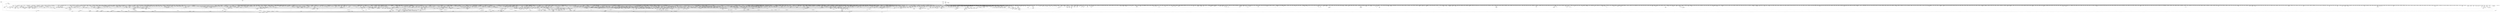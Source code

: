digraph kerncollapsed {
    "__hrtimer_next_event_base.constprop.0" [color="black"];
    "is_bad_inode" [color="black"];
    "Indirect call105" [color="black"];
    "__raw_spin_lock_irqsave_52" [color="black"];
    "Indirect call184" [color="black"];
    "Indirect call202" [color="black"];
    "cpu_online_3" [color="black"];
    "skb_may_tx_timestamp.part.0" [color="black"];
    "_prb_commit" [color="black"];
    "Indirect call136" [color="black"];
    "redirty_tail_locked" [color="black"];
    "mte_destroy_descend.constprop.0" [color="black"];
    "do_csum" [color="black"];
    "__raw_read_unlock.constprop.0" [color="black"];
    "__raw_spin_lock_irqsave_29" [color="black"];
    "dcache_clean_pou" [color="black"];
    "__kern_my_cpu_offset_14" [color="black"];
    "skb_has_frag_list" [color="black"];
    "__bitmap_equal" [color="black"];
    "pageblock_pfn_to_page" [color="black"];
    "__iget" [color="black"];
    "Indirect call80" [color="black"];
    "fatal_signal_pending_4" [color="black"];
    "audit_dummy_context_2" [color="black"];
    "sched_clock_noinstr" [color="black"];
    "xas_result" [color="black"];
    "decay_load" [color="black"];
    "mnt_dec_writers" [color="black"];
    "_find_first_bit" [color="black"];
    "flush_dcache_folio" [color="black"];
    "exit_rcu" [color="black"];
    "post_ttbr_update_workaround" [color="black"];
    "xas_pause" [color="black"];
    "list_del_1" [color="black"];
    "hlist_bl_lock" [color="black"];
    "__accumulate_pelt_segments" [color="black"];
    "__raw_spin_unlock_irqrestore_12" [color="black"];
    "__raw_spin_unlock_irqrestore_2" [color="black"];
    "test_taint" [color="black"];
    "do_raw_spin_lock_2" [color="black"];
    "test_ti_thread_flag_30" [color="black"];
    "radix_tree_load_root" [color="black"];
    "vm_commit_limit" [color="black"];
    "prb_commit" [color="black"];
    "zone_watermark_fast.constprop.0" [color="black"];
    "__mutex_remove_waiter" [color="black"];
    "arch_local_irq_save_7" [color="black"];
    "find_task_by_pid_ns" [color="black"];
    "Indirect call44" [color="black"];
    "find_next_bit.constprop.0_7" [color="black"];
    "__kern_my_cpu_offset_4" [color="black"];
    "__xchg_case_64.constprop.0" [color="black"];
    "pcpu_chunk_relocate" [color="black"];
    "cpumask_and.isra.0_3" [color="black"];
    "mm_set_has_pinned_flag" [color="black"];
    "xas_next_entry.constprop.0" [color="black"];
    "filemap_check_errors" [color="black"];
    "xa_err" [color="black"];
    "irqd_set.isra.0_1" [color="black"];
    "__raw_write_lock_irq.constprop.0" [color="black"];
    "__raw_spin_unlock_irq_7" [color="black"];
    "__task_rq_lock" [color="black"];
    "Indirect call46" [color="black"];
    "hlist_del_init" [color="black"];
    "purge_fragmented_block" [color="black"];
    "find_vma_prev" [color="black"];
    "__posix_timers_find" [color="black"];
    "arch_timer_evtstrm_available" [color="black"];
    "cpumask_weight" [color="black"];
    "__raw_write_lock_irq_1" [color="black"];
    "d_walk" [color="black"];
    "__kern_my_cpu_offset_50" [color="black"];
    "mas_find_setup.constprop.0" [color="black"];
    "hrtimer_sleeper_start_expires" [color="black"];
    "mas_parent_type" [color="black"];
    "inode_to_bdi" [color="black"];
    "__irq_startup" [color="black"];
    "__update_gt_cputime" [color="black"];
    "netdev_name" [color="black"];
    "__raw_spin_lock_15" [color="black"];
    "Indirect call94" [color="black"];
    "Indirect call31" [color="black"];
    "__raw_spin_lock_irqsave_4" [color="black"];
    "bump_cpu_timer" [color="black"];
    "Indirect call133" [color="black"];
    "put_dec_trunc8" [color="black"];
    "Indirect call198" [color="black"];
    "__cmpxchg_case_8" [color="black"];
    "timer_delete" [color="black"];
    "migrate_disable" [color="black"];
    "Indirect call81" [color="black"];
    "Indirect call158" [color="black"];
    "Indirect call145" [color="black"];
    "fsnotify_update_flags" [color="black"];
    "lru_note_cost" [color="black"];
    "count_vm_event_2" [color="black"];
    "io_wq_cancel_pending_work" [color="black"];
    "d_set_d_op" [color="black"];
    "PageMovable" [color="black"];
    "idr_for_each" [color="black"];
    "folio_activate_fn" [color="black"];
    "__printk_cpu_sync_try_get" [color="black"];
    "check_class_changed" [color="black"];
    "_atomic_dec_and_lock" [color="black"];
    "chacha_permute" [color="black"];
    "__wb_calc_thresh" [color="black"];
    "find_worker_executing_work" [color="black"];
    "folio_anon_vma" [color="black"];
    "Indirect call71" [color="black"];
    "rb_insert_color_cached" [color="black"];
    "activate_task" [color="black"];
    "sync_exp_work_done" [color="black"];
    "__bitmap_intersects" [color="black"];
    "__dev_put.part.0" [color="black"];
    "Indirect call114" [color="black"];
    "add_timer" [color="black"];
    "Indirect call112" [color="black"];
    "update_rq_clock" [color="black"];
    "__raw_spin_lock_irq.constprop.0_1" [color="black"];
    "aio_nr_sub" [color="black"];
    "get_group_info.isra.0" [color="black"];
    "_compound_head_3" [color="black"];
    "timerqueue_iterate_next" [color="black"];
    "get_cred_1" [color="black"];
    "task_active_pid_ns" [color="black"];
    "inode_add_lru" [color="black"];
    "skb_zcopy_clear" [color="black"];
    "tty_termios_input_baud_rate" [color="black"];
    "__raw_spin_lock_irq_43" [color="black"];
    "rt_mutex_top_waiter" [color="black"];
    "pcpu_next_md_free_region" [color="black"];
    "pagefault_enable" [color="black"];
    "__wake_up_common" [color="black"];
    "kthread_is_per_cpu" [color="black"];
    "system_supports_tlb_range" [color="black"];
    "freezing_slow_path" [color="black"];
    "irq_work_queue" [color="black"];
    "enqueue_hrtimer.constprop.0" [color="black"];
    "timerqueue_del" [color="black"];
    "do_raw_spin_lock_42" [color="black"];
    "__add_wait_queue" [color="black"];
    "vma_interval_tree_remove" [color="black"];
    "page_ref_add" [color="black"];
    "__var_waitqueue" [color="black"];
    "do_raw_spin_lock_50" [color="black"];
    "Indirect call26" [color="black"];
    "kobj_ns_ops" [color="black"];
    "srcu_get_delay.isra.0" [color="black"];
    "process_shares_mm" [color="black"];
    "cpudl_find" [color="black"];
    "fatal_signal_pending_5" [color="black"];
    "__irq_put_desc_unlock" [color="black"];
    "task_sigpending_1" [color="black"];
    "steal_suitable_fallback" [color="black"];
    "workingset_update_node" [color="black"];
    "console_trylock" [color="black"];
    "____core____" [color="kernel"];
    "__anon_vma_interval_tree_augment_propagate" [color="black"];
    "__audit_uring_entry" [color="black"];
    "plist_add" [color="black"];
    "__sys_sendto" [color="black"];
    "ttwu_queue_wakelist" [color="black"];
    "should_zap_page" [color="black"];
    "percpu_ref_put_many" [color="black"];
    "__raw_spin_unlock_irq_28" [color="black"];
    "__raw_spin_lock_irqsave_18" [color="black"];
    "Indirect call117" [color="black"];
    "find_next_bit.constprop.0_1" [color="black"];
    "percpu_counter_add" [color="black"];
    "rcu_advance_cbs" [color="black"];
    "ttwu_do_activate.constprop.0" [color="black"];
    "mte_sync_tags" [color="black"];
    "__percpu_add_case_64_7" [color="black"];
    "__dl_add" [color="black"];
    "lock_mnt_tree" [color="black"];
    "xas_load" [color="black"];
    "crng_make_state" [color="black"];
    "console_verbose" [color="black"];
    "req_set_fail_3" [color="black"];
    "__d_drop" [color="black"];
    "mas_find_child" [color="black"];
    "Indirect call16" [color="black"];
    "__wake_q_add" [color="black"];
    "zone_page_state_snapshot.constprop.0" [color="black"];
    "Indirect call123" [color="black"];
    "__mod_timer" [color="black"];
    "flush_dcache_page" [color="black"];
    "__d_instantiate" [color="black"];
    "__raw_spin_unlock_irqrestore_32" [color="black"];
    "group_close_release" [color="black"];
    "attach_pid" [color="black"];
    "cpu_mitigations_off" [color="black"];
    "__dput_to_list" [color="black"];
    "find_buddy_page_pfn" [color="black"];
    "Indirect call157" [color="black"];
    "__to_kthread" [color="black"];
    "mas_wr_store_setup" [color="black"];
    "folio_trylock_1" [color="black"];
    "tty_driver_flush_buffer" [color="black"];
    "__mutex_add_waiter" [color="black"];
    "__cmpxchg_case_mb_32_8" [color="black"];
    "folio_evictable_1" [color="black"];
    "__percpu_add_case_32_13" [color="black"];
    "Indirect call25" [color="black"];
    "pm_qos_update_flags" [color="black"];
    "__raw_spin_unlock_irq_11" [color="black"];
    "mutex_can_spin_on_owner" [color="black"];
    "pmd_set_huge" [color="black"];
    "do_raw_spin_lock_46" [color="black"];
    "pte_offset_kernel.isra.0" [color="black"];
    "hrtimer_reprogram.constprop.0" [color="black"];
    "Indirect call216" [color="black"];
    "Indirect call206" [color="black"];
    "lockref_get_not_zero" [color="black"];
    "class_raw_spinlock_irqsave_destructor" [color="black"];
    "Indirect call179" [color="black"];
    "queued_read_unlock.constprop.0_2" [color="black"];
    "enqueue_timer" [color="black"];
    "count_vm_events_2" [color="black"];
    "__raw_spin_unlock_irq_4" [color="black"];
    "page_try_share_anon_rmap" [color="black"];
    "kill_device" [color="black"];
    "update_pm_runtime_accounting" [color="black"];
    "audit_serial" [color="black"];
    "__printk_safe_exit" [color="black"];
    "__raw_spin_lock_irqsave.constprop.0_2" [color="black"];
    "arch_smp_send_reschedule" [color="black"];
    "Indirect call83" [color="black"];
    "xas_set_offset" [color="black"];
    "inode_maybe_inc_iversion" [color="black"];
    "mas_set_height" [color="black"];
    "arm64_kernel_unmapped_at_el0_3" [color="black"];
    "cpu_util_cfs_boost" [color="black"];
    "allow_direct_reclaim" [color="black"];
    "__bitmap_clear" [color="black"];
    "io_acct_run_queue" [color="black"];
    "Indirect call24" [color="black"];
    "__kern_my_cpu_offset_28" [color="black"];
    "__rb_change_child.constprop.0" [color="black"];
    "mas_update_gap" [color="black"];
    "update_cfs_rq_load_avg.isra.0" [color="black"];
    "update_sd_lb_stats" [color="black"];
    "list_lru_add" [color="black"];
    "folio_nr_pages" [color="black"];
    "find_lock_task_mm" [color="black"];
    "folio_pfn" [color="black"];
    "__raw_spin_lock.constprop.0_2" [color="black"];
    "memchr" [color="black"];
    "Indirect call146" [color="black"];
    "rcu_segcblist_move_seglen" [color="black"];
    "arch_local_irq_save" [color="black"];
    "__finalize_skb_around" [color="black"];
    "next_mnt" [color="black"];
    "do_raw_spin_lock_63" [color="black"];
    "workingset_eviction" [color="black"];
    "tty_termios_baud_rate" [color="black"];
    "__dl_sub" [color="black"];
    "__cmpxchg_case_acq_32.constprop.0_1" [color="black"];
    "first_online_pgdat" [color="black"];
    "Indirect call38" [color="black"];
    "__raw_spin_lock_16" [color="black"];
    "prb_read_valid" [color="black"];
    "do_raw_spin_lock_80" [color="black"];
    "__try_to_del_timer_sync" [color="black"];
    "irq_work_single" [color="black"];
    "fpsimd_save_state" [color="black"];
    "enqueue_task" [color="black"];
    "system_supports_mte" [color="black"];
    "smp_call_function" [color="black"];
    "get_state_synchronize_rcu_full" [color="black"];
    "inode_lru_list_del" [color="black"];
    "Indirect call142" [color="black"];
    "anon_vma_interval_tree_post_update_vma" [color="black"];
    "arch_local_irq_restore_2" [color="black"];
    "__kern_my_cpu_offset_23" [color="black"];
    "need_active_balance" [color="black"];
    "access_ok_54" [color="black"];
    "Indirect call205" [color="black"];
    "io_cqring_wake" [color="black"];
    "add_mm_rss_vec" [color="black"];
    "__kern_my_cpu_offset_62" [color="black"];
    "__arch_copy_from_user" [color="black"];
    "sock_sendmsg_nosec" [color="black"];
    "fsnotify" [color="black"];
    "test_ti_thread_flag_6" [color="black"];
    "page_ref_dec_and_test" [color="black"];
    "timerqueue_add" [color="black"];
    "Indirect call41" [color="black"];
    "select_collect" [color="black"];
    "prepare_to_wait" [color="black"];
    "file_ns_capable" [color="black"];
    "audit_rate_check.part.0" [color="black"];
    "put_cpu_fpsimd_context" [color="black"];
    "find_last_bit" [color="black"];
    "system_supports_generic_auth" [color="black"];
    "rcu_seq_start" [color="black"];
    "__raw_spin_unlock_irq_43" [color="black"];
    "__percpu_add_case_32_15" [color="black"];
    "arch_send_call_function_single_ipi" [color="black"];
    "__raw_spin_unlock_irqrestore_6" [color="black"];
    "eth_type_vlan" [color="black"];
    "Indirect call209" [color="black"];
    "qdisc_qstats_cpu_qlen_dec" [color="black"];
    "fsnotify_grab_connector" [color="black"];
    "__raw_spin_lock_irq.constprop.0_2" [color="black"];
    "pmd_clear_huge" [color="black"];
    "IS_ERR_OR_NULL_3" [color="black"];
    "reweight_task" [color="black"];
    "Indirect call23" [color="black"];
    "do_raw_spin_lock_64" [color="black"];
    "Indirect call208" [color="black"];
    "remove_nodes.constprop.0" [color="black"];
    "Indirect call36" [color="black"];
    "fdget_6" [color="black"];
    "Indirect call42" [color="black"];
    "__io_put_kbuf" [color="black"];
    "tty_driver_name" [color="black"];
    "__raw_spin_lock_4" [color="black"];
    "current_wq_worker" [color="black"];
    "__cmpxchg_case_acq_32.constprop.0_20" [color="black"];
    "__bitmap_and" [color="black"];
    "io_put_kbuf_comp.isra.0" [color="black"];
    "__percpu_counter_sum" [color="black"];
    "__dequeue_entity" [color="black"];
    "kernfs_next_descendant_post" [color="black"];
    "number" [color="black"];
    "security_audit_rule_free" [color="black"];
    "netlink_lock_table" [color="black"];
    "Indirect call211" [color="black"];
    "__irq_disable" [color="black"];
    "pcpu_page_idx" [color="black"];
    "filemap_release_folio" [color="black"];
    "skb_orphan_1" [color="black"];
    "__raw_spin_lock_26" [color="black"];
    "copy_to_user_page" [color="black"];
    "xas_not_node" [color="black"];
    "node_dirty_ok" [color="black"];
    "__set_task_comm" [color="black"];
    "mntget" [color="black"];
    "__fprop_add_percpu_max" [color="black"];
    "do_raw_spin_lock_38" [color="black"];
    "__raw_spin_lock_irqsave_34" [color="black"];
    "percpu_counter_set" [color="black"];
    "sibling_imbalance.isra.0" [color="black"];
    "mab_set_b_end" [color="black"];
    "_get_random_bytes" [color="black"];
    "Indirect call191" [color="black"];
    "__cmpxchg_case_acq_32.constprop.0" [color="black"];
    "get_work_pool" [color="black"];
    "io_acct_cancel_pending_work" [color="black"];
    "__raw_spin_lock_24" [color="black"];
    "__raw_spin_lock_30" [color="black"];
    "__raw_spin_unlock_irq_38" [color="black"];
    "qdisc_qstats_cpu_qlen_inc" [color="black"];
    "kernfs_root" [color="black"];
    "wakeup_source_deactivate" [color="black"];
    "is_valid_gup_args" [color="black"];
    "__cmpxchg_case_acq_32.constprop.0_14" [color="black"];
    "copy_user_highpage" [color="black"];
    "exit_oom_victim" [color="black"];
    "task_join_group_stop" [color="black"];
    "kthread_insert_work_sanity_check" [color="black"];
    "__lock_task_sighand" [color="black"];
    "__mutex_trylock" [color="black"];
    "__rb_insert_augmented" [color="black"];
    "test_ti_thread_flag_22" [color="black"];
    "do_raw_spin_lock_30" [color="black"];
    "__efistub_caches_clean_inval_pou" [color="black"];
    "Indirect call200" [color="black"];
    "fsnotify_first_mark" [color="black"];
    "prepare_to_swait_event" [color="black"];
    "get_sd_balance_interval" [color="black"];
    "local_cpu_stop" [color="black"];
    "check_preempt_curr_dl" [color="black"];
    "membarrier_update_current_mm" [color="black"];
    "Indirect call91" [color="black"];
    "Indirect call149" [color="black"];
    "__skb_flow_get_ports" [color="black"];
    "__raw_spin_lock_irq_12" [color="black"];
    "__kern_my_cpu_offset_21" [color="black"];
    "lru_move_tail_fn" [color="black"];
    "list_del_2" [color="black"];
    "__raw_spin_lock_irq_7" [color="black"];
    "__update_load_avg_cfs_rq" [color="black"];
    "drain_local_pages" [color="black"];
    "__list_del_entry_1" [color="black"];
    "io_poll_add_hash" [color="black"];
    "mab_shift_right" [color="black"];
    "sk_leave_memory_pressure" [color="black"];
    "__xchg_case_acq_64.isra.0" [color="black"];
    "io_poll_remove_entries" [color="black"];
    "__fprop_add_percpu" [color="black"];
    "Indirect call39" [color="black"];
    "__skb_fill_page_desc" [color="black"];
    "lookup_mountpoint" [color="black"];
    "Indirect call165" [color="black"];
    "unmask_irq" [color="black"];
    "__lock_parent" [color="black"];
    "__disable_irq_nosync" [color="black"];
    "rcu_is_cpu_rrupt_from_idle" [color="black"];
    "__raw_spin_unlock_irq_5" [color="black"];
    "memzero_explicit" [color="black"];
    "exit_task_stack_account" [color="black"];
    "prb_next_seq" [color="black"];
    "Indirect call120" [color="black"];
    "vma_interval_tree_iter_next" [color="black"];
    "Indirect call177" [color="black"];
    "Indirect call189" [color="black"];
    "mas_store_prealloc.part.0" [color="black"];
    "io_wq_work_match_item" [color="black"];
    "io_cancel_req_match" [color="black"];
    "__percpu_add_case_64_4" [color="black"];
    "Indirect call3" [color="black"];
    "arch_local_irq_save_3" [color="black"];
    "futex_get_value_locked" [color="black"];
    "__raw_spin_lock_irq_19" [color="black"];
    "double_rq_lock" [color="black"];
    "do_raw_spin_lock_13" [color="black"];
    "rcu_exp_jiffies_till_stall_check" [color="black"];
    "__rt_mutex_slowtrylock" [color="black"];
    "__raw_spin_lock_irq_34" [color="black"];
    "clear_ti_thread_flag_1" [color="black"];
    "blake2s.constprop.0" [color="black"];
    "console_srcu_read_lock" [color="black"];
    "folio_total_mapcount" [color="black"];
    "files_lookup_fd_raw" [color="black"];
    "vma_interval_tree_augment_propagate" [color="black"];
    "find_next_bit_3" [color="black"];
    "pud_set_huge" [color="black"];
    "arch_send_call_function_ipi_mask" [color="black"];
    "srcu_read_unlock.constprop.0" [color="black"];
    "Indirect call197" [color="black"];
    "rcu_segcblist_extract_done_cbs" [color="black"];
    "__raw_spin_lock_23" [color="black"];
    "do_softirq" [color="black"];
    "memmove" [color="black"];
    "irq_to_desc" [color="black"];
    "find_alive_thread.isra.0" [color="black"];
    "__anon_vma_interval_tree_augment_rotate" [color="black"];
    "find_vm_area" [color="black"];
    "Indirect call57" [color="black"];
    "do_raw_spin_lock.constprop.0_14" [color="black"];
    "__kmem_obj_info" [color="black"];
    "futex_hb_waiters_dec" [color="black"];
    "sched_clock_cpu" [color="black"];
    "__cmpxchg_case_acq_32.constprop.0_19" [color="black"];
    "arch_local_irq_save_2" [color="black"];
    "Indirect call163" [color="black"];
    "__irq_work_queue_local" [color="black"];
    "__sw_hweight32" [color="black"];
    "reusable_anon_vma" [color="black"];
    "kthread_probe_data" [color="black"];
    "Indirect call22" [color="black"];
    "Indirect call190" [color="black"];
    "Indirect call63" [color="black"];
    "__raw_spin_lock_54" [color="black"];
    "__kern_my_cpu_offset_27" [color="black"];
    "__cmpxchg_case_acq_32.constprop.0_2" [color="black"];
    "mm_counter" [color="black"];
    "find_vmap_area" [color="black"];
    "idr_find" [color="black"];
    "folio_trylock_flag" [color="black"];
    "post_alloc_hook" [color="black"];
    "__raw_spin_lock_43" [color="black"];
    "__pi_strcmp" [color="black"];
    "cpumask_next.constprop.0" [color="black"];
    "task_get_vl" [color="black"];
    "do_raw_spin_lock_35" [color="black"];
    "queued_write_lock_slowpath" [color="black"];
    "__list_del_entry_2" [color="black"];
    "do_raw_spin_lock_60" [color="black"];
    "dev_bus_name" [color="black"];
    "csum_partial_ext" [color="black"];
    "first_zones_zonelist_1" [color="black"];
    "Indirect call204" [color="black"];
    "__set_fixmap" [color="black"];
    "__raw_spin_unlock_irqrestore_15" [color="black"];
    "check_and_switch_context" [color="black"];
    "get_file_1" [color="black"];
    "rwsem_set_reader_owned" [color="black"];
    "__raw_spin_lock_41" [color="black"];
    "list_del_init_6" [color="black"];
    "__kern_my_cpu_offset_52" [color="black"];
    "hrtimer_forward" [color="black"];
    "move_addr_to_kernel" [color="black"];
    "mast_split_data" [color="black"];
    "skb_queue_tail" [color="black"];
    "hrtimer_start_range_ns" [color="black"];
    "__fsnotify_recalc_mask" [color="black"];
    "__cmpxchg_case_acq_32.constprop.0_6" [color="black"];
    "rt_mutex_slowtrylock" [color="black"];
    "skb_pfmemalloc" [color="black"];
    "task_curr" [color="black"];
    "__raw_spin_unlock_irq_17" [color="black"];
    "Indirect call192" [color="black"];
    "data_check_size" [color="black"];
    "folio_mapped" [color="black"];
    "__set_task_special" [color="black"];
    "fpsimd_save" [color="black"];
    "mas_bulk_rebalance" [color="black"];
    "timer_wait_running" [color="black"];
    "rcu_gp_is_expedited" [color="black"];
    "io_wq_get_acct" [color="black"];
    "inode_cgwb_move_to_attached" [color="black"];
    "try_to_take_rt_mutex" [color="black"];
    "_mix_pool_bytes" [color="black"];
    "virt_to_folio" [color="black"];
    "irq_domain_activate_irq" [color="black"];
    "pcpu_block_update_hint_alloc" [color="black"];
    "pick_next_task_idle" [color="black"];
    "kthread_data" [color="black"];
    "get_data" [color="black"];
    "read_seqbegin_or_lock" [color="black"];
    "do_raw_spin_lock_1" [color="black"];
    "Indirect call5" [color="black"];
    "irq_get_irq_data" [color="black"];
    "pm_ops_is_empty" [color="black"];
    "__srcu_read_lock" [color="black"];
    "io_file_get_flags" [color="black"];
    "ptep_clear_flush" [color="black"];
    "__kern_my_cpu_offset_49" [color="black"];
    "signal_pending_11" [color="black"];
    "__raw_spin_lock_irqsave_12" [color="black"];
    "__irq_can_set_affinity" [color="black"];
    "set_pud" [color="black"];
    "__update_min_deadline" [color="black"];
    "expand" [color="black"];
    "__raw_spin_unlock_irqrestore_24" [color="black"];
    "do_raw_spin_lock.constprop.0_7" [color="black"];
    "do_raw_spin_lock_8" [color="black"];
    "__cmpxchg_case_mb_64_4" [color="black"];
    "freezing" [color="black"];
    "__count_vm_events_2" [color="black"];
    "init_multi_vma_prep" [color="black"];
    "vm_unacct_memory_1" [color="black"];
    "Indirect call130" [color="black"];
    "Indirect call15" [color="black"];
    "oom_unkillable_task.isra.0" [color="black"];
    "raw_spin_rq_unlock_irqrestore" [color="black"];
    "list_del_init_2" [color="black"];
    "__percpu_add_case_32_1" [color="black"];
    "propagation_next" [color="black"];
    "_find_last_bit" [color="black"];
    "io_poll_mark_cancelled" [color="black"];
    "set_ti_thread_flag_5" [color="black"];
    "__zone_watermark_ok" [color="black"];
    "__raw_spin_lock_irqsave_1" [color="black"];
    "__raw_spin_unlock_irqrestore_9" [color="black"];
    "__percpu_add_case_32_20" [color="black"];
    "__raw_spin_lock_27" [color="black"];
    "mas_data_end" [color="black"];
    "set_kpti_asid_bits" [color="black"];
    "posix_cpu_timers_exit_group" [color="black"];
    "_compound_head_5" [color="black"];
    "__gfp_pfmemalloc_flags" [color="black"];
    "workingset_refault" [color="black"];
    "get_state_synchronize_rcu" [color="black"];
    "Indirect call12" [color="black"];
    "xa_find_after" [color="black"];
    "mte_clear_page_tags" [color="black"];
    "find_first_bit_4" [color="black"];
    "wakeup_kcompactd" [color="black"];
    "mod_node_state" [color="black"];
    "__inode_add_lru" [color="black"];
    "mas_prev_sibling" [color="black"];
    "mas_safe_min" [color="black"];
    "sock_rmem_free" [color="black"];
    "lockref_mark_dead" [color="black"];
    "mas_prev_range" [color="black"];
    "__skb_set_length" [color="black"];
    "ksize" [color="black"];
    "notifier_call_chain" [color="black"];
    "__pageblock_pfn_to_page" [color="black"];
    "__raw_spin_unlock_irqrestore.constprop.0_1" [color="black"];
    "system_supports_address_auth_1" [color="black"];
    "queued_spin_lock_slowpath" [color="black"];
    "task_rq_unlock" [color="black"];
    "find_next_bit_29" [color="black"];
    "__percpu_add_case_64_1" [color="black"];
    "cfs_rq_of" [color="black"];
    "set_cpu_online" [color="black"];
    "Indirect call122" [color="black"];
    "sched_post_fork" [color="black"];
    "__kern_my_cpu_offset_134" [color="black"];
    "arch_teardown_dma_ops" [color="black"];
    "vma_interval_tree_subtree_search" [color="black"];
    "pmd_install" [color="black"];
    "pvm_determine_end_from_reverse" [color="black"];
    "do_raw_spin_lock_57" [color="black"];
    "Indirect call101" [color="black"];
    "d_ancestor" [color="black"];
    "cpumask_empty_3" [color="black"];
    "detach_entity_load_avg" [color="black"];
    "Indirect call129" [color="black"];
    "__kern_my_cpu_offset_53" [color="black"];
    "Indirect call143" [color="black"];
    "slab_want_init_on_free" [color="black"];
    "del_page_from_free_list" [color="black"];
    "copy_from_kernel_nofault_allowed" [color="black"];
    "Indirect call100" [color="black"];
    "__kern_my_cpu_offset_18" [color="black"];
    "ktime_add_safe" [color="black"];
    "rpm_check_suspend_allowed" [color="black"];
    "io_get_cqe_overflow" [color="black"];
    "num_other_online_cpus" [color="black"];
    "Indirect call118" [color="black"];
    "blake2s_final" [color="black"];
    "update_newidle_cost" [color="black"];
    "arm64_kernel_unmapped_at_el0_4" [color="black"];
    "finish_swait" [color="black"];
    "get_file" [color="black"];
    "do_raw_spin_lock_3" [color="black"];
    "__raw_spin_trylock_5" [color="black"];
    "find_mergeable_anon_vma" [color="black"];
    "netdev_start_xmit" [color="black"];
    "Indirect call62" [color="black"];
    "smp_call_function_single" [color="black"];
    "skb_checksum" [color="black"];
    "io_wq_exit_start" [color="black"];
    "do_raw_spin_lock_23" [color="black"];
    "Indirect call61" [color="black"];
    "do_raw_spin_lock_33" [color="black"];
    "Indirect call79" [color="black"];
    "sve_save_state" [color="black"];
    "put_unused_fd" [color="black"];
    "resched_curr" [color="black"];
    "mas_rewalk_if_dead" [color="black"];
    "Indirect call108" [color="black"];
    "Indirect call186" [color="black"];
    "sub_rq_bw.isra.0" [color="black"];
    "hlist_bl_unlock" [color="black"];
    "__raw_spin_lock_irqsave_23" [color="black"];
    "pageblock_skip_persistent" [color="black"];
    "lru_deactivate_file_fn" [color="black"];
    "do_raw_spin_lock_7" [color="black"];
    "pvm_find_va_enclose_addr" [color="black"];
    "ptep_set_access_flags" [color="black"];
    "osq_unlock" [color="black"];
    "do_raw_spin_lock_69" [color="black"];
    "shrink_lock_dentry" [color="black"];
    "fprop_reflect_period_percpu.isra.0" [color="black"];
    "mas_wr_node_walk" [color="black"];
    "__kern_my_cpu_offset_22" [color="black"];
    "percpu_counter_add_batch" [color="black"];
    "cpu_clock_sample_group" [color="black"];
    "wp_page_reuse" [color="black"];
    "system_supports_tlb_range_1" [color="black"];
    "dput_to_list" [color="black"];
    "test_and_set_ti_thread_flag_1" [color="black"];
    "tls_preserve_current_state" [color="black"];
    "spin_lock_irqsave_ssp_contention" [color="black"];
    "get_work_pwq" [color="black"];
    "access_ok_2" [color="black"];
    "cpu_util_cfs" [color="black"];
    "__cmpxchg_case_acq_32.constprop.0_18" [color="black"];
    "Indirect call176" [color="black"];
    "__raw_spin_lock_irqsave.constprop.0_3" [color="black"];
    "__raw_spin_unlock_irq_29" [color="black"];
    "get_new_cred" [color="black"];
    "mas_store_b_node" [color="black"];
    "release_thread" [color="black"];
    "find_busiest_group" [color="black"];
    "__reuseport_detach_sock.isra.0" [color="black"];
    "find_next_bit.constprop.0_21" [color="black"];
    "find_suitable_fallback" [color="black"];
    "__mnt_drop_write_file" [color="black"];
    "__raw_spin_lock" [color="black"];
    "rwsem_set_nonspinnable" [color="black"];
    "next_signal" [color="black"];
    "device_match_devt" [color="black"];
    "task_clear_jobctl_pending" [color="black"];
    "pfn_is_map_memory" [color="black"];
    "__cmpxchg_case_mb_64_2" [color="black"];
    "do_raw_spin_lock_11" [color="black"];
    "prb_final_commit" [color="black"];
    "rcu_seq_end" [color="black"];
    "Indirect call86" [color="black"];
    "timer_delete_hook" [color="black"];
    "__raw_spin_trylock" [color="black"];
    "__cmpxchg_case_acq_32.constprop.0_10" [color="black"];
    "rcu_segcblist_accelerate" [color="black"];
    "forward_timer_base" [color="black"];
    "Indirect call196" [color="black"];
    "cpumask_and" [color="black"];
    "io_poll_find.constprop.0" [color="black"];
    "mutex_trylock" [color="black"];
    "sb_clear_inode_writeback" [color="black"];
    "find_first_bit_1" [color="black"];
    "fragmentation_index" [color="black"];
    "mas_set_parent.constprop.0" [color="black"];
    "pte_mkdirty" [color="black"];
    "do_raw_spin_lock_18" [color="black"];
    "hrtimer_force_reprogram.constprop.0" [color="black"];
    "Indirect call50" [color="black"];
    "unreserve_highatomic_pageblock" [color="black"];
    "__raw_spin_lock_irqsave.constprop.0_7" [color="black"];
    "__percpu_add_case_64_6" [color="black"];
    "Indirect call58" [color="black"];
    "qdisc_run_begin" [color="black"];
    "Indirect call30" [color="black"];
    "raw_spin_rq_lock" [color="black"];
    "Indirect call13" [color="black"];
    "kthread_should_stop" [color="black"];
    "__raw_read_unlock.constprop.0_6" [color="black"];
    "__init_waitqueue_head" [color="black"];
    "__raw_spin_unlock_irq_12" [color="black"];
    "mas_allocated.isra.0" [color="black"];
    "wakeup_kswapd" [color="black"];
    "prep_compound_page" [color="black"];
    "find_unlink_vmap_area" [color="black"];
    "_compound_head_7" [color="black"];
    "tk_clock_read" [color="black"];
    "Indirect call64" [color="black"];
    "d_find_any_alias" [color="black"];
    "d_find_alias" [color="black"];
    "prepend" [color="black"];
    "io_req_defer_failed" [color="black"];
    "update_group_capacity" [color="black"];
    "lru_deactivate_fn" [color="black"];
    "rb_next" [color="black"];
    "__raw_read_lock_irqsave.constprop.0_1" [color="black"];
    "mutex_spin_on_owner" [color="black"];
    "io_wq_work_match_all" [color="black"];
    "__reuseport_detach_closed_sock" [color="black"];
    "posix_cpu_timer_rearm" [color="black"];
    "Indirect call87" [color="black"];
    "prep_new_page" [color="black"];
    "find_next_and_bit.constprop.0" [color="black"];
    "pid_nr_ns" [color="black"];
    "compound_order_2" [color="black"];
    "lru_note_cost_refault" [color="black"];
    "qdisc_maybe_clear_missed" [color="black"];
    "arm_smccc_1_1_get_conduit" [color="black"];
    "dequeue_load_avg" [color="black"];
    "task_pid_vnr_1" [color="black"];
    "compound_order" [color="black"];
    "need_seqretry" [color="black"];
    "find_next_zero_bit_1" [color="black"];
    "__wait_on_bit" [color="black"];
    "get_arm64_ftr_reg" [color="black"];
    "irq_disable" [color="black"];
    "update_load_avg" [color="black"];
    "kobj_child_ns_ops" [color="black"];
    "arch_get_random_seed_longs" [color="black"];
    "rcu_seq_end_1" [color="black"];
    "vm_stat_account" [color="black"];
    "rcu_segcblist_ready_cbs" [color="black"];
    "mas_leaf_max_gap" [color="black"];
    "__raw_spin_unlock_irqrestore_21" [color="black"];
    "list_del_init_3" [color="black"];
    "__update_load_avg_se" [color="black"];
    "get_page" [color="black"];
    "Indirect call78" [color="black"];
    "Indirect call89" [color="black"];
    "spin_lock_irqsave_check_contention" [color="black"];
    "find_lock_later_rq" [color="black"];
    "task_will_free_mem" [color="black"];
    "__isolate_free_page" [color="black"];
    "folio_mapped_2" [color="black"];
    "mas_descend" [color="black"];
    "__delay" [color="black"];
    "tsk_fork_get_node" [color="black"];
    "Indirect call18" [color="black"];
    "ktime_get_with_offset" [color="black"];
    "do_raw_spin_lock_83" [color="black"];
    "Indirect call21" [color="black"];
    "Indirect call20" [color="black"];
    "current_is_kswapd" [color="black"];
    "vma_last_pgoff" [color="black"];
    "skb_cloned" [color="black"];
    "int_sqrt" [color="black"];
    "put_filesystem" [color="black"];
    "do_raw_spin_lock_28" [color="black"];
    "Indirect call29" [color="black"];
    "memcg_charge_kernel_stack.part.0" [color="black"];
    "__raw_spin_unlock_irqrestore_1" [color="black"];
    "mmget" [color="black"];
    "__kern_my_cpu_offset_55" [color="black"];
    "find_later_rq" [color="black"];
    "load_unaligned_zeropad_1" [color="black"];
    "Indirect call0" [color="black"];
    "lru_add_fn" [color="black"];
    "rt_mutex_init_proxy_locked" [color="black"];
    "rwsem_spin_on_owner" [color="black"];
    "__clear_open_fd" [color="black"];
    "fput_light" [color="black"];
    "__srcu_read_unlock" [color="black"];
    "do_raw_spin_lock.constprop.0_3" [color="black"];
    "list_splice" [color="black"];
    "Indirect call203" [color="black"];
    "__attach_to_pi_owner" [color="black"];
    "mab_no_null_split" [color="black"];
    "pcpu_init_md_blocks" [color="black"];
    "mas_wr_new_end" [color="black"];
    "__page_cache_release" [color="black"];
    "get_cred" [color="black"];
    "Indirect call199" [color="black"];
    "pte_to_swp_entry_2" [color="black"];
    "mas_pop_node" [color="black"];
    "do_raw_spin_lock_27" [color="black"];
    "percpu_ref_noop_confirm_switch" [color="black"];
    "gup_signal_pending" [color="black"];
    "tlb_gather_mmu_fullmm" [color="black"];
    "arch_asym_cpu_priority" [color="black"];
    "__percpu_add_case_32" [color="black"];
    "dev_xmit_recursion_inc" [color="black"];
    "mmgrab_1" [color="black"];
    "Indirect call99" [color="black"];
    "do_raw_spin_lock_51" [color="black"];
    "__timer_delete_sync" [color="black"];
    "do_raw_spin_lock_56" [color="black"];
    "xas_start" [color="black"];
    "fasync_insert_entry" [color="black"];
    "Indirect call102" [color="black"];
    "skb_tailroom_1" [color="black"];
    "try_to_unmap_flush_dirty" [color="black"];
    "find_submount" [color="black"];
    "test_ti_thread_flag_19" [color="black"];
    "__fsnotify_update_child_dentry_flags" [color="black"];
    "next_online_pgdat" [color="black"];
    "add_device_randomness" [color="black"];
    "ptrauth_keys_install_user" [color="black"];
    "__cmpwait_case_32_2" [color="black"];
    "kernfs_leftmost_descendant" [color="black"];
    "mas_prev_slot" [color="black"];
    "__skb_zcopy_downgrade_managed" [color="black"];
    "sock_rfree" [color="black"];
    "tlb_gather_mmu" [color="black"];
    "__raw_spin_unlock_irq.constprop.0_2" [color="black"];
    "Indirect call152" [color="black"];
    "__next_zones_zonelist" [color="black"];
    "mnt_add_count" [color="black"];
    "__raw_spin_unlock_irq_35" [color="black"];
    "rb_erase_cached.isra.0" [color="black"];
    "__bitmap_set" [color="black"];
    "list_del_3" [color="black"];
    "find_next_and_bit" [color="black"];
    "strcpy" [color="black"];
    "node_page_state_add" [color="black"];
    "strscpy_pad" [color="black"];
    "access_ok_16" [color="black"];
    "cd_forget" [color="black"];
    "collect_posix_cputimers" [color="black"];
    "extract_entropy.constprop.0" [color="black"];
    "__raw_spin_lock_28" [color="black"];
    "do_raw_spin_lock_6" [color="black"];
    "xas_clear_mark" [color="black"];
    "__flush_tlb_page_nosync" [color="black"];
    "find_next_bit_15" [color="black"];
    "__task_pid_nr_ns" [color="black"];
    "folio_lruvec_relock_irq.constprop.0" [color="black"];
    "wake_all_kswapds" [color="black"];
    "kick_process" [color="black"];
    "__futex_queue" [color="black"];
    "__raw_spin_unlock_irqrestore_10" [color="black"];
    "Indirect call6" [color="black"];
    "folio_invalidate" [color="black"];
    "__raw_spin_unlock_irq_21" [color="black"];
    "__raw_spin_lock_18" [color="black"];
    "super_wake" [color="black"];
    "get_mm_exe_file" [color="black"];
    "to_kthread" [color="black"];
    "Indirect call85" [color="black"];
    "page_ref_dec_and_test_1" [color="black"];
    "prepend_path" [color="black"];
    "arch_local_irq_restore_3" [color="black"];
    "vma_needs_dirty_tracking" [color="black"];
    "plist_del" [color="black"];
    "__raw_spin_lock_12" [color="black"];
    "__kern_my_cpu_offset_24" [color="black"];
    "__kern_my_cpu_offset_61" [color="black"];
    "security_task_kill" [color="black"];
    "pfn_valid_1" [color="black"];
    "Indirect call45" [color="black"];
    "mas_prev" [color="black"];
    "do_raw_spin_lock_25" [color="black"];
    "__remove_inode_hash" [color="black"];
    "rcu_exp_need_qs" [color="black"];
    "__audit_sockaddr" [color="black"];
    "osq_lock" [color="black"];
    "__raw_spin_lock_irqsave_6" [color="black"];
    "io_poll_get_ownership" [color="black"];
    "security_capable" [color="black"];
    "_double_lock_balance" [color="black"];
    "sched_clock" [color="black"];
    "find_next_zero_bit_2" [color="black"];
    "__raw_spin_trylock_1" [color="black"];
    "_find_next_and_bit" [color="black"];
    "skb_zcopy_downgrade_managed" [color="black"];
    "fpsimd_flush_task_state" [color="black"];
    "__enqueue_entity" [color="black"];
    "system_supports_mte_1" [color="black"];
    "__raw_spin_unlock_irq_25" [color="black"];
    "folio_trylock" [color="black"];
    "__cmpxchg_case_mb_32_3" [color="black"];
    "do_raw_spin_lock" [color="black"];
    "space_used" [color="black"];
    "is_current_pgrp_orphaned" [color="black"];
    "arch_tlbbatch_should_defer.constprop.0" [color="black"];
    "set_load_weight" [color="black"];
    "ma_pivots" [color="black"];
    "llist_reverse_order" [color="black"];
    "do_raw_spin_lock_36" [color="black"];
    "free_pcppages_bulk" [color="black"];
    "Indirect call67" [color="black"];
    "io_prep_async_link" [color="black"];
    "clear_buddies.isra.0" [color="black"];
    "sve_state_size" [color="black"];
    "Indirect call162" [color="black"];
    "rb_prev" [color="black"];
    "llist_del_first" [color="black"];
    "pmd_offset.isra.0" [color="black"];
    "set_task_cpu" [color="black"];
    "get_random_bytes" [color="black"];
    "__raw_spin_unlock_irqrestore_29" [color="black"];
    "__kern_my_cpu_offset_89" [color="black"];
    "Indirect call193" [color="black"];
    "net_eq_idr" [color="black"];
    "rcu_segcblist_entrain" [color="black"];
    "netlink_has_listeners" [color="black"];
    "Indirect call116" [color="black"];
    "copy_highpage" [color="black"];
    "mast_spanning_rebalance.isra.0" [color="black"];
    "hrtimer_start_expires" [color="black"];
    "__raw_write_lock.constprop.0_1" [color="black"];
    "page_ref_dec_and_test_2" [color="black"];
    "__xas_next" [color="black"];
    "show_mem_node_skip" [color="black"];
    "mas_walk" [color="black"];
    "Indirect call139" [color="black"];
    "__raw_spin_lock_5" [color="black"];
    "tty_ldisc_close" [color="black"];
    "io_run_local_work_continue" [color="black"];
    "do_raw_spin_lock_15" [color="black"];
    "entity_eligible" [color="black"];
    "__raw_spin_lock_irqsave_7" [color="black"];
    "__cmpxchg_case_mb_64_6" [color="black"];
    "count_vm_event" [color="black"];
    "__set_close_on_exec.isra.0" [color="black"];
    "__kern_my_cpu_offset_133" [color="black"];
    "mod_zone_page_state" [color="black"];
    "cpumask_intersects.constprop.0_1" [color="black"];
    "d_hash" [color="black"];
    "percpu_ref_put_many.constprop.0" [color="black"];
    "ldsem_down_read_trylock" [color="black"];
    "kmap_local_page" [color="black"];
    "vma_is_secretmem" [color="black"];
    "pcpu_post_unmap_tlb_flush" [color="black"];
    "__cmpxchg_case_acq_32.constprop.0_17" [color="black"];
    "cpupri_set" [color="black"];
    "task_participate_group_stop" [color="black"];
    "irqd_irq_disabled.isra.0" [color="black"];
    "sync_rcu_exp_done_unlocked" [color="black"];
    "Indirect call159" [color="black"];
    "strnlen" [color="black"];
    "sched_ttwu_pending" [color="black"];
    "auditd_test_task" [color="black"];
    "xas_retry" [color="black"];
    "extfrag_for_order" [color="black"];
    "percpu_ref_get_many" [color="black"];
    "Indirect call76" [color="black"];
    "__skb_dequeue_3" [color="black"];
    "page_vma_mapped_walk_done_1" [color="black"];
    "Indirect call4" [color="black"];
    "mas_adopt_children.isra.0" [color="black"];
    "__irq_domain_deactivate_irq" [color="black"];
    "do_raw_spin_lock_29" [color="black"];
    "Indirect call155" [color="black"];
    "avg_vruntime" [color="black"];
    "vma_address" [color="black"];
    "siginfo_layout" [color="black"];
    "calc_wheel_index" [color="black"];
    "__do_set_cpus_allowed" [color="black"];
    "__raw_spin_unlock_irqrestore_33" [color="black"];
    "search_cmp_ftr_reg" [color="black"];
    "d_instantiate" [color="black"];
    "mab_calc_split" [color="black"];
    "flush_signal_handlers" [color="black"];
    "vma_iter_config" [color="black"];
    "__raw_read_lock.constprop.0_1" [color="black"];
    "dev_driver_string" [color="black"];
    "skb_flow_get_icmp_tci" [color="black"];
    "__d_find_any_alias" [color="black"];
    "Indirect call119" [color="black"];
    "find_next_bit.constprop.0_8" [color="black"];
    "arch_irq_work_raise" [color="black"];
    "page_move_anon_rmap" [color="black"];
    "__cmpxchg_case_mb_64" [color="black"];
    "skb_header_cloned" [color="black"];
    "do_raw_spin_lock_48" [color="black"];
    "mas_next_setup.constprop.0" [color="black"];
    "__pi_strlen" [color="black"];
    "dl_rq_of_se" [color="black"];
    "folio_size_2" [color="black"];
    "compact_lock_irqsave" [color="black"];
    "Indirect call135" [color="black"];
    "clear_ti_thread_flag" [color="black"];
    "Indirect call201" [color="black"];
    "list_del_init_7" [color="black"];
    "has_managed_dma" [color="black"];
    "prepend_name" [color="black"];
    "__raw_spin_lock_irqsave_50" [color="black"];
    "__futex_unqueue" [color="black"];
    "min_deadline_cb_propagate" [color="black"];
    "double_unlock_balance" [color="black"];
    "_atomic_dec_and_lock_irqsave" [color="black"];
    "Indirect call60" [color="black"];
    "calc_delta_fair" [color="black"];
    "workingset_activation" [color="black"];
    "__percpu_add_case_64_3" [color="black"];
    "__cmpxchg_case_mb_64_7" [color="black"];
    "do_raw_spin_lock_93" [color="black"];
    "Indirect call98" [color="black"];
    "test_ti_thread_flag_7" [color="black"];
    "__cmpxchg_case_mb_32_2" [color="black"];
    "futex_q_unlock" [color="black"];
    "__kern_my_cpu_offset_79" [color="black"];
    "mas_set_alloc_req" [color="black"];
    "__bitmap_subset" [color="black"];
    "__dl_update" [color="black"];
    "d_lru_del" [color="black"];
    "_compound_head_2" [color="black"];
    "__raw_spin_unlock_irq_23" [color="black"];
    "chacha_block_generic" [color="black"];
    "path_get" [color="black"];
    "mte_copy_page_tags" [color="black"];
    "__timer_delete" [color="black"];
    "do_raw_spin_lock_43" [color="black"];
    "list_lru_del" [color="black"];
    "__raw_spin_lock_3" [color="black"];
    "cpudl_heapify" [color="black"];
    "hlist_del_init_4" [color="black"];
    "d_path" [color="black"];
    "list_splice_tail_init" [color="black"];
    "__wake_up_sync_key" [color="black"];
    "mas_safe_pivot" [color="black"];
    "mm_trace_rss_stat" [color="black"];
    "Indirect call210" [color="black"];
    "queued_read_lock_slowpath" [color="black"];
    "__cmpwait_case_32_3" [color="black"];
    "group_classify" [color="black"];
    "mte_update_gcr_excl.isra.0" [color="black"];
    "pagefault_enable_1" [color="black"];
    "console_srcu_read_unlock" [color="black"];
    "__raw_spin_lock_irqsave_32" [color="black"];
    "Indirect call178" [color="black"];
    "__raw_spin_lock_irqsave_15" [color="black"];
    "proto_memory_pcpu_drain" [color="black"];
    "move_linked_works" [color="black"];
    "propagate_mount_unlock" [color="black"];
    "tag_set" [color="black"];
    "is_cpu_allowed" [color="black"];
    "copyin" [color="black"];
    "hlist_del_init_2" [color="black"];
    "__wake_up_parent" [color="black"];
    "__raw_spin_lock_irqsave_41" [color="black"];
    "pud_clear_huge" [color="black"];
    "fatal_signal_pending" [color="black"];
    "task_fits_cpu" [color="black"];
    "ktime_get_mono_fast_ns" [color="black"];
    "_raw_spin_rq_lock_irqsave" [color="black"];
    "__page_dup_rmap.constprop.0" [color="black"];
    "__cmpxchg_case_acq_32.constprop.0_7" [color="black"];
    "percpu_ref_get_many.constprop.0" [color="black"];
    "detach_if_pending" [color="black"];
    "kmalloc_size_roundup" [color="black"];
    "wants_signal" [color="black"];
    "local_bh_disable" [color="black"];
    "list_del_4" [color="black"];
    "tlb_flush_mmu_tlbonly" [color="black"];
    "__kern_my_cpu_offset_74" [color="black"];
    "xa_is_node" [color="black"];
    "__percpu_add_return_case_32_1" [color="black"];
    "__put_cpu_fpsimd_context" [color="black"];
    "__free_one_page" [color="black"];
    "set_ti_thread_flag" [color="black"];
    "try_grab_page" [color="black"];
    "Indirect call172" [color="black"];
    "wb_update_bandwidth" [color="black"];
    "group_open_release" [color="black"];
    "kmem_valid_obj" [color="black"];
    "lock_parent" [color="black"];
    "tlb_remove_table_smp_sync" [color="black"];
    "mas_max_gap" [color="black"];
    "init_completion" [color="black"];
    "rcu_segcblist_inc_len" [color="black"];
    "lockref_put_return" [color="black"];
    "do_raw_spin_lock_5" [color="black"];
    "Indirect call73" [color="black"];
    "__kern_my_cpu_offset_29" [color="black"];
    "__wake_up_pollfree" [color="black"];
    "Indirect call138" [color="black"];
    "__raw_spin_lock_irqsave_39" [color="black"];
    "mutex_is_locked" [color="black"];
    "Indirect call1" [color="black"];
    "__raw_read_lock.constprop.0_5" [color="black"];
    "audit_mark_compare" [color="black"];
    "rcu_dynticks_snap" [color="black"];
    "__init_swait_queue_head" [color="black"];
    "mnt_set_mountpoint" [color="black"];
    "__raw_spin_lock_irqsave_17" [color="black"];
    "copy_fd_bitmaps" [color="black"];
    "tlb_flush_mmu_tlbonly_1" [color="black"];
    "smp_call_function_many" [color="black"];
    "__io_prep_linked_timeout" [color="black"];
    "fatal_signal_pending_3" [color="black"];
    "folio_trylock_4" [color="black"];
    "workingset_test_recent" [color="black"];
    "__cmpxchg_case_acq_32.constprop.0_13" [color="black"];
    "raw_spin_rq_lock_1" [color="black"];
    "put_dec_full8" [color="black"];
    "clear_ti_thread_flag_4" [color="black"];
    "set_task_reclaim_state" [color="black"];
    "io_cancel_task_cb" [color="black"];
    "__raw_spin_trylock_4" [color="black"];
    "local_bh_enable" [color="black"];
    "set_ptes.isra.0" [color="black"];
    "__kern_my_cpu_offset_36" [color="black"];
    "_compound_head_1" [color="black"];
    "strreplace" [color="black"];
    "xas_find_conflict" [color="black"];
    "Indirect call194" [color="black"];
    "kernfs_release_file.part.0.isra.0" [color="black"];
    "__printk_safe_enter" [color="black"];
    "get_file_2" [color="black"];
    "rcu_seq_snap" [color="black"];
    "peernet2id" [color="black"];
    "__kern_my_cpu_offset_35" [color="black"];
    "Indirect call66" [color="black"];
    "is_rlimit_overlimit" [color="black"];
    "isolation_suitable.isra.0" [color="black"];
    "ktime_get_real_seconds" [color="black"];
    "Indirect call59" [color="black"];
    "Indirect call88" [color="black"];
    "clear_ti_thread_flag_8" [color="black"];
    "recalc_sigpending_tsk" [color="black"];
    "__fget_light" [color="black"];
    "__lookup_mnt" [color="black"];
    "pcpu_update_empty_pages" [color="black"];
    "__kern_my_cpu_offset_70" [color="black"];
    "__skb_set_length_1" [color="black"];
    "tag_clear" [color="black"];
    "security_release_secctx" [color="black"];
    "srcu_gp_start" [color="black"];
    "d_shrink_add" [color="black"];
    "cpu_online_2" [color="black"];
    "rb_insert_color" [color="black"];
    "crng_fast_key_erasure" [color="black"];
    "mmgrab_2" [color="black"];
    "test_ti_thread_flag_4" [color="black"];
    "pte_to_swp_entry" [color="black"];
    "Indirect call166" [color="black"];
    "tty_update_time" [color="black"];
    "__percpu_add_case_32_2" [color="black"];
    "move_freepages_block" [color="black"];
    "cpumask_first" [color="black"];
    "__raw_spin_lock_irq_20" [color="black"];
    "__attach_mnt" [color="black"];
    "do_raw_spin_lock_85" [color="black"];
    "find_next_bit_13" [color="black"];
    "zone_page_state_add" [color="black"];
    "pde_subdir_first" [color="black"];
    "__mutex_init" [color="black"];
    "Indirect call131" [color="black"];
    "rcu_seq_set_state" [color="black"];
    "do_raw_spin_lock_44" [color="black"];
    "arch_local_irq_save_5" [color="black"];
    "__raw_spin_lock_6" [color="black"];
    "task_rq_lock" [color="black"];
    "Indirect call9" [color="black"];
    "wb_has_dirty_io" [color="black"];
    "__kern_my_cpu_offset_2" [color="black"];
    "sk_memory_allocated_sub" [color="black"];
    "get_pfnblock_flags_mask" [color="black"];
    "__cmpxchg_case_acq_32.constprop.0_15" [color="black"];
    "csum_block_add_ext" [color="black"];
    "_task_util_est" [color="black"];
    "task_sched_runtime" [color="black"];
    "__wake_up_bit" [color="black"];
    "io_run_cancel" [color="black"];
    "override_creds" [color="black"];
    "do_raw_spin_lock_73" [color="black"];
    "queued_write_lock.constprop.0_1" [color="black"];
    "__preempt_count_add.constprop.0_1" [color="black"];
    "page_ref_inc_4" [color="black"];
    "sme_save_state" [color="black"];
    "xas_next_offset" [color="black"];
    "cpumask_copy_1" [color="black"];
    "mnt_get_count" [color="black"];
    "access_ok_12" [color="black"];
    "pagetable_pte_dtor" [color="black"];
    "__clear_close_on_exec.isra.0" [color="black"];
    "__mnt_want_write_file" [color="black"];
    "io_cancel_ctx_cb" [color="black"];
    "mas_next_slot" [color="black"];
    "__skb_header_pointer" [color="black"];
    "Indirect call151" [color="black"];
    "timer_reduce" [color="black"];
    "auditsc_get_stamp" [color="black"];
    "Indirect call212" [color="black"];
    "__irq_domain_activate_irq" [color="black"];
    "__raw_spin_lock_irq_21" [color="black"];
    "sockfd_lookup_light" [color="black"];
    "cpudl_set" [color="black"];
    "xa_load" [color="black"];
    "can_set_direct_map" [color="black"];
    "__raw_spin_lock_21" [color="black"];
    "__raw_spin_unlock_irqrestore_17" [color="black"];
    "call_function_single_prep_ipi" [color="black"];
    "__raw_spin_lock_irqsave_5" [color="black"];
    "percpu_counter_dec" [color="black"];
    "__remove_shared_vm_struct.constprop.0" [color="black"];
    "io_wq_worker_running" [color="black"];
    "page_ref_inc" [color="black"];
    "tty_port_kopened" [color="black"];
    "folio_add_new_anon_rmap" [color="black"];
    "__raw_spin_lock_irqsave.constprop.0_8" [color="black"];
    "folio_try_get_rcu" [color="black"];
    "__kern_my_cpu_offset_38" [color="black"];
    "audit_uid_comparator" [color="black"];
    "get_pwq" [color="black"];
    "get_next_ino" [color="black"];
    "will_become_orphaned_pgrp" [color="black"];
    "set_tlb_ubc_flush_pending" [color="black"];
    "__kern_my_cpu_offset_76" [color="black"];
    "__raw_spin_lock_irqsave_11" [color="black"];
    "capacity_of" [color="black"];
    "clear_nonspinnable" [color="black"];
    "pfn_swap_entry_to_page" [color="black"];
    "blake2s_update" [color="black"];
    "cpu_active" [color="black"];
    "task_call_func" [color="black"];
    "find_next_bit_7" [color="black"];
    "fsnotify_data_inode" [color="black"];
    "copy_thread" [color="black"];
    "vma_interval_tree_insert" [color="black"];
    "Indirect call92" [color="black"];
    "read_sanitised_ftr_reg" [color="black"];
    "mas_next_range" [color="black"];
    "Indirect call141" [color="black"];
    "test_tsk_need_resched" [color="black"];
    "sub_running_bw.isra.0" [color="black"];
    "free_vmap_area_rb_augment_cb_propagate" [color="black"];
    "page_ref_inc_6" [color="black"];
    "init_timer_key" [color="black"];
    "__remove_hrtimer" [color="black"];
    "__percpu_add_case_64_2" [color="black"];
    "inode_io_list_del" [color="black"];
    "remove_wait_queue" [color="black"];
    "unlock_page" [color="black"];
    "__raw_spin_lock_46" [color="black"];
    "mod_zone_state" [color="black"];
    "iov_iter_ubuf" [color="black"];
    "__hrtimer_get_next_event" [color="black"];
    "Indirect call147" [color="black"];
    "Indirect call96" [color="black"];
    "Indirect call109" [color="black"];
    "dl_clear_overload.part.0" [color="black"];
    "timer_delete_sync" [color="black"];
    "mas_put_in_tree" [color="black"];
    "do_raw_spin_lock_65" [color="black"];
    "sock_inuse_add" [color="black"];
    "need_mlock_drain" [color="black"];
    "ma_slots" [color="black"];
    "do_raw_spin_lock_16" [color="black"];
    "__raw_spin_unlock_irqrestore_4" [color="black"];
    "__cmpxchg_case_mb_32_13" [color="black"];
    "__raw_spin_lock_22" [color="black"];
    "desc_read" [color="black"];
    "__irq_get_desc_lock" [color="black"];
    "device_links_read_unlock" [color="black"];
    "arm64_kernel_unmapped_at_el0_2" [color="black"];
    "Indirect call82" [color="black"];
    "unlock_mount_hash" [color="black"];
    "__sw_hweight64" [color="black"];
    "set_pfnblock_flags_mask" [color="black"];
    "folio_order" [color="black"];
    "do_raw_spin_lock_86" [color="black"];
    "do_raw_spin_lock_34" [color="black"];
    "security_current_getsecid_subj" [color="black"];
    "arch_local_irq_save_1" [color="black"];
    "__kern_my_cpu_offset_16" [color="black"];
    "Indirect call195" [color="black"];
    "__raw_spin_lock_irqsave_21" [color="black"];
    "memset" [color="black"];
    "__integrity_iint_find" [color="black"];
    "wq_worker_running" [color="black"];
    "to_desc" [color="black"];
    "raw_spin_rq_unlock" [color="black"];
    "__raw_spin_lock_irq_1" [color="black"];
    "active_load_balance_cpu_stop" [color="black"];
    "xas_error.isra.0_1" [color="black"];
    "req_ref_put_and_test" [color="black"];
    "vmalloc_to_page" [color="black"];
    "data_push_tail" [color="black"];
    "compaction_suitable" [color="black"];
    "tag_clear_highpage" [color="black"];
    "__ksize" [color="black"];
    "strscpy" [color="black"];
    "Indirect call84" [color="black"];
    "page_ref_inc_2" [color="black"];
    "desc_make_reusable" [color="black"];
    "__raw_spin_lock_irq_23" [color="black"];
    "pcpu_chunk_slot" [color="black"];
    "pfn_valid_2" [color="black"];
    "vma_interval_tree_iter_first" [color="black"];
    "put_dec" [color="black"];
    "find_first_bit_3" [color="black"];
    "jiffies_to_msecs" [color="black"];
    "Indirect call124" [color="black"];
    "check_stable_address_space" [color="black"];
    "mapping_allow_writable" [color="black"];
    "down_read_trylock" [color="black"];
    "__kern_my_cpu_offset_26" [color="black"];
    "online_section_nr" [color="black"];
    "anon_vma_interval_tree_iter_next" [color="black"];
    "should_fail_alloc_page" [color="black"];
    "se_weight.isra.0" [color="black"];
    "__wake_up_klogd.part.0" [color="black"];
    "folio_isolate_lru" [color="black"];
    "xas_find" [color="black"];
    "arch_local_irq_disable_2" [color="black"];
    "page_vma_mapped_walk_done" [color="black"];
    "do_raw_spin_lock_45" [color="black"];
    "anon_vma_interval_tree_remove" [color="black"];
    "mas_is_err" [color="black"];
    "check_vma_flags" [color="black"];
    "set_ptes.constprop.0.isra.0" [color="black"];
    "Indirect call34" [color="black"];
    "finish_wait" [color="black"];
    "futex_hash" [color="black"];
    "test_and_set_bit_lock.constprop.0" [color="black"];
    "is_software_node" [color="black"];
    "radix_tree_next_chunk" [color="black"];
    "data_alloc" [color="black"];
    "thread_group_cputime" [color="black"];
    "rcu_segcblist_add_len" [color="black"];
    "__kern_my_cpu_offset_77" [color="black"];
    "__cmpxchg_case_acq_64" [color="black"];
    "__arm64_sys_send" [color="black"];
    "vmf_pte_changed" [color="black"];
    "inactive_is_low.constprop.0" [color="black"];
    "Indirect call140" [color="black"];
    "Indirect call52" [color="black"];
    "Indirect call187" [color="black"];
    "hrtimer_active" [color="black"];
    "tag_get" [color="black"];
    "slab_is_available" [color="black"];
    "futex_cmpxchg_value_locked" [color="black"];
    "__cmpxchg_case_mb_32_5" [color="black"];
    "pm_runtime_get_noresume" [color="black"];
    "__get_cpu_fpsimd_context" [color="black"];
    "sk_mem_reclaim" [color="black"];
    "__sk_mem_reduce_allocated" [color="black"];
    "Indirect call32" [color="black"];
    "desc_read_finalized_seq" [color="black"];
    "__cmpxchg_case_acq_32" [color="black"];
    "add_wait_queue" [color="black"];
    "internal_add_timer" [color="black"];
    "kernel_init_pages" [color="black"];
    "bstats_update" [color="black"];
    "device_links_read_lock" [color="black"];
    "folio_nr_pages_1" [color="black"];
    "Indirect call107" [color="black"];
    "do_raw_spin_lock_87" [color="black"];
    "__lshrti3" [color="black"];
    "__siphash_unaligned" [color="black"];
    "dl_bw_cpus" [color="black"];
    "update_curr" [color="black"];
    "test_ti_thread_flag_1" [color="black"];
    "mte_dead_leaves.constprop.0" [color="black"];
    "__anon_vma_interval_tree_subtree_search" [color="black"];
    "security_inode_init_security_anon" [color="black"];
    "do_raw_spin_lock_66" [color="black"];
    "xas_init_marks" [color="black"];
    "llist_add_batch" [color="black"];
    "__raw_spin_lock.constprop.0" [color="black"];
    "skb_tailroom" [color="black"];
    "errseq_sample" [color="black"];
    "__printk_cpu_sync_put" [color="black"];
    "netlink_overrun" [color="black"];
    "Indirect call37" [color="black"];
    "__kern_my_cpu_offset_56" [color="black"];
    "do_raw_spin_lock_14" [color="black"];
    "prb_reserve" [color="black"];
    "__nr_to_section" [color="black"];
    "folio_mapped_3" [color="black"];
    "get_task_mm" [color="black"];
    "put_ldops.constprop.0" [color="black"];
    "rcu_poll_gp_seq_start" [color="black"];
    "pcpu_chunk_populated" [color="black"];
    "try_check_zero" [color="black"];
    "should_failslab" [color="black"];
    "rcu_cblist_init" [color="black"];
    "prb_reserve_in_last" [color="black"];
    "put_prev_task" [color="black"];
    "eventfd_signal_mask" [color="black"];
    "other_cpu_in_panic" [color="black"];
    "__raw_spin_lock_63" [color="black"];
    "desc_make_final" [color="black"];
    "pid_task" [color="black"];
    "fpsimd_thread_switch" [color="black"];
    "mapping_shrinkable" [color="black"];
    "folio_unlock" [color="black"];
    "maybe_mkwrite.isra.0" [color="black"];
    "vma_interval_tree_augment_rotate" [color="black"];
    "tlb_flush_1" [color="black"];
    "folio_nr_pages_4" [color="black"];
    "Indirect call40" [color="black"];
    "__tlb_reset_range" [color="black"];
    "compaction_zonelist_suitable" [color="black"];
    "arch_stack_walk" [color="black"];
    "skb_header_pointer_2" [color="black"];
    "fsnotify_free_mark" [color="black"];
    "clear_inode" [color="black"];
    "__count_vm_events_1" [color="black"];
    "__rpm_get_callback" [color="black"];
    "domain_dirty_limits" [color="black"];
    "__raw_spin_lock_irqsave_44" [color="black"];
    "__balance_callbacks" [color="black"];
    "do_raw_spin_lock_47" [color="black"];
    "do_raw_spin_lock.constprop.0_6" [color="black"];
    "radix_tree_iter_tag_clear" [color="black"];
    "console_is_usable" [color="black"];
    "__pick_first_entity" [color="black"];
    "rb_first" [color="black"];
    "_compound_head_13" [color="black"];
    "set_page_dirty" [color="black"];
    "__raw_spin_unlock_irq" [color="black"];
    "free_unref_page_commit" [color="black"];
    "mtree_load" [color="black"];
    "__smp_call_single_queue" [color="black"];
    "signal_pending" [color="black"];
    "arm_timer" [color="black"];
    "__kern_my_cpu_offset_37" [color="black"];
    "split_page" [color="black"];
    "__raw_spin_lock_irq_32" [color="black"];
    "__raw_spin_lock_20" [color="black"];
    "pi_state_update_owner" [color="black"];
    "set_ti_thread_flag_4" [color="black"];
    "fprop_fraction_percpu" [color="black"];
    "xas_set_order.part.0" [color="black"];
    "prepare_to_wait_exclusive" [color="black"];
    "pm_runtime_autosuspend_expiration" [color="black"];
    "io_is_timeout_noseq" [color="black"];
    "add_nr_running" [color="black"];
    "__page_set_anon_rmap" [color="black"];
    "Indirect call170" [color="black"];
    "__cmpwait_case_32_1" [color="black"];
    "__cmpxchg_case_rel_32" [color="black"];
    "__raw_spin_lock_irqsave.constprop.0_9" [color="black"];
    "__raw_spin_unlock_irq_1" [color="black"];
    "find_vma" [color="black"];
    "fpsimd_preserve_current_state" [color="black"];
    "test_ti_thread_flag_21" [color="black"];
    "ma_data_end" [color="black"];
    "idle_cpu" [color="black"];
    "rcu_segcblist_advance" [color="black"];
    "__kern_my_cpu_offset_91" [color="black"];
    "blake2s_compress" [color="black"];
    "__raw_spin_unlock_irqrestore_8" [color="black"];
    "folio_evictable" [color="black"];
    "arch_local_irq_restore_1" [color="black"];
    "do_raw_spin_lock.constprop.0_13" [color="black"];
    "move_queued_task.constprop.0" [color="black"];
    "rcu_jiffies_till_stall_check" [color="black"];
    "posixtimer_rearm" [color="black"];
    "posix_cpu_timers_exit" [color="black"];
    "rcu_poll_gp_seq_start_unlocked" [color="black"];
    "arch_local_irq_save_4" [color="black"];
    "u64_stats_add_2" [color="black"];
    "osq_wait_next" [color="black"];
    "Indirect call47" [color="black"];
    "test_ti_thread_flag_10" [color="black"];
    "__printk_cpu_sync_wait" [color="black"];
    "mast_ascend" [color="black"];
    "Indirect call17" [color="black"];
    "radix_tree_lookup" [color="black"];
    "folio_nr_pages_2" [color="black"];
    "raw_spin_rq_lock_nested" [color="black"];
    "__xchg_case_mb_64.constprop.0_3" [color="black"];
    "__peernet2id" [color="black"];
    "wake_up_var" [color="black"];
    "Indirect call175" [color="black"];
    "__raw_spin_unlock_irqrestore_31" [color="black"];
    "mt_find" [color="black"];
    "pde_subdir_find" [color="black"];
    "__finish_swait" [color="black"];
    "pcpu_size_to_slot" [color="black"];
    "____do_softirq" [color="black"];
    "sock_flag.constprop.0" [color="black"];
    "__dev_fwnode" [color="black"];
    "do_raw_spin_lock_24" [color="black"];
    "Indirect call180" [color="black"];
    "mas_wr_walk" [color="black"];
    "Indirect call2" [color="black"];
    "count_vm_event_1" [color="black"];
    "__sync_icache_dcache" [color="black"];
    "set_next_task" [color="black"];
    "access_ok_39" [color="black"];
    "qdisc_qstats_cpu_backlog_dec" [color="black"];
    "do_raw_spin_lock_116" [color="black"];
    "__disable_irq" [color="black"];
    "pagefault_enable_2" [color="black"];
    "pm_runtime_deactivate_timer" [color="black"];
    "Indirect call169" [color="black"];
    "Indirect call72" [color="black"];
    "update_dl_rq_load_avg" [color="black"];
    "__raw_spin_lock_irq_4" [color="black"];
    "count_vm_events_1" [color="black"];
    "tcp_get_info_chrono_stats" [color="black"];
    "futex_top_waiter" [color="black"];
    "lockref_put_or_lock" [color="black"];
    "dec_mm_counter" [color="black"];
    "no_blink" [color="black"];
    "mas_ascend" [color="black"];
    "rt_mutex_futex_trylock" [color="black"];
    "__mod_node_page_state" [color="black"];
    "set_next_entity" [color="black"];
    "do_raw_spin_lock_12" [color="black"];
    "Indirect call53" [color="black"];
    "__kern_my_cpu_offset_15" [color="black"];
    "u64_stats_add_1" [color="black"];
    "min_deadline_cb_rotate" [color="black"];
    "igrab" [color="black"];
    "rb_erase" [color="black"];
    "Indirect call19" [color="black"];
    "update_min_vruntime" [color="black"];
    "irq_work_claim" [color="black"];
    "ktime_get_real_ts64" [color="black"];
    "mte_set_pivot" [color="black"];
    "__put_unused_fd" [color="black"];
    "do_raw_spin_lock_58" [color="black"];
    "fsnotify_connector_sb" [color="black"];
    "Indirect call126" [color="black"];
    "audit_gid_comparator" [color="black"];
    "find_next_bit_10" [color="black"];
    "__mnt_want_write" [color="black"];
    "__cmpxchg_case_acq_32.constprop.0_4" [color="black"];
    "__kern_my_cpu_offset_11" [color="black"];
    "__raw_spin_lock_34" [color="black"];
    "Indirect call55" [color="black"];
    "task_sigpending_2" [color="black"];
    "simple_xattr_space" [color="black"];
    "__hlist_del" [color="black"];
    "__raw_spin_unlock_irq_19" [color="black"];
    "synchronize_rcu.part.0" [color="black"];
    "mas_split_final_node.isra.0" [color="black"];
    "skb_headers_offset_update" [color="black"];
    "memblock_is_map_memory" [color="black"];
    "node_tag_clear" [color="black"];
    "cpudl_heapify_up" [color="black"];
    "folio_trylock_2" [color="black"];
    "security_secid_to_secctx" [color="black"];
    "Indirect call160" [color="black"];
    "__raw_spin_lock_irqsave.constprop.0_1" [color="black"];
    "lock_mount_hash" [color="black"];
    "__raw_spin_lock_irqsave_25" [color="black"];
    "Indirect call43" [color="black"];
    "no_page_table" [color="black"];
    "rcu_cblist_dequeue" [color="black"];
    "find_next_bit.constprop.0_11" [color="black"];
    "_find_first_and_bit" [color="black"];
    "__raw_spin_unlock_irqrestore_14" [color="black"];
    "anon_vma_interval_tree_pre_update_vma" [color="black"];
    "change_page_range" [color="black"];
    "cpu_switch_to" [color="black"];
    "efi_reboot" [color="black"];
    "bsearch" [color="black"];
    "__cmpxchg_case_acq_32.constprop.0_21" [color="black"];
    "timespec64_equal" [color="black"];
    "stackinfo_on_stack" [color="black"];
    "do_raw_spin_lock_61" [color="black"];
    "__init_rwsem" [color="black"];
    "security_audit_rule_match" [color="black"];
    "Indirect call215" [color="black"];
    "Indirect call127" [color="black"];
    "rcu_start_this_gp" [color="black"];
    "__percpu_add_case_32_3" [color="black"];
    "do_raw_spin_lock_9" [color="black"];
    "mask_irq" [color="black"];
    "Indirect call68" [color="black"];
    "__cmpxchg_case_rel_64" [color="black"];
    "Indirect call207" [color="black"];
    "user_disable_single_step" [color="black"];
    "__wait_for_common" [color="black"];
    "Indirect call54" [color="black"];
    "test_ti_thread_flag_11" [color="black"];
    "Indirect call110" [color="black"];
    "__wb_update_bandwidth.constprop.0" [color="black"];
    "Indirect call132" [color="black"];
    "add_wait_queue_exclusive" [color="black"];
    "kernfs_name_hash" [color="black"];
    "compaction_free" [color="black"];
    "strncmp" [color="black"];
    "_compound_head_4" [color="black"];
    "fsnotify_put_sb_connectors" [color="black"];
    "__raw_spin_unlock_irq_36" [color="black"];
    "invalid_folio_referenced_vma" [color="black"];
    "compound_order_1" [color="black"];
    "iov_iter_revert" [color="black"];
    "lazy_max_pages" [color="black"];
    "zone_watermark_ok_safe" [color="black"];
    "virt_to_slab" [color="black"];
    "do_raw_spin_lock_41" [color="black"];
    "clear_siginfo" [color="black"];
    "get_ldops" [color="black"];
    "srcu_funnel_exp_start" [color="black"];
    "__sk_mem_reclaim" [color="black"];
    "Indirect call161" [color="black"];
    "xas_error.isra.0" [color="black"];
    "Indirect call113" [color="black"];
    "rt_mutex_proxy_unlock" [color="black"];
    "arch_local_irq_restore" [color="black"];
    "do_raw_spin_lock_88" [color="black"];
    "xa_find" [color="black"];
    "__fswab32_10" [color="black"];
    "addr_to_vb_xa" [color="black"];
    "do_softirq_own_stack" [color="black"];
    "do_raw_spin_lock_67" [color="black"];
    "memblock_search" [color="black"];
    "__raw_spin_lock_irq_26" [color="black"];
    "strchr" [color="black"];
    "pmd_offset.isra.0_1" [color="black"];
    "Indirect call154" [color="black"];
    "anon_vma_interval_tree_insert" [color="black"];
    "pcpu_alloc_area" [color="black"];
    "skip_atoi" [color="black"];
    "copy_from_kernel_nofault" [color="black"];
    "__raw_spin_unlock_irqrestore_37" [color="black"];
    "__note_gp_changes" [color="black"];
    "security_sock_rcv_skb" [color="black"];
    "ma_dead_node" [color="black"];
    "Indirect call74" [color="black"];
    "dequeue_task" [color="black"];
    "futex_q_lock" [color="black"];
    "skb_zcopy" [color="black"];
    "__raw_spin_lock_irq_41" [color="black"];
    "get_arm64_ftr_reg_nowarn" [color="black"];
    "Indirect call167" [color="black"];
    "tick_get_broadcast_mask" [color="black"];
    "__kern_my_cpu_offset_67" [color="black"];
    "update_blocked_averages" [color="black"];
    "Indirect call69" [color="black"];
    "lowest_in_progress" [color="black"];
    "_prb_read_valid" [color="black"];
    "dev_nit_active" [color="black"];
    "prepare_alloc_pages.constprop.0" [color="black"];
    "gup_must_unshare" [color="black"];
    "sve_get_vl" [color="black"];
    "__kern_my_cpu_offset_80" [color="black"];
    "find_next_bit.constprop.0_5" [color="black"];
    "__raw_spin_lock_irqsave_42" [color="black"];
    "noop_dirty_folio" [color="black"];
    "__raw_spin_unlock_irqrestore_3" [color="black"];
    "rcu_accelerate_cbs" [color="black"];
    "bit_waitqueue" [color="black"];
    "__wb_writeout_add" [color="black"];
    "io_poll_remove_entry" [color="black"];
    "kmap_atomic_1" [color="black"];
    "rcu_is_watching" [color="black"];
    "io_schedule_prepare" [color="black"];
    "drain_pages_zone" [color="black"];
    "Indirect call125" [color="black"];
    "device_pm_check_callbacks" [color="black"];
    "Indirect call121" [color="black"];
    "timer_base.isra.0" [color="black"];
    "__kern_my_cpu_offset_19" [color="black"];
    "Indirect call153" [color="black"];
    "io_req_complete_defer" [color="black"];
    "update_dl_migration" [color="black"];
    "__mod_zone_page_state" [color="black"];
    "mapping_shrinkable_1" [color="black"];
    "_compound_head" [color="black"];
    "folio_wake_bit" [color="black"];
    "Indirect call188" [color="black"];
    "__const_udelay" [color="black"];
    "kernfs_get" [color="black"];
    "__raw_spin_lock_irq_3" [color="black"];
    "__cmpxchg_case_acq_64_1" [color="black"];
    "task_pid_vnr" [color="black"];
    "rcu_segcblist_init" [color="black"];
    "list_del_init_8" [color="black"];
    "Indirect call49" [color="black"];
    "__raw_spin_lock_14" [color="black"];
    "__set_open_fd" [color="black"];
    "io_match_task_safe" [color="black"];
    "page_ref_inc_1" [color="black"];
    "audit_string_contains_control" [color="black"];
    "tty_name" [color="black"];
    "zone_watermark_ok" [color="black"];
    "inode_io_list_move_locked" [color="black"];
    "__cmpxchg_case_mb_64_1" [color="black"];
    "__pi_memcmp" [color="black"];
    "fd_install" [color="black"];
    "__percpu_add_case_32_8" [color="black"];
    "free_vmap_area_rb_augment_cb_rotate" [color="black"];
    "__mnt_is_readonly" [color="black"];
    "tick_get_wakeup_device" [color="black"];
    "mtree_range_walk" [color="black"];
    "__kern_my_cpu_offset_47" [color="black"];
    "__raw_spin_lock_irq_17" [color="black"];
    "folio_mark_dirty" [color="black"];
    "Indirect call137" [color="black"];
    "mas_wr_walk_index.isra.0" [color="black"];
    "rcu_segcblist_enqueue" [color="black"];
    "do_raw_spin_lock_37" [color="black"];
    "do_raw_spin_lock_97" [color="black"];
    "__bitmap_weight" [color="black"];
    "__cmpxchg_case_acq_32.constprop.0_16" [color="black"];
    "cpumask_any_distribute" [color="black"];
    "__preempt_count_sub" [color="black"];
    "folio_mapping" [color="black"];
    "csum_partial" [color="black"];
    "this_cpu_has_cap" [color="black"];
    "rcu_segcblist_pend_cbs" [color="black"];
    "__raw_write_lock_irq" [color="black"];
    "is_zero_page" [color="black"];
    "folio_mapped_1" [color="black"];
    "__cmpxchg_case_64.isra.0" [color="black"];
    "irq_set_thread_affinity" [color="black"];
    "mab_mas_cp" [color="black"];
    "raw_spin_rq_trylock" [color="black"];
    "flush_tlb_kernel_range" [color="black"];
    "__percpu_add_case_64.constprop.0_3" [color="black"];
    "__xa_clear_mark" [color="black"];
    "mast_fill_bnode" [color="black"];
    "attach_entity_load_avg" [color="black"];
    "update_cached_migrate" [color="black"];
    "Indirect call10" [color="black"];
    "req_set_fail_4" [color="black"];
    "inc_tlb_flush_pending" [color="black"];
    "check_preempt_curr" [color="black"];
    "io_poll_can_finish_inline.isra.0" [color="black"];
    "lockref_get" [color="black"];
    "__raw_spin_unlock_irq.constprop.0_1" [color="black"];
    "get_file.isra.0" [color="black"];
    "find_next_bit_17" [color="black"];
    "Indirect call168" [color="black"];
    "unlock_task_sighand.isra.0_1" [color="black"];
    "__cmpxchg_case_acq_32.constprop.0_8" [color="black"];
    "pcpu_find_block_fit" [color="black"];
    "nsec_to_clock_t" [color="black"];
    "__cmpxchg_case_acq_32_1" [color="black"];
    "ihold" [color="black"];
    "pgdat_balanced" [color="black"];
    "mas_wr_walk_descend" [color="black"];
    "dl_task_is_earliest_deadline" [color="black"];
    "set_tsk_need_resched" [color="black"];
    "__dl_clear_params" [color="black"];
    "mas_start" [color="black"];
    "__raw_spin_lock_irq_18" [color="black"];
    "pm_qos_read_value" [color="black"];
    "fsnotify_handle_inode_event.isra.0" [color="black"];
    "mapping_unmap_writable" [color="black"];
    "fill_contig_page_info" [color="black"];
    "__cmpxchg_case_acq_32.constprop.0_5" [color="black"];
    "mte_update_sctlr_user" [color="black"];
    "signal_pending_state" [color="black"];
    "__raw_spin_unlock_irq_20" [color="black"];
    "mas_alloc_req.isra.0" [color="black"];
    "signal_pending_state_2" [color="black"];
    "mas_wr_end_piv" [color="black"];
    "__cmpxchg_case_mb_32.constprop.0" [color="black"];
    "__cmpxchg_case_mb_32_4" [color="black"];
    "__percpu_add_case_64" [color="black"];
    "dev_xmit_recursion_dec" [color="black"];
    "replace_mark_chunk" [color="black"];
    "cpu_timer_dequeue" [color="black"];
    "__raw_spin_lock_irq_25" [color="black"];
    "__down_trylock_console_sem.constprop.0" [color="black"];
    "io_fill_cqe_aux" [color="black"];
    "tk_xtime.constprop.0" [color="black"];
    "is_subdir" [color="black"];
    "find_next_zero_bit" [color="black"];
    "dec_rlimit_ucounts" [color="black"];
    "can_migrate_task" [color="black"];
    "kmalloc_slab" [color="black"];
    "cpumask_first_and" [color="black"];
    "__mutex_trylock_common" [color="black"];
    "fsnotify_group_assert_locked" [color="black"];
    "__kern_my_cpu_offset_6" [color="black"];
    "folio_size" [color="black"];
    "strcspn" [color="black"];
    "percpu_ref_put_many.constprop.0_1" [color="black"];
    "xa_mk_value" [color="black"];
    "__io_put_kbuf_list" [color="black"];
    "io_should_retry_thread" [color="black"];
    "anon_vma_interval_tree_iter_first" [color="black"];
    "sync_icache_aliases" [color="black"];
    "clear_bit_unlock.constprop.0" [color="black"];
    "fatal_signal_pending_6" [color="black"];
    "io_cqe_cache_refill" [color="black"];
    "__raw_spin_unlock_bh.constprop.0" [color="black"];
    "cpumask_any_and_distribute" [color="black"];
    "attach_task" [color="black"];
    "__kern_my_cpu_offset_17" [color="black"];
    "Indirect call173" [color="black"];
    "Indirect call181" [color="black"];
    "mas_leaf_set_meta" [color="black"];
    "Indirect call156" [color="black"];
    "cpumask_and.isra.0_1" [color="black"];
    "__raw_spin_unlock_irqrestore_18" [color="black"];
    "page_ref_inc_3" [color="black"];
    "Indirect call70" [color="black"];
    "__lock_timer" [color="black"];
    "security_task_getsecid_obj" [color="black"];
    "u64_stats_inc" [color="black"];
    "split_map_pages" [color="black"];
    "kill_super_notify" [color="black"];
    "oom_badness" [color="black"];
    "do_raw_spin_lock_10" [color="black"];
    "__wake_up_common_lock" [color="black"];
    "Indirect call48" [color="black"];
    "__raw_spin_lock_52" [color="black"];
    "zone_page_state_snapshot" [color="black"];
    "Indirect call183" [color="black"];
    "__count_vm_events_3" [color="black"];
    "Indirect call51" [color="black"];
    "try_to_unmap_flush" [color="black"];
    "__kern_my_cpu_offset_54" [color="black"];
    "workingset_age_nonresident" [color="black"];
    "mte_dead_walk" [color="black"];
    "copy_page" [color="black"];
    "flush_tlb_batched_pending" [color="black"];
    "this_cpu_has_cap.part.0" [color="black"];
    "_find_next_or_bit" [color="black"];
    "flush_tlb_mm" [color="black"];
    "Indirect call33" [color="black"];
    "__ipi_send_mask" [color="black"];
    "kernfs_should_drain_open_files" [color="black"];
    "___d_drop" [color="black"];
    "mod_node_page_state" [color="black"];
    "io_put_kbuf" [color="black"];
    "kmsg_dump" [color="black"];
    "__raw_spin_lock_62" [color="black"];
    "__raw_spin_lock.constprop.0_1" [color="black"];
    "security_sk_free" [color="black"];
    "skb_frag_ref" [color="black"];
    "sock_flag_3" [color="black"];
    "sched_cgroup_fork" [color="black"];
    "__pm_relax" [color="black"];
    "first_zones_zonelist" [color="black"];
    "Indirect call115" [color="black"];
    "__raise_softirq_irqoff" [color="black"];
    "skb_tailroom_2" [color="black"];
    "mas_next" [color="black"];
    "xas_reload" [color="black"];
    "_copy_from_iter" [color="black"];
    "down_trylock" [color="black"];
    "__raw_spin_lock_irq_5" [color="black"];
    "mas_push_data" [color="black"];
    "disable_irq_nosync" [color="black"];
    "call_on_irq_stack" [color="black"];
    "posix_cputimers_group_init" [color="black"];
    "lock_timer_base" [color="black"];
    "Indirect call90" [color="black"];
    "do_raw_spin_lock_17" [color="black"];
    "__dev_pm_qos_resume_latency" [color="black"];
    "gfp_pfmemalloc_allowed" [color="black"];
    "__kern_my_cpu_offset_44" [color="black"];
    "recalc_sigpending" [color="black"];
    "Indirect call77" [color="black"];
    "mm_counter_file" [color="black"];
    "__raw_spin_lock_irqsave_51" [color="black"];
    "wb_io_lists_depopulated" [color="black"];
    "cleanup_timerqueue" [color="black"];
    "allow_write_access" [color="black"];
    "prb_first_valid_seq" [color="black"];
    "sk_error_report" [color="black"];
    "Indirect call111" [color="black"];
    "Indirect call27" [color="black"];
    "post_init_entity_util_avg" [color="black"];
    "rcu_poll_gp_seq_end" [color="black"];
    "Indirect call164" [color="black"];
    "pgattr_change_is_safe" [color="black"];
    "panic_smp_self_stop" [color="black"];
    "cpumask_subset" [color="black"];
    "list_del_init" [color="black"];
    "__kern_my_cpu_offset_83" [color="black"];
    "Indirect call171" [color="black"];
    "folio_test_uptodate" [color="black"];
    "do_raw_spin_lock_26" [color="black"];
    "pick_next_pushable_dl_task" [color="black"];
    "prepend_char" [color="black"];
    "__kern_my_cpu_offset_42" [color="black"];
    "read_seqbegin.constprop.0" [color="black"];
    "find_next_bit.constprop.0_6" [color="black"];
    "check_cb_ovld_locked" [color="black"];
    "rcu_gpnum_ovf" [color="black"];
    "Indirect call75" [color="black"];
    "mas_set_split_parent.isra.0" [color="black"];
    "init_entity_runnable_average" [color="black"];
    "__raw_spin_lock_irq_11" [color="black"];
    "__raw_spin_lock_bh.constprop.0_5" [color="black"];
    "Indirect call14" [color="black"];
    "do_raw_spin_lock_99" [color="black"];
    "cpu_do_switch_mm" [color="black"];
    "__raw_spin_lock_32" [color="black"];
    "do_raw_spin_lock_72" [color="black"];
    "Indirect call93" [color="black"];
    "Indirect call28" [color="black"];
    "do_raw_spin_lock_118" [color="black"];
    "folio_account_cleaned" [color="black"];
    "pagefault_disable" [color="black"];
    "account_pipe_buffers" [color="black"];
    "__pfn_to_section" [color="black"];
    "find_first_bit_6" [color="black"];
    "find_task_by_vpid" [color="black"];
    "__get_task_comm" [color="black"];
    "add_timer_on" [color="black"];
    "__cmpxchg_case_64" [color="black"];
    "__find_vmap_area.constprop.0" [color="black"];
    "mte_thread_switch" [color="black"];
    "defer_console_output" [color="black"];
    "Indirect call106" [color="black"];
    "signal_pending_state_1" [color="black"];
    "__reset_isolation_pfn" [color="black"];
    "gup_folio_next" [color="black"];
    "__io_acct_run_queue" [color="black"];
    "smp_call_function_many_cond" [color="black"];
    "cpu_clock_sample" [color="black"];
    "tick_get_device" [color="black"];
    "task_work_cancel_match" [color="black"];
    "set_pageblock_migratetype" [color="black"];
    "__task_will_free_mem" [color="black"];
    "vma_fs_can_writeback" [color="black"];
    "__percpu_down_write_trylock" [color="black"];
    "__skb_checksum" [color="black"];
    "__percpu_add_case_64.constprop.0" [color="black"];
    "Indirect call104" [color="black"];
    "fast_dput" [color="black"];
    "do_raw_spin_lock_117" [color="black"];
    "wb_stat_error" [color="black"];
    "set_swapper_pgd" [color="black"];
    "__raw_spin_lock_42" [color="black"];
    "__mod_lruvec_state" [color="black"];
    "new_context" [color="black"];
    "_find_next_zero_bit" [color="black"];
    "access_ok_14" [color="black"];
    "is_migration_entry" [color="black"];
    "dl_set_overload.part.0" [color="black"];
    "hrtimer_try_to_cancel" [color="black"];
    "list_del_init_5" [color="black"];
    "dev_to_swnode" [color="black"];
    "mas_pause" [color="black"];
    "import_single_range" [color="black"];
    "cpu_util.constprop.0" [color="black"];
    "cpumask_weight.constprop.0_5" [color="black"];
    "task_clear_jobctl_trapping" [color="black"];
    "set_secondary_fwnode" [color="black"];
    "__kern_my_cpu_offset_78" [color="black"];
    "rcu_inkernel_boot_has_ended" [color="black"];
    "clear_page" [color="black"];
    "slab_want_init_on_alloc" [color="black"];
    "xas_next_entry" [color="black"];
    "irq_enable" [color="black"];
    "debug_locks_off" [color="black"];
    "pcpu_block_refresh_hint" [color="black"];
    "__percpu_add_case_64.constprop.0_1" [color="black"];
    "__ptrace_link" [color="black"];
    "wb_dirty_limits" [color="black"];
    "rcu_seq_start_1" [color="black"];
    "arch_get_random_longs" [color="black"];
    "set_work_data" [color="black"];
    "do_raw_spin_lock.constprop.0_10" [color="black"];
    "move_freelist_tail" [color="black"];
    "global_dirtyable_memory" [color="black"];
    "__count_vm_events" [color="black"];
    "rt_mutex_setprio" [color="black"];
    "Indirect call7" [color="black"];
    "__raw_spin_unlock_irqrestore.constprop.0_2" [color="black"];
    "do_kernel_restart" [color="black"];
    "update_misfit_status" [color="black"];
    "get_task_exe_file" [color="black"];
    "tlb_remove_table_sync_one" [color="black"];
    "__cmpxchg_case_acq_32_2" [color="black"];
    "vma_interval_tree_insert_after" [color="black"];
    "__folio_cancel_dirty" [color="black"];
    "Indirect call214" [color="black"];
    "irq_chip_retrigger_hierarchy" [color="black"];
    "Indirect call65" [color="black"];
    "__radix_tree_lookup" [color="black"];
    "ktime_get" [color="black"];
    "Indirect call128" [color="black"];
    "select_collect2" [color="black"];
    "req_set_fail" [color="black"];
    "d_shrink_del" [color="black"];
    "__raw_spin_unlock_irqrestore_5" [color="black"];
    "pwq_activate_inactive_work" [color="black"];
    "clear_ti_thread_flag_5" [color="black"];
    "__flow_hash_from_keys" [color="black"];
    "rcu_poll_gp_seq_end_unlocked" [color="black"];
    "do_raw_spin_lock_52" [color="black"];
    "is_vmalloc_addr" [color="black"];
    "_find_first_zero_bit" [color="black"];
    "__kern_my_cpu_offset_71" [color="black"];
    "__cmpxchg_case_mb_32_10" [color="black"];
    "list_move_1" [color="black"];
    "rcu_segcblist_first_pend_cb" [color="black"];
    "fsnotify_detach_connector_from_object" [color="black"];
    "set_ptes.constprop.0.isra.0_1" [color="black"];
    "do_init_timer.constprop.0" [color="black"];
    "__raw_spin_lock_49" [color="black"];
    "Indirect call150" [color="black"];
    "Indirect call134" [color="black"];
    "deactivate_task" [color="black"];
    "set_area_direct_map" [color="black"];
    "group_balance_cpu" [color="black"];
    "try_release_thread_stack_to_cache" [color="black"];
    "invalid_mkclean_vma" [color="black"];
    "mte_parent_slot" [color="black"];
    "__raw_spin_unlock_irqrestore_38" [color="black"];
    "__raw_spin_lock_irqsave_19" [color="black"];
    "__raw_spin_lock_31" [color="black"];
    "Indirect call213" [color="black"];
    "rcu_stall_is_suppressed" [color="black"];
    "task_ppid_nr" [color="black"];
    "queued_read_lock.constprop.0" [color="black"];
    "Indirect call11" [color="black"];
    "__raw_spin_lock_irq" [color="black"];
    "__raw_spin_lock_2" [color="black"];
    "__rt_mutex_futex_trylock" [color="black"];
    "_copy_from_user_29" [color="black"];
    "list_move_tail" [color="black"];
    "arch_local_irq_save_8" [color="black"];
    "__kern_my_cpu_offset_60" [color="black"];
    "rcu_gp_is_normal" [color="black"];
    "__raw_spin_lock_irq_35" [color="black"];
    "signalfd_cleanup" [color="black"];
    "__sock_sendmsg" [color="black"];
    "xas_find_marked" [color="black"];
    "__flush_tlb_kernel_pgtable" [color="black"];
    "mas_mab_cp" [color="black"];
    "__xchg_case_mb_32.constprop.0" [color="black"];
    "sane_fdtable_size" [color="black"];
    "io_prep_async_work" [color="black"];
    "__cmpwait_case_32" [color="black"];
    "__raw_spin_lock_irq_31" [color="black"];
    "klist_node_attached" [color="black"];
    "sig_handler_ignored" [color="black"];
    "__wake_up_locked_key_bookmark" [color="black"];
    "cpuhp_invoke_callback" [color="black"];
    "folio_not_mapped" [color="black"];
    "__raw_spin_lock_irqsave_22" [color="black"];
    "pcpu_chunk_refresh_hint" [color="black"];
    "__raw_spin_unlock_irqrestore_11" [color="black"];
    "lock_hrtimer_base" [color="black"];
    "security_file_set_fowner" [color="black"];
    "unhash_mnt" [color="black"];
    "jiffies_to_usecs" [color="black"];
    "__rb_erase_color" [color="black"];
    "__raw_write_unlock_irq_4" [color="black"];
    "__raw_spin_unlock_irq_45" [color="black"];
    "io_timeout_extract" [color="black"];
    "tty_audit_fork" [color="black"];
    "d_flags_for_inode" [color="black"];
    "hrtimer_cancel" [color="black"];
    "flush_tlb_mm_1" [color="black"];
    "__io_disarm_linked_timeout" [color="black"];
    "count_vm_events" [color="black"];
    "ktime_get_coarse_real_ts64" [color="black"];
    "Indirect call35" [color="black"];
    "pcpu_unit_page_offset" [color="black"];
    "__raw_spin_lock_irqsave_3" [color="black"];
    "__raw_spin_trylock_3" [color="black"];
    "find_next_bit_11" [color="black"];
    "rseq_migrate" [color="black"];
    "skb_copy_bits" [color="black"];
    "clear_ti_thread_flag_6" [color="black"];
    "__prepare_to_swait" [color="black"];
    "Indirect call103" [color="black"];
    "pcpu_block_update" [color="black"];
    "cpu_timer_task_rcu" [color="black"];
    "pcpu_free_area.isra.0" [color="black"];
    "signal_set_stop_flags" [color="black"];
    "timekeeping_get_ns" [color="black"];
    "pcpu_next_fit_region.constprop.0" [color="black"];
    "__rb_rotate_set_parents" [color="black"];
    "rwsem_read_trylock" [color="black"];
    "__mnt_drop_write" [color="black"];
    "dev_pm_disable_wake_irq_check" [color="black"];
    "take_dentry_name_snapshot" [color="black"];
    "Indirect call95" [color="black"];
    "xas_update.isra.0" [color="black"];
    "sock_flag_1" [color="black"];
    "mapping_shrinkable_2" [color="black"];
    "compaction_defer_reset" [color="black"];
    "invalid_migration_vma" [color="black"];
    "__cmpxchg_case_acq_32_3" [color="black"];
    "tick_get_broadcast_device" [color="black"];
    "Indirect call174" [color="black"];
    "cpumask_next_and" [color="black"];
    "netlink_unlock_table" [color="black"];
    "inc_rlimit_ucounts" [color="black"];
    "get_ucounts_or_wrap" [color="black"];
    "tty_ldisc_open" [color="black"];
    "xas_set_mark" [color="black"];
    "zone_reclaimable_pages" [color="black"];
    "__raw_spin_unlock_irq_18" [color="black"];
    "radix_tree_tag_get" [color="black"];
    "mas_find" [color="black"];
    "convert_prio" [color="black"];
    "__raw_spin_unlock_irq_37" [color="black"];
    "mas_new_ma_node" [color="black"];
    "find_next_bit_6" [color="black"];
    "__raw_spin_lock_irqsave" [color="black"];
    "page_mapping" [color="black"];
    "__do_once_start" [color="black"];
    "dget" [color="black"];
    "do_raw_spin_lock_32" [color="black"];
    "clear_ti_thread_flag_3" [color="black"];
    "mte_zero_clear_page_tags" [color="black"];
    "enqueue_pushable_dl_task" [color="black"];
    "Indirect call148" [color="black"];
    "get_cpu_fpsimd_context" [color="black"];
    "pm_runtime_put_noidle_2" [color="black"];
    "wake_up_klogd" [color="black"];
    "__cmpxchg_case_acq_32.constprop.0_9" [color="black"];
    "arch_local_irq_enable_2" [color="black"];
    "Indirect call56" [color="black"];
    "do_raw_spin_lock_31" [color="black"];
    "virt_to_head_page.isra.0" [color="black"];
    "prepare_to_wait_event" [color="black"];
    "find_next_bit_18" [color="black"];
    "mnt_get_writers" [color="black"];
    "task_set_jobctl_pending" [color="black"];
    "security_socket_sendmsg" [color="black"];
    "update_rt_rq_load_avg" [color="black"];
    "deny_write_access.isra.0" [color="black"];
    "__raw_spin_unlock_irq_3" [color="black"];
    "io_cancel_cb" [color="black"];
    "__xchg_case_mb_64.constprop.0_2" [color="black"];
    "atomic_notifier_call_chain" [color="black"];
    "wake_up_bit" [color="black"];
    "wb_io_lists_populated" [color="black"];
    "Indirect call97" [color="black"];
    "__udelay" [color="black"];
    "fsnotify_compare_groups" [color="black"];
    "__wake_up" [color="black"];
    "find_next_bit_8" [color="black"];
    "Indirect call182" [color="black"];
    "Indirect call185" [color="black"];
    "retain_dentry" [color="black"];
    "__msecs_to_jiffies" [color="black"];
    "__cmpxchg_case_mb_32_6" [color="black"];
    "next_zone" [color="black"];
    "mas_prev_setup.constprop.0" [color="black"];
    "wb_stat_mod" [color="black"];
    "Indirect call8" [color="black"];
    "mod_timer" [color="black"];
    "__raw_spin_unlock_irqrestore" [color="black"];
    "__raw_read_unlock.constprop.0_2" [color="black"];
    "dl_bw_of" [color="black"];
    "io_wq_hash_work" [color="black"];
    "__raw_spin_lock_irq_6" [color="black"];
    "fatal_signal_pending_1" [color="black"];
    "generic_exec_single" [color="black"];
    "printk_parse_prefix" [color="black"];
    "lru_lazyfree_fn" [color="black"];
    "__percpu_add_case_32_21" [color="black"];
    "cpus_share_cache" [color="black"];
    "__fdget" [color="black"];
    "__raw_write_unlock_irq_5" [color="black"];
    "cpu_online" [color="black"];
    "cpu_online_1" [color="black"];
    "update_sctlr_el1" [color="black"];
    "Indirect call144" [color="black"];
    "mas_next_sibling" [color="black"];
    "drain_pages" [color="black"];
    "__raw_spin_unlock_irq_6" [color="black"];
    "page_ref_add_1" [color="black"];
    "__raw_spin_lock_64" [color="black"];
    "security_d_instantiate" [color="black"];
    "print_tainted" [color="black"];
    "fetch_robust_entry" [color="black"];
    "audit_comparator" [color="black"];
    "__kern_my_cpu_offset_51" [color="black"];
    "__bpf_free_used_maps" [color="black"];
    "sched_asym_prefer" [color="black"];
    "__wake_up_locked_key" [color="black"];
    "__acct_reclaim_writeback" [color="black"];
    "mas_push_node" [color="black"];
    "_find_next_bit" [color="black"];
    "folio_nr_pages_3" [color="black"];
    "find_next_bit.constprop.0_14" [color="black"];
    "__kern_my_cpu_offset_25" [color="black"];
    "__local_bh_enable_ip" [color="black"];
    "tlb_flush" [color="black"];
    "__cmpxchg_case_acq_32.constprop.0_12" [color="black"];
    "__list_del_entry" [color="black"];
    "mas_state_walk" [color="black"];
    "pm_runtime_put_noidle_2" -> "__cmpxchg_case_mb_32_10" [color="black"];
    "smp_call_function_many" -> "smp_call_function_many_cond" [color="black"];
    "addr_to_vb_xa" -> "__bitmap_weight" [color="black"];
    "tty_ldisc_open" -> "Indirect call202" [color="black"];
    "rcu_poll_gp_seq_start" -> "rcu_seq_start_1" [color="black"];
    "rt_mutex_slowtrylock" -> "__raw_spin_lock_irqsave_7" [color="black"];
    "rt_mutex_slowtrylock" -> "__rt_mutex_slowtrylock" [color="black"];
    "rt_mutex_slowtrylock" -> "__raw_spin_unlock_irqrestore_6" [color="black"];
    "__fsnotify_recalc_mask" -> "ihold" [color="black"];
    "qdisc_qstats_cpu_qlen_dec" -> "__kern_my_cpu_offset_89" [color="black"];
    "qdisc_qstats_cpu_qlen_dec" -> "__percpu_add_case_32_20" [color="black"];
    "set_ptes.isra.0" -> "mte_sync_tags" [color="black"];
    "set_ptes.isra.0" -> "__sync_icache_dcache" [color="black"];
    "mas_wr_end_piv" -> "mas_safe_min" [color="black"];
    "do_init_timer.constprop.0" -> "__kern_my_cpu_offset_37" [color="black"];
    "pgdat_balanced" -> "zone_watermark_ok_safe" [color="black"];
    "__raw_spin_lock_irqsave_11" -> "do_raw_spin_lock_24" [color="black"];
    "access_ok_54" -> "test_ti_thread_flag_30" [color="black"];
    "find_busiest_group" -> "sibling_imbalance.isra.0" [color="black"];
    "find_busiest_group" -> "update_sd_lb_stats" [color="black"];
    "find_busiest_group" -> "memset" [color="black"];
    "do_raw_spin_lock_67" -> "queued_spin_lock_slowpath" [color="black"];
    "cleanup_timerqueue" -> "timerqueue_del" [color="black"];
    "is_cpu_allowed" -> "kthread_is_per_cpu" [color="black"];
    "is_cpu_allowed" -> "cpu_online_1" [color="black"];
    "exit_task_stack_account" -> "mod_node_page_state" [color="black"];
    "rcu_segcblist_enqueue" -> "rcu_segcblist_inc_len" [color="black"];
    "do_raw_spin_lock_18" -> "queued_spin_lock_slowpath" [color="black"];
    "lru_note_cost_refault" -> "folio_nr_pages_2" [color="black"];
    "lru_note_cost_refault" -> "lru_note_cost" [color="black"];
    "percpu_counter_dec" -> "percpu_counter_add_batch" [color="black"];
    "flush_tlb_mm" -> "arm64_kernel_unmapped_at_el0_3" [color="black"];
    "mnt_get_count" -> "find_next_bit.constprop.0_11" [color="black"];
    "__raw_spin_lock_41" -> "do_raw_spin_lock_60" [color="black"];
    "double_rq_lock" -> "raw_spin_rq_lock_nested" [color="black"];
    "double_rq_lock" -> "raw_spin_rq_lock" [color="black"];
    "_copy_from_iter" -> "memmove" [color="black"];
    "_copy_from_iter" -> "xas_find" [color="black"];
    "_copy_from_iter" -> "folio_size_2" [color="black"];
    "_copy_from_iter" -> "kmap_local_page" [color="black"];
    "_copy_from_iter" -> "xas_retry" [color="black"];
    "_copy_from_iter" -> "xas_next_entry.constprop.0" [color="black"];
    "_copy_from_iter" -> "copyin" [color="black"];
    "crng_make_state" -> "__raw_spin_lock_irqsave_39" [color="black"];
    "crng_make_state" -> "extract_entropy.constprop.0" [color="black"];
    "crng_make_state" -> "arch_local_irq_save_7" [color="black"];
    "crng_make_state" -> "__kern_my_cpu_offset_74" [color="black"];
    "crng_make_state" -> "__raw_spin_unlock_irqrestore_29" [color="black"];
    "crng_make_state" -> "crng_fast_key_erasure" [color="black"];
    "crng_make_state" -> "do_raw_spin_lock_80" [color="black"];
    "netlink_overrun" -> "sk_error_report" [color="black"];
    "__raw_spin_lock_irqsave_15" -> "do_raw_spin_lock_27" [color="black"];
    "d_shrink_add" -> "__percpu_add_case_64_3" [color="black"];
    "d_shrink_add" -> "__kern_my_cpu_offset_60" [color="black"];
    "__update_load_avg_cfs_rq" -> "decay_load" [color="black"];
    "__update_load_avg_cfs_rq" -> "__accumulate_pelt_segments" [color="black"];
    "down_read_trylock" -> "__cmpxchg_case_acq_64_1" [color="black"];
    "down_read_trylock" -> "rwsem_set_reader_owned" [color="black"];
    "llist_del_first" -> "__cmpxchg_case_mb_64_4" [color="black"];
    "override_creds" -> "get_new_cred" [color="black"];
    "device_links_read_lock" -> "__srcu_read_lock" [color="black"];
    "__raw_spin_lock_18" -> "do_raw_spin_lock_48" [color="black"];
    "tlb_flush_1" -> "arm64_kernel_unmapped_at_el0_4" [color="black"];
    "tlb_flush_1" -> "flush_tlb_mm_1" [color="black"];
    "tlb_flush_1" -> "system_supports_tlb_range_1" [color="black"];
    "task_sched_runtime" -> "update_rq_clock" [color="black"];
    "task_sched_runtime" -> "Indirect call83" [color="black"];
    "task_sched_runtime" -> "task_rq_unlock" [color="black"];
    "task_sched_runtime" -> "task_rq_lock" [color="black"];
    "kthread_probe_data" -> "__to_kthread" [color="black"];
    "kthread_probe_data" -> "copy_from_kernel_nofault" [color="black"];
    "mtree_load" -> "ma_data_end" [color="black"];
    "mtree_load" -> "ma_dead_node" [color="black"];
    "mtree_load" -> "ma_pivots" [color="black"];
    "mtree_load" -> "ma_slots" [color="black"];
    "mtree_load" -> "mas_start" [color="black"];
    "__raw_spin_lock_irqsave_1" -> "do_raw_spin_lock_7" [color="black"];
    "__raw_spin_lock_27" -> "queued_spin_lock_slowpath" [color="black"];
    "vma_interval_tree_augment_rotate" -> "vma_last_pgoff" [color="black"];
    "add_timer_on" -> "do_raw_spin_lock_26" [color="black"];
    "add_timer_on" -> "lock_timer_base" [color="black"];
    "add_timer_on" -> "internal_add_timer" [color="black"];
    "add_timer_on" -> "__raw_spin_unlock_irqrestore_11" [color="black"];
    "add_timer_on" -> "forward_timer_base" [color="black"];
    "update_load_avg" -> "detach_entity_load_avg" [color="black"];
    "update_load_avg" -> "attach_entity_load_avg" [color="black"];
    "update_load_avg" -> "__update_load_avg_se" [color="black"];
    "update_load_avg" -> "update_cfs_rq_load_avg.isra.0" [color="black"];
    "prb_next_seq" -> "_prb_read_valid" [color="black"];
    "prb_next_seq" -> "desc_read" [color="black"];
    "find_next_bit.constprop.0_21" -> "_find_next_bit" [color="black"];
    "mm_counter_file" -> "_compound_head_5" [color="black"];
    "do_raw_spin_lock_5" -> "queued_spin_lock_slowpath" [color="black"];
    "irq_domain_activate_irq" -> "__irq_domain_activate_irq" [color="black"];
    "__mod_lruvec_state" -> "__mod_node_page_state" [color="black"];
    "panic_smp_self_stop" -> "local_cpu_stop" [color="black"];
    "__percpu_add_case_32" -> "__percpu_add_case_32" [color="black"];
    "__percpu_add_case_32_15" -> "__percpu_add_case_32_15" [color="black"];
    "rcu_advance_cbs" -> "rcu_segcblist_pend_cbs" [color="black"];
    "rcu_advance_cbs" -> "rcu_segcblist_advance" [color="black"];
    "rcu_advance_cbs" -> "rcu_accelerate_cbs" [color="black"];
    "rcu_segcblist_entrain" -> "rcu_segcblist_inc_len" [color="black"];
    "__raw_spin_lock_32" -> "do_raw_spin_lock_57" [color="black"];
    "__ipi_send_mask" -> "irq_get_irq_data" [color="black"];
    "__ipi_send_mask" -> "find_next_bit_10" [color="black"];
    "__ipi_send_mask" -> "Indirect call3" [color="black"];
    "efi_reboot" -> "Indirect call17" [color="black"];
    "move_linked_works" -> "__list_del_entry" [color="black"];
    "__get_cpu_fpsimd_context" -> "__kern_my_cpu_offset_4" [color="black"];
    "set_load_weight" -> "reweight_task" [color="black"];
    "security_inode_init_security_anon" -> "Indirect call69" [color="black"];
    "do_raw_spin_lock_14" -> "queued_spin_lock_slowpath" [color="black"];
    "cpudl_set" -> "__raw_spin_unlock_irqrestore_3" [color="black"];
    "cpudl_set" -> "cpudl_heapify_up" [color="black"];
    "cpudl_set" -> "cpudl_heapify" [color="black"];
    "cpudl_set" -> "__raw_spin_lock_irqsave_4" [color="black"];
    "posixtimer_rearm" -> "__lock_timer" [color="black"];
    "posixtimer_rearm" -> "Indirect call204" [color="black"];
    "posixtimer_rearm" -> "__raw_spin_unlock_irqrestore_14" [color="black"];
    "online_section_nr" -> "__nr_to_section" [color="black"];
    "task_work_cancel_match" -> "Indirect call23" [color="black"];
    "task_work_cancel_match" -> "__cmpxchg_case_mb_64" [color="black"];
    "task_work_cancel_match" -> "do_raw_spin_lock_6" [color="black"];
    "pcpu_chunk_populated" -> "pcpu_update_empty_pages" [color="black"];
    "pcpu_chunk_populated" -> "__bitmap_set" [color="black"];
    "do_raw_spin_lock_116" -> "queued_spin_lock_slowpath" [color="black"];
    "timer_delete_sync" -> "__timer_delete_sync" [color="black"];
    "get_page" -> "_compound_head_13" [color="black"];
    "xas_find_marked" -> "xa_is_node" [color="black"];
    "xas_find_marked" -> "xas_set_offset" [color="black"];
    "xas_find_marked" -> "xas_error.isra.0_1" [color="black"];
    "idr_find" -> "radix_tree_lookup" [color="black"];
    "kernfs_name_hash" -> "__pi_strlen" [color="black"];
    "sk_memory_allocated_sub" -> "proto_memory_pcpu_drain" [color="black"];
    "sk_memory_allocated_sub" -> "__kern_my_cpu_offset_77" [color="black"];
    "sk_memory_allocated_sub" -> "__percpu_add_return_case_32_1" [color="black"];
    "data_push_tail" -> "desc_read" [color="black"];
    "data_push_tail" -> "desc_make_reusable" [color="black"];
    "data_push_tail" -> "__cmpxchg_case_mb_64_1" [color="black"];
    "fpsimd_flush_task_state" -> "set_ti_thread_flag" [color="black"];
    "inode_cgwb_move_to_attached" -> "wb_io_lists_depopulated" [color="black"];
    "inode_cgwb_move_to_attached" -> "list_del_init_7" [color="black"];
    "do_raw_spin_lock_69" -> "queued_spin_lock_slowpath" [color="black"];
    "skb_checksum" -> "csum_block_add_ext" [color="black"];
    "skb_checksum" -> "csum_partial_ext" [color="black"];
    "skb_checksum" -> "__skb_checksum" [color="black"];
    "task_sigpending_2" -> "test_ti_thread_flag_6" [color="black"];
    "find_next_bit_18" -> "_find_next_bit" [color="black"];
    "task_rq_lock" -> "raw_spin_rq_lock" [color="black"];
    "task_rq_lock" -> "__raw_spin_unlock_irqrestore_2" [color="black"];
    "task_rq_lock" -> "__raw_spin_lock_irqsave_3" [color="black"];
    "mas_adopt_children.isra.0" -> "ma_pivots" [color="black"];
    "mas_adopt_children.isra.0" -> "ma_slots" [color="black"];
    "mas_adopt_children.isra.0" -> "ma_data_end" [color="black"];
    "mas_adopt_children.isra.0" -> "mas_set_parent.constprop.0" [color="black"];
    "folio_evictable" -> "folio_mapping" [color="black"];
    "smp_call_function" -> "smp_call_function_many" [color="black"];
    "arch_send_call_function_single_ipi" -> "__ipi_send_mask" [color="black"];
    "raw_spin_rq_lock_nested" -> "do_raw_spin_lock_9" [color="black"];
    "rcu_poll_gp_seq_end_unlocked" -> "rcu_poll_gp_seq_end" [color="black"];
    "rcu_poll_gp_seq_end_unlocked" -> "__raw_spin_lock_irqsave_12" [color="black"];
    "rcu_poll_gp_seq_end_unlocked" -> "__raw_spin_unlock_irqrestore_9" [color="black"];
    "__raw_spin_unlock_bh.constprop.0" -> "__local_bh_enable_ip" [color="black"];
    "disable_irq_nosync" -> "__disable_irq_nosync" [color="black"];
    "vm_unacct_memory_1" -> "percpu_counter_add_batch" [color="black"];
    "get_random_bytes" -> "_get_random_bytes" [color="black"];
    "wake_up_klogd" -> "__wake_up_klogd.part.0" [color="black"];
    "cpu_timer_dequeue" -> "timerqueue_del" [color="black"];
    "__futex_queue" -> "plist_add" [color="black"];
    "pcpu_free_area.isra.0" -> "find_next_bit_17" [color="black"];
    "pcpu_free_area.isra.0" -> "pcpu_update_empty_pages" [color="black"];
    "pcpu_free_area.isra.0" -> "_find_next_bit" [color="black"];
    "pcpu_free_area.isra.0" -> "pcpu_block_update" [color="black"];
    "pcpu_free_area.isra.0" -> "pcpu_chunk_refresh_hint" [color="black"];
    "pcpu_free_area.isra.0" -> "find_last_bit" [color="black"];
    "pcpu_free_area.isra.0" -> "__bitmap_clear" [color="black"];
    "pcpu_free_area.isra.0" -> "pcpu_chunk_slot" [color="black"];
    "pcpu_free_area.isra.0" -> "pcpu_chunk_relocate" [color="black"];
    "clear_buddies.isra.0" -> "cfs_rq_of" [color="black"];
    "set_ptes.constprop.0.isra.0" -> "mte_sync_tags" [color="black"];
    "set_ptes.constprop.0.isra.0" -> "__sync_icache_dcache" [color="black"];
    "__raw_spin_lock_21" -> "__cmpxchg_case_acq_32.constprop.0_16" [color="black"];
    "__raw_spin_lock_21" -> "queued_spin_lock_slowpath" [color="black"];
    "__io_disarm_linked_timeout" -> "hrtimer_try_to_cancel" [color="black"];
    "device_pm_check_callbacks" -> "do_raw_spin_lock_87" [color="black"];
    "device_pm_check_callbacks" -> "pm_ops_is_empty" [color="black"];
    "xas_find" -> "xas_next_offset" [color="black"];
    "xas_find" -> "xa_is_node" [color="black"];
    "xas_find" -> "xas_not_node" [color="black"];
    "xas_find" -> "xas_error.isra.0_1" [color="black"];
    "xas_find" -> "xas_load" [color="black"];
    "do_raw_spin_lock_57" -> "queued_spin_lock_slowpath" [color="black"];
    "do_raw_spin_lock_57" -> "__cmpxchg_case_acq_32.constprop.0_19" [color="black"];
    "arch_get_random_longs" -> "this_cpu_has_cap" [color="black"];
    "find_next_bit_11" -> "_find_next_bit" [color="black"];
    "skb_header_pointer_2" -> "skb_copy_bits" [color="black"];
    "set_pfnblock_flags_mask" -> "__pfn_to_section" [color="black"];
    "__raw_spin_lock_irqsave_34" -> "do_raw_spin_lock_73" [color="black"];
    "__raw_spin_lock_irq_34" -> "do_raw_spin_lock_72" [color="black"];
    "__printk_safe_enter" -> "__kern_my_cpu_offset_29" [color="black"];
    "__printk_safe_enter" -> "__percpu_add_case_32_2" [color="black"];
    "activate_task" -> "enqueue_task" [color="black"];
    "mas_rewalk_if_dead" -> "ma_dead_node" [color="black"];
    "mas_rewalk_if_dead" -> "mas_state_walk" [color="black"];
    "attach_entity_load_avg" -> "se_weight.isra.0" [color="black"];
    "is_subdir" -> "read_seqbegin.constprop.0" [color="black"];
    "is_subdir" -> "d_ancestor" [color="black"];
    "__wake_up" -> "__wake_up_common_lock" [color="black"];
    "update_min_vruntime" -> "__pick_first_entity" [color="black"];
    "lock_mount_hash" -> "__raw_spin_lock_24" [color="black"];
    "copy_user_highpage" -> "copy_highpage" [color="black"];
    "copy_user_highpage" -> "flush_dcache_page" [color="black"];
    "do_raw_spin_lock_32" -> "queued_spin_lock_slowpath" [color="black"];
    "__peernet2id" -> "net_eq_idr" [color="black"];
    "__peernet2id" -> "idr_for_each" [color="black"];
    "find_vm_area" -> "find_vmap_area" [color="black"];
    "do_raw_spin_lock_2" -> "__cmpxchg_case_acq_32.constprop.0_2" [color="black"];
    "do_raw_spin_lock_2" -> "queued_spin_lock_slowpath" [color="black"];
    "__const_udelay" -> "__delay" [color="black"];
    "__irq_put_desc_unlock" -> "Indirect call134" [color="black"];
    "strscpy_pad" -> "strscpy" [color="black"];
    "strscpy_pad" -> "memset" [color="black"];
    "hrtimer_cancel" -> "hrtimer_try_to_cancel" [color="black"];
    "crng_fast_key_erasure" -> "chacha_block_generic" [color="black"];
    "crng_fast_key_erasure" -> "memzero_explicit" [color="black"];
    "crng_fast_key_erasure" -> "memmove" [color="black"];
    "crng_fast_key_erasure" -> "memset" [color="black"];
    "find_next_bit_29" -> "_find_next_bit" [color="black"];
    "security_audit_rule_free" -> "Indirect call163" [color="black"];
    "get_work_pool" -> "idr_find" [color="black"];
    "import_single_range" -> "iov_iter_ubuf" [color="black"];
    "import_single_range" -> "access_ok_39" [color="black"];
    "do_raw_spin_lock_17" -> "queued_spin_lock_slowpath" [color="black"];
    "find_lock_later_rq" -> "find_later_rq" [color="black"];
    "find_lock_later_rq" -> "dl_task_is_earliest_deadline" [color="black"];
    "find_lock_later_rq" -> "double_unlock_balance" [color="black"];
    "find_lock_later_rq" -> "_double_lock_balance" [color="black"];
    "cpumask_weight.constprop.0_5" -> "__bitmap_weight" [color="black"];
    "__raw_spin_lock_4" -> "queued_spin_lock_slowpath" [color="black"];
    "__raw_spin_lock_irq_6" -> "do_raw_spin_lock_14" [color="black"];
    "kernfs_release_file.part.0.isra.0" -> "Indirect call125" [color="black"];
    "do_raw_spin_lock.constprop.0_6" -> "queued_spin_lock_slowpath" [color="black"];
    "peernet2id" -> "__peernet2id" [color="black"];
    "irq_chip_retrigger_hierarchy" -> "Indirect call137" [color="black"];
    "irq_chip_retrigger_hierarchy" -> "irq_chip_retrigger_hierarchy" [color="black"];
    "skb_frag_ref" -> "get_page" [color="black"];
    "tk_clock_read" -> "Indirect call20" [color="black"];
    "num_other_online_cpus" -> "__kern_my_cpu_offset_11" [color="black"];
    "mas_split_final_node.isra.0" -> "mab_mas_cp" [color="black"];
    "mas_split_final_node.isra.0" -> "mas_set_parent.constprop.0" [color="black"];
    "mas_split_final_node.isra.0" -> "mas_new_ma_node" [color="black"];
    "cpupri_set" -> "convert_prio" [color="black"];
    "task_participate_group_stop" -> "signal_set_stop_flags" [color="black"];
    "task_participate_group_stop" -> "task_clear_jobctl_pending" [color="black"];
    "rt_mutex_setprio" -> "__task_rq_lock" [color="black"];
    "rt_mutex_setprio" -> "update_rq_clock" [color="black"];
    "rt_mutex_setprio" -> "enqueue_task" [color="black"];
    "rt_mutex_setprio" -> "dequeue_task" [color="black"];
    "rt_mutex_setprio" -> "set_next_task" [color="black"];
    "rt_mutex_setprio" -> "put_prev_task" [color="black"];
    "rt_mutex_setprio" -> "check_class_changed" [color="black"];
    "rt_mutex_setprio" -> "__balance_callbacks" [color="black"];
    "prepare_to_wait_event" -> "__add_wait_queue" [color="black"];
    "prepare_to_wait_event" -> "list_del_init_2" [color="black"];
    "prepare_to_wait_event" -> "__raw_spin_unlock_irqrestore_4" [color="black"];
    "prepare_to_wait_event" -> "signal_pending_state" [color="black"];
    "prepare_to_wait_event" -> "__raw_spin_lock_irqsave_5" [color="black"];
    "__anon_vma_interval_tree_augment_rotate" -> "vma_last_pgoff" [color="black"];
    "rcu_is_cpu_rrupt_from_idle" -> "__kern_my_cpu_offset_36" [color="black"];
    "do_raw_spin_lock_34" -> "queued_spin_lock_slowpath" [color="black"];
    "blake2s.constprop.0" -> "blake2s_update" [color="black"];
    "blake2s.constprop.0" -> "blake2s_final" [color="black"];
    "update_rq_clock" -> "sched_clock_cpu" [color="black"];
    "update_rt_rq_load_avg" -> "decay_load" [color="black"];
    "update_rt_rq_load_avg" -> "__accumulate_pelt_segments" [color="black"];
    "__raw_spin_lock_irqsave_18" -> "queued_spin_lock_slowpath" [color="black"];
    "wb_io_lists_populated" -> "wb_has_dirty_io" [color="black"];
    "sched_clock_cpu" -> "sched_clock" [color="black"];
    "do_raw_spin_lock_66" -> "queued_spin_lock_slowpath" [color="black"];
    "free_unref_page_commit" -> "__count_vm_events_3" [color="black"];
    "free_unref_page_commit" -> "free_pcppages_bulk" [color="black"];
    "security_task_kill" -> "Indirect call86" [color="black"];
    "lru_add_fn" -> "__mod_lruvec_state" [color="black"];
    "lru_add_fn" -> "folio_mapping" [color="black"];
    "lru_add_fn" -> "__mod_zone_page_state" [color="black"];
    "lru_add_fn" -> "folio_nr_pages_2" [color="black"];
    "lru_add_fn" -> "__count_vm_events" [color="black"];
    "do_raw_spin_lock.constprop.0_10" -> "queued_spin_lock_slowpath" [color="black"];
    "fsnotify_group_assert_locked" -> "mutex_is_locked" [color="black"];
    "__raw_read_lock.constprop.0_5" -> "queued_read_lock_slowpath" [color="black"];
    "__raw_spin_lock_irq_26" -> "do_raw_spin_lock_52" [color="black"];
    "cpu_do_switch_mm" -> "post_ttbr_update_workaround" [color="black"];
    "mas_wr_walk_index.isra.0" -> "mas_wr_walk_descend" [color="black"];
    "pageblock_skip_persistent" -> "_compound_head_2" [color="black"];
    "pageblock_skip_persistent" -> "compound_order_1" [color="black"];
    "percpu_counter_set" -> "__raw_spin_unlock_irqrestore_21" [color="black"];
    "percpu_counter_set" -> "__raw_spin_lock_irqsave_29" [color="black"];
    "percpu_counter_set" -> "_find_next_bit" [color="black"];
    "do_raw_spin_lock_9" -> "queued_spin_lock_slowpath" [color="black"];
    "do_raw_spin_lock_9" -> "__cmpxchg_case_acq_32" [color="black"];
    "do_raw_spin_lock_42" -> "queued_spin_lock_slowpath" [color="black"];
    "mas_push_node" -> "mas_alloc_req.isra.0" [color="black"];
    "mas_push_node" -> "mas_allocated.isra.0" [color="black"];
    "mas_push_node" -> "mas_set_alloc_req" [color="black"];
    "tlb_gather_mmu_fullmm" -> "__tlb_reset_range" [color="black"];
    "tlb_gather_mmu_fullmm" -> "inc_tlb_flush_pending" [color="black"];
    "list_lru_del" -> "do_raw_spin_lock_42" [color="black"];
    "tlb_remove_table_sync_one" -> "smp_call_function" [color="black"];
    "tlb_remove_table_sync_one" -> "tlb_remove_table_smp_sync" [color="black"];
    "__finalize_skb_around" -> "__kern_my_cpu_offset_78" [color="black"];
    "__raw_spin_lock_43" -> "queued_spin_lock_slowpath" [color="black"];
    "current_wq_worker" -> "kthread_data" [color="black"];
    "post_alloc_hook" -> "tag_clear_highpage" [color="black"];
    "post_alloc_hook" -> "kernel_init_pages" [color="black"];
    "__percpu_add_case_64_4" -> "__percpu_add_case_64_4" [color="black"];
    "mas_find_setup.constprop.0" -> "mas_walk" [color="black"];
    "wq_worker_running" -> "kthread_data" [color="black"];
    "find_lock_task_mm" -> "do_raw_spin_lock_34" [color="black"];
    "raw_spin_rq_lock" -> "raw_spin_rq_lock_nested" [color="black"];
    "__skb_fill_page_desc" -> "_compound_head_13" [color="black"];
    "mas_prev_range" -> "mas_prev_setup.constprop.0" [color="black"];
    "mas_prev_range" -> "mas_prev_slot" [color="black"];
    "fetch_robust_entry" -> "access_ok_12" [color="black"];
    "set_next_task" -> "Indirect call8" [color="black"];
    "cpumask_any_distribute" -> "find_next_bit_29" [color="black"];
    "cpumask_any_distribute" -> "_find_first_bit" [color="black"];
    "cpumask_any_distribute" -> "__kern_my_cpu_offset_133" [color="black"];
    "anon_vma_interval_tree_insert" -> "__rb_insert_augmented" [color="black"];
    "anon_vma_interval_tree_insert" -> "vma_last_pgoff" [color="black"];
    "anon_vma_interval_tree_insert" -> "__anon_vma_interval_tree_augment_rotate" [color="black"];
    "rcu_exp_jiffies_till_stall_check" -> "__msecs_to_jiffies" [color="black"];
    "rcu_exp_jiffies_till_stall_check" -> "rcu_jiffies_till_stall_check" [color="black"];
    "rcu_exp_jiffies_till_stall_check" -> "jiffies_to_msecs" [color="black"];
    "__task_rq_lock" -> "raw_spin_rq_lock" [color="black"];
    "propagate_mount_unlock" -> "propagation_next" [color="black"];
    "propagate_mount_unlock" -> "__lookup_mnt" [color="black"];
    "__raw_spin_lock_irq_11" -> "do_raw_spin_lock_23" [color="black"];
    "__enqueue_entity" -> "__rb_insert_augmented" [color="black"];
    "__enqueue_entity" -> "min_deadline_cb_rotate" [color="black"];
    "__enqueue_entity" -> "min_deadline_cb_propagate" [color="black"];
    "signal_pending_11" -> "test_ti_thread_flag_22" [color="black"];
    "unreserve_highatomic_pageblock" -> "set_pageblock_migratetype" [color="black"];
    "unreserve_highatomic_pageblock" -> "move_freepages_block" [color="black"];
    "unreserve_highatomic_pageblock" -> "__next_zones_zonelist" [color="black"];
    "unreserve_highatomic_pageblock" -> "__raw_spin_unlock_irqrestore_18" [color="black"];
    "unreserve_highatomic_pageblock" -> "first_zones_zonelist_1" [color="black"];
    "unreserve_highatomic_pageblock" -> "__raw_spin_lock_irqsave_23" [color="black"];
    "unreserve_highatomic_pageblock" -> "get_pfnblock_flags_mask" [color="black"];
    "find_next_bit.constprop.0_6" -> "_find_next_bit" [color="black"];
    "kill_super_notify" -> "super_wake" [color="black"];
    "kill_super_notify" -> "__raw_spin_lock_16" [color="black"];
    "tlb_gather_mmu" -> "__tlb_reset_range" [color="black"];
    "tlb_gather_mmu" -> "inc_tlb_flush_pending" [color="black"];
    "__sk_mem_reduce_allocated" -> "sk_memory_allocated_sub" [color="black"];
    "__sk_mem_reduce_allocated" -> "sk_leave_memory_pressure" [color="black"];
    "notifier_call_chain" -> "Indirect call16" [color="black"];
    "find_next_and_bit" -> "_find_next_and_bit" [color="black"];
    "do_softirq" -> "do_softirq_own_stack" [color="black"];
    "do_softirq" -> "__kern_my_cpu_offset_2" [color="black"];
    "console_is_usable" -> "__kern_my_cpu_offset_28" [color="black"];
    "__free_one_page" -> "del_page_from_free_list" [color="black"];
    "__free_one_page" -> "__mod_zone_page_state" [color="black"];
    "__free_one_page" -> "find_buddy_page_pfn" [color="black"];
    "__page_cache_release" -> "folio_nr_pages_2" [color="black"];
    "__page_cache_release" -> "__mod_node_page_state" [color="black"];
    "__page_cache_release" -> "arch_local_irq_save_5" [color="black"];
    "__page_cache_release" -> "__kern_my_cpu_offset_50" [color="black"];
    "__page_cache_release" -> "arch_local_irq_restore_3" [color="black"];
    "__page_cache_release" -> "list_del_1" [color="black"];
    "__page_cache_release" -> "__percpu_add_case_64" [color="black"];
    "__page_cache_release" -> "do_raw_spin_lock_36" [color="black"];
    "__page_cache_release" -> "mod_zone_page_state" [color="black"];
    "__page_cache_release" -> "__mod_zone_page_state" [color="black"];
    "aio_nr_sub" -> "__raw_spin_lock_32" [color="black"];
    "__raw_spin_lock_irqsave_23" -> "do_raw_spin_lock_46" [color="black"];
    "wb_io_lists_depopulated" -> "wb_has_dirty_io" [color="black"];
    "raw_spin_rq_trylock" -> "__cmpxchg_case_acq_32" [color="black"];
    "update_dl_rq_load_avg" -> "decay_load" [color="black"];
    "update_dl_rq_load_avg" -> "__accumulate_pelt_segments" [color="black"];
    "__d_find_any_alias" -> "lockref_get" [color="black"];
    "__raw_spin_lock_irqsave_52" -> "queued_spin_lock_slowpath" [color="black"];
    "console_srcu_read_unlock" -> "__srcu_read_unlock" [color="black"];
    "do_raw_spin_lock_61" -> "queued_spin_lock_slowpath" [color="black"];
    "do_raw_spin_lock_28" -> "queued_spin_lock_slowpath" [color="black"];
    "copy_highpage" -> "mte_copy_page_tags" [color="black"];
    "copy_highpage" -> "copy_page" [color="black"];
    "__remove_hrtimer" -> "hrtimer_force_reprogram.constprop.0" [color="black"];
    "__remove_hrtimer" -> "timerqueue_del" [color="black"];
    "wakeup_kswapd" -> "wakeup_kcompactd" [color="black"];
    "wakeup_kswapd" -> "__wake_up" [color="black"];
    "wakeup_kswapd" -> "pgdat_balanced" [color="black"];
    "__raw_spin_lock_irq_23" -> "queued_spin_lock_slowpath" [color="black"];
    "split_map_pages" -> "split_page" [color="black"];
    "split_map_pages" -> "post_alloc_hook" [color="black"];
    "__dput_to_list" -> "d_shrink_add" [color="black"];
    "__dput_to_list" -> "d_lru_del" [color="black"];
    "__xas_next" -> "xa_is_node" [color="black"];
    "__xas_next" -> "xas_not_node" [color="black"];
    "__xas_next" -> "xas_set_offset" [color="black"];
    "__xas_next" -> "xas_load" [color="black"];
    "generic_exec_single" -> "Indirect call62" [color="black"];
    "generic_exec_single" -> "__kern_my_cpu_offset_42" [color="black"];
    "generic_exec_single" -> "cpu_online_3" [color="black"];
    "generic_exec_single" -> "__smp_call_single_queue" [color="black"];
    "freezing" -> "freezing_slow_path" [color="black"];
    "queued_read_lock_slowpath" -> "__cmpwait_case_32_2" [color="black"];
    "queued_read_lock_slowpath" -> "queued_spin_lock_slowpath" [color="black"];
    "queued_read_lock_slowpath" -> "__cmpxchg_case_acq_32_1" [color="black"];
    "mntget" -> "mnt_add_count" [color="black"];
    "__raw_spin_lock_30" -> "queued_spin_lock_slowpath" [color="black"];
    "tag_clear_highpage" -> "mte_zero_clear_page_tags" [color="black"];
    "sched_asym_prefer" -> "arch_asym_cpu_priority" [color="black"];
    "do_raw_spin_lock_93" -> "queued_spin_lock_slowpath" [color="black"];
    "timer_wait_running" -> "Indirect call183" [color="black"];
    "timer_wait_running" -> "__raw_spin_unlock_irqrestore_14" [color="black"];
    "timer_wait_running" -> "__lock_timer" [color="black"];
    "xas_result" -> "xas_error.isra.0_1" [color="black"];
    "spin_lock_irqsave_ssp_contention" -> "__raw_spin_lock_irqsave_11" [color="black"];
    "spin_lock_irqsave_ssp_contention" -> "spin_lock_irqsave_check_contention" [color="black"];
    "spin_lock_irqsave_ssp_contention" -> "__raw_spin_trylock" [color="black"];
    "__percpu_add_case_32_20" -> "__percpu_add_case_32_20" [color="black"];
    "sk_error_report" -> "Indirect call103" [color="black"];
    "d_find_any_alias" -> "__d_find_any_alias" [color="black"];
    "d_find_any_alias" -> "__raw_spin_lock_21" [color="black"];
    "__rb_insert_augmented" -> "Indirect call28" [color="black"];
    "__rb_insert_augmented" -> "__rb_rotate_set_parents" [color="black"];
    "sock_rfree" -> "sk_mem_reclaim" [color="black"];
    "rcu_segcblist_advance" -> "rcu_segcblist_move_seglen" [color="black"];
    "cpumask_first_and" -> "_find_first_and_bit" [color="black"];
    "srcu_gp_start" -> "__kern_my_cpu_offset_35" [color="black"];
    "srcu_gp_start" -> "rcu_seq_start" [color="black"];
    "srcu_gp_start" -> "do_raw_spin_lock_24" [color="black"];
    "srcu_gp_start" -> "rcu_segcblist_advance" [color="black"];
    "__put_unused_fd" -> "__clear_open_fd" [color="black"];
    "smp_call_function_many_cond" -> "cpu_online_3" [color="black"];
    "smp_call_function_many_cond" -> "llist_add_batch" [color="black"];
    "smp_call_function_many_cond" -> "Indirect call70" [color="black"];
    "smp_call_function_many_cond" -> "arch_send_call_function_ipi_mask" [color="black"];
    "smp_call_function_many_cond" -> "find_next_bit_13" [color="black"];
    "smp_call_function_many_cond" -> "cpumask_next_and" [color="black"];
    "smp_call_function_many_cond" -> "__bitmap_and" [color="black"];
    "smp_call_function_many_cond" -> "call_function_single_prep_ipi" [color="black"];
    "smp_call_function_many_cond" -> "__cmpwait_case_32_3" [color="black"];
    "smp_call_function_many_cond" -> "cpumask_first_and" [color="black"];
    "smp_call_function_many_cond" -> "arch_send_call_function_single_ipi" [color="black"];
    "smp_call_function_many_cond" -> "__kern_my_cpu_offset_42" [color="black"];
    "fsnotify_free_mark" -> "Indirect call49" [color="black"];
    "fsnotify_free_mark" -> "__raw_spin_lock_30" [color="black"];
    "io_poll_add_hash" -> "do_raw_spin_lock_63" [color="black"];
    "__raise_softirq_irqoff" -> "__kern_my_cpu_offset_2" [color="black"];
    "fsnotify" -> "fsnotify_first_mark" [color="black"];
    "fsnotify" -> "fsnotify_handle_inode_event.isra.0" [color="black"];
    "fsnotify" -> "fsnotify_compare_groups" [color="black"];
    "fsnotify" -> "memset" [color="black"];
    "fsnotify" -> "Indirect call59" [color="black"];
    "fsnotify" -> "__srcu_read_unlock" [color="black"];
    "fsnotify" -> "__srcu_read_lock" [color="black"];
    "rcu_segcblist_accelerate" -> "rcu_segcblist_move_seglen" [color="black"];
    "call_on_irq_stack" -> "Indirect call24" [color="black"];
    "__percpu_add_case_32_2" -> "__percpu_add_case_32_2" [color="black"];
    "desc_read_finalized_seq" -> "desc_read" [color="black"];
    "io_cancel_cb" -> "io_cancel_req_match" [color="black"];
    "__raw_spin_lock_irqsave.constprop.0_2" -> "queued_spin_lock_slowpath" [color="black"];
    "do_raw_spin_lock_48" -> "__cmpxchg_case_acq_32.constprop.0_14" [color="black"];
    "do_raw_spin_lock_48" -> "queued_spin_lock_slowpath" [color="black"];
    "prepend_name" -> "prepend_char" [color="black"];
    "prepend_name" -> "prepend" [color="black"];
    "mte_destroy_descend.constprop.0" -> "ma_slots" [color="black"];
    "collect_posix_cputimers" -> "cpu_timer_dequeue" [color="black"];
    "radix_tree_lookup" -> "__radix_tree_lookup" [color="black"];
    "fatal_signal_pending_5" -> "test_ti_thread_flag_11" [color="black"];
    "__raw_spin_lock.constprop.0" -> "queued_spin_lock_slowpath" [color="black"];
    "_copy_from_user_29" -> "memset" [color="black"];
    "_copy_from_user_29" -> "access_ok_54" [color="black"];
    "_copy_from_user_29" -> "__arch_copy_from_user" [color="black"];
    "hrtimer_active" -> "hrtimer_active" [color="black"];
    "sk_mem_reclaim" -> "__sk_mem_reclaim" [color="black"];
    "cpudl_heapify" -> "cpudl_heapify_up" [color="black"];
    "compact_lock_irqsave" -> "__cmpxchg_case_acq_32.constprop.0_10" [color="black"];
    "compact_lock_irqsave" -> "__raw_spin_lock_irqsave_22" [color="black"];
    "wb_stat_mod" -> "percpu_counter_add_batch" [color="black"];
    "copy_from_kernel_nofault" -> "pagefault_disable" [color="black"];
    "copy_from_kernel_nofault" -> "pagefault_enable_1" [color="black"];
    "copy_from_kernel_nofault" -> "copy_from_kernel_nofault_allowed" [color="black"];
    "double_unlock_balance" -> "raw_spin_rq_unlock" [color="black"];
    "find_next_bit_6" -> "_find_next_bit" [color="black"];
    "synchronize_rcu.part.0" -> "arch_local_irq_save_4" [color="black"];
    "synchronize_rcu.part.0" -> "arch_local_irq_restore_2" [color="black"];
    "synchronize_rcu.part.0" -> "__kern_my_cpu_offset_36" [color="black"];
    "synchronize_rcu.part.0" -> "rcu_poll_gp_seq_start_unlocked" [color="black"];
    "synchronize_rcu.part.0" -> "rcu_poll_gp_seq_end_unlocked" [color="black"];
    "do_raw_spin_lock_51" -> "queued_spin_lock_slowpath" [color="black"];
    "security_secid_to_secctx" -> "Indirect call118" [color="black"];
    "__fprop_add_percpu" -> "percpu_counter_add_batch" [color="black"];
    "__fprop_add_percpu" -> "fprop_reflect_period_percpu.isra.0" [color="black"];
    "lock_mnt_tree" -> "next_mnt" [color="black"];
    "is_current_pgrp_orphaned" -> "queued_read_lock.constprop.0" [color="black"];
    "is_current_pgrp_orphaned" -> "will_become_orphaned_pgrp" [color="black"];
    "is_current_pgrp_orphaned" -> "__raw_read_unlock.constprop.0" [color="black"];
    "mast_split_data" -> "mas_set_split_parent.isra.0" [color="black"];
    "mast_split_data" -> "mte_parent_slot" [color="black"];
    "mast_split_data" -> "mab_mas_cp" [color="black"];
    "mast_split_data" -> "mte_set_pivot" [color="black"];
    "copy_to_user_page" -> "sync_icache_aliases" [color="black"];
    "copy_to_user_page" -> "memmove" [color="black"];
    "sched_clock" -> "sched_clock_noinstr" [color="black"];
    "wp_page_reuse" -> "ptep_set_access_flags" [color="black"];
    "wp_page_reuse" -> "pte_mkdirty" [color="black"];
    "wp_page_reuse" -> "count_vm_event_1" [color="black"];
    "wp_page_reuse" -> "maybe_mkwrite.isra.0" [color="black"];
    "find_next_bit.constprop.0_8" -> "_find_next_bit" [color="black"];
    "__do_set_cpus_allowed" -> "Indirect call7" [color="black"];
    "__do_set_cpus_allowed" -> "set_next_task" [color="black"];
    "__do_set_cpus_allowed" -> "put_prev_task" [color="black"];
    "__do_set_cpus_allowed" -> "enqueue_task" [color="black"];
    "__do_set_cpus_allowed" -> "dequeue_task" [color="black"];
    "__mnt_drop_write_file" -> "__mnt_drop_write" [color="black"];
    "cpumask_next_and" -> "_find_next_and_bit" [color="black"];
    "__fsnotify_update_child_dentry_flags" -> "__raw_spin_lock_28" [color="black"];
    "__dl_sub" -> "__dl_update" [color="black"];
    "__skb_zcopy_downgrade_managed" -> "skb_frag_ref" [color="black"];
    "find_next_bit_8" -> "_find_next_bit" [color="black"];
    "posix_cpu_timer_rearm" -> "cpu_clock_sample_group" [color="black"];
    "posix_cpu_timer_rearm" -> "__lock_task_sighand" [color="black"];
    "posix_cpu_timer_rearm" -> "bump_cpu_timer" [color="black"];
    "posix_cpu_timer_rearm" -> "cpu_timer_task_rcu" [color="black"];
    "posix_cpu_timer_rearm" -> "cpu_clock_sample" [color="black"];
    "posix_cpu_timer_rearm" -> "arm_timer" [color="black"];
    "posix_cpu_timer_rearm" -> "unlock_task_sighand.isra.0_1" [color="black"];
    "timer_delete" -> "__timer_delete" [color="black"];
    "posix_cpu_timers_exit" -> "cleanup_timerqueue" [color="black"];
    "hrtimer_sleeper_start_expires" -> "hrtimer_start_expires" [color="black"];
    "do_raw_spin_lock" -> "__cmpxchg_case_acq_32.constprop.0" [color="black"];
    "do_raw_spin_lock" -> "queued_spin_lock_slowpath" [color="black"];
    "cpumask_subset" -> "__bitmap_subset" [color="black"];
    "timerqueue_iterate_next" -> "rb_next" [color="black"];
    "__raw_spin_lock_15" -> "__cmpxchg_case_acq_32.constprop.0_12" [color="black"];
    "__raw_spin_lock_15" -> "queued_spin_lock_slowpath" [color="black"];
    "d_walk" -> "__raw_spin_lock_21" [color="black"];
    "d_walk" -> "Indirect call175" [color="black"];
    "d_walk" -> "read_seqbegin.constprop.0" [color="black"];
    "pm_runtime_autosuspend_expiration" -> "ktime_get_mono_fast_ns" [color="black"];
    "__raw_spin_lock_54" -> "do_raw_spin_lock_99" [color="black"];
    "vma_interval_tree_iter_first" -> "vma_interval_tree_subtree_search" [color="black"];
    "do_raw_spin_lock_46" -> "__cmpxchg_case_acq_32.constprop.0_13" [color="black"];
    "do_raw_spin_lock_46" -> "queued_spin_lock_slowpath" [color="black"];
    "purge_fragmented_block" -> "__raw_spin_lock_15" [color="black"];
    "drain_pages_zone" -> "free_pcppages_bulk" [color="black"];
    "drain_pages_zone" -> "do_raw_spin_lock_46" [color="black"];
    "get_sd_balance_interval" -> "__msecs_to_jiffies" [color="black"];
    "flush_tlb_batched_pending" -> "__cmpxchg_case_mb_32_3" [color="black"];
    "fpsimd_save" -> "sme_save_state" [color="black"];
    "fpsimd_save" -> "__kern_my_cpu_offset_4" [color="black"];
    "fpsimd_save" -> "test_ti_thread_flag_1" [color="black"];
    "fpsimd_save" -> "fpsimd_save_state" [color="black"];
    "fpsimd_save" -> "sve_save_state" [color="black"];
    "fpsimd_save" -> "sve_get_vl" [color="black"];
    "__put_cpu_fpsimd_context" -> "__kern_my_cpu_offset_4" [color="black"];
    "anon_vma_interval_tree_remove" -> "__anon_vma_interval_tree_augment_propagate" [color="black"];
    "anon_vma_interval_tree_remove" -> "__anon_vma_interval_tree_augment_rotate" [color="black"];
    "anon_vma_interval_tree_remove" -> "__rb_erase_color" [color="black"];
    "anon_vma_interval_tree_remove" -> "rb_next" [color="black"];
    "find_next_bit_17" -> "_find_next_bit" [color="black"];
    "__fprop_add_percpu_max" -> "__fprop_add_percpu" [color="black"];
    "__fprop_add_percpu_max" -> "fprop_fraction_percpu" [color="black"];
    "resched_curr" -> "arch_smp_send_reschedule" [color="black"];
    "resched_curr" -> "set_ti_thread_flag_5" [color="black"];
    "resched_curr" -> "__kern_my_cpu_offset_21" [color="black"];
    "resched_curr" -> "test_ti_thread_flag_7" [color="black"];
    "ktime_get_mono_fast_ns" -> "tk_clock_read" [color="black"];
    "qdisc_qstats_cpu_backlog_dec" -> "__percpu_add_case_32_20" [color="black"];
    "qdisc_qstats_cpu_backlog_dec" -> "__kern_my_cpu_offset_89" [color="black"];
    "arch_get_random_seed_longs" -> "this_cpu_has_cap" [color="black"];
    "arch_get_random_seed_longs" -> "arm_smccc_1_1_get_conduit" [color="black"];
    "cpumask_next.constprop.0" -> "find_next_bit_11" [color="black"];
    "find_next_bit.constprop.0_11" -> "_find_next_bit" [color="black"];
    "get_state_synchronize_rcu" -> "rcu_seq_snap" [color="black"];
    "rb_insert_color_cached" -> "rb_insert_color" [color="black"];
    "cpu_util_cfs" -> "cpu_util.constprop.0" [color="black"];
    "__wake_up_klogd.part.0" -> "__kern_my_cpu_offset_28" [color="black"];
    "__wake_up_klogd.part.0" -> "irq_work_queue" [color="black"];
    "percpu_ref_put_many.constprop.0" -> "Indirect call157" [color="black"];
    "osq_unlock" -> "__kern_my_cpu_offset_26" [color="black"];
    "osq_unlock" -> "__xchg_case_mb_64.constprop.0_2" [color="black"];
    "osq_unlock" -> "osq_wait_next" [color="black"];
    "__wb_writeout_add" -> "wb_stat_mod" [color="black"];
    "__wb_writeout_add" -> "__fprop_add_percpu_max" [color="black"];
    "__wb_writeout_add" -> "mod_timer" [color="black"];
    "llist_add_batch" -> "__cmpxchg_case_mb_64_4" [color="black"];
    "cpumask_intersects.constprop.0_1" -> "__bitmap_intersects" [color="black"];
    "d_find_alias" -> "__d_find_any_alias" [color="black"];
    "d_find_alias" -> "__raw_spin_lock_21" [color="black"];
    "do_raw_spin_lock_3" -> "queued_spin_lock_slowpath" [color="black"];
    "task_will_free_mem" -> "process_shares_mm" [color="black"];
    "task_will_free_mem" -> "__task_will_free_mem" [color="black"];
    "io_cancel_task_cb" -> "io_match_task_safe" [color="black"];
    "__raw_spin_lock_irq_18" -> "do_raw_spin_lock_31" [color="black"];
    "hlist_del_init_2" -> "__hlist_del" [color="black"];
    "task_pid_vnr" -> "__task_pid_nr_ns" [color="black"];
    "__isolate_free_page" -> "set_pageblock_migratetype" [color="black"];
    "__isolate_free_page" -> "zone_watermark_ok" [color="black"];
    "__isolate_free_page" -> "__mod_zone_page_state" [color="black"];
    "__isolate_free_page" -> "del_page_from_free_list" [color="black"];
    "__isolate_free_page" -> "get_pfnblock_flags_mask" [color="black"];
    "__raw_spin_lock_irqsave_39" -> "arch_local_irq_save_7" [color="black"];
    "__raw_spin_lock_irqsave_39" -> "do_raw_spin_lock_80" [color="black"];
    "vma_interval_tree_insert" -> "vma_interval_tree_augment_rotate" [color="black"];
    "vma_interval_tree_insert" -> "__rb_insert_augmented" [color="black"];
    "vma_interval_tree_insert" -> "vma_last_pgoff" [color="black"];
    "need_active_balance" -> "capacity_of" [color="black"];
    "need_active_balance" -> "sched_asym_prefer" [color="black"];
    "init_completion" -> "__init_swait_queue_head" [color="black"];
    "io_match_task_safe" -> "do_raw_spin_lock_60" [color="black"];
    "find_next_bit.constprop.0_5" -> "_find_next_bit" [color="black"];
    "__skb_header_pointer" -> "skb_copy_bits" [color="black"];
    "__wake_up_sync_key" -> "__wake_up_common_lock" [color="black"];
    "do_raw_spin_lock_43" -> "queued_spin_lock_slowpath" [color="black"];
    "dev_pm_disable_wake_irq_check" -> "disable_irq_nosync" [color="black"];
    "__d_instantiate" -> "d_flags_for_inode" [color="black"];
    "__d_instantiate" -> "__raw_spin_lock_21" [color="black"];
    "__d_instantiate" -> "fsnotify_update_flags" [color="black"];
    "__d_instantiate" -> "__kern_my_cpu_offset_60" [color="black"];
    "__d_instantiate" -> "__percpu_add_case_64_3" [color="black"];
    "timekeeping_get_ns" -> "tk_clock_read" [color="black"];
    "enqueue_hrtimer.constprop.0" -> "timerqueue_add" [color="black"];
    "arm_timer" -> "timer_base.isra.0" [color="black"];
    "arm_timer" -> "timerqueue_add" [color="black"];
    "io_prep_async_work" -> "get_cred_1" [color="black"];
    "io_prep_async_work" -> "io_file_get_flags" [color="black"];
    "io_prep_async_work" -> "io_wq_hash_work" [color="black"];
    "put_cpu_fpsimd_context" -> "__put_cpu_fpsimd_context" [color="black"];
    "put_cpu_fpsimd_context" -> "put_cpu_fpsimd_context" [color="black"];
    "put_cpu_fpsimd_context" -> "__local_bh_enable_ip" [color="black"];
    "__raw_spin_lock_irq" -> "do_raw_spin_lock" [color="black"];
    "read_seqbegin_or_lock" -> "queued_spin_lock_slowpath" [color="black"];
    "find_first_bit_3" -> "_find_first_bit" [color="black"];
    "do_raw_spin_lock_58" -> "__cmpxchg_case_acq_32.constprop.0_21" [color="black"];
    "do_raw_spin_lock_58" -> "queued_spin_lock_slowpath" [color="black"];
    "check_preempt_curr" -> "Indirect call2" [color="black"];
    "check_preempt_curr" -> "test_ti_thread_flag_7" [color="black"];
    "check_preempt_curr" -> "resched_curr" [color="black"];
    "__wait_on_bit" -> "Indirect call51" [color="black"];
    "__wait_on_bit" -> "prepare_to_wait" [color="black"];
    "__wait_on_bit" -> "finish_wait" [color="black"];
    "get_pfnblock_flags_mask" -> "__pfn_to_section" [color="black"];
    "__audit_uring_entry" -> "ktime_get_coarse_real_ts64" [color="black"];
    "__disable_irq_nosync" -> "__irq_get_desc_lock" [color="black"];
    "__disable_irq_nosync" -> "__irq_put_desc_unlock" [color="black"];
    "__disable_irq_nosync" -> "__disable_irq" [color="black"];
    "find_next_bit_13" -> "_find_next_bit" [color="black"];
    "__raw_spin_lock_irqsave_44" -> "do_raw_spin_lock_88" [color="black"];
    "pud_clear_huge" -> "set_pud" [color="black"];
    "should_zap_page" -> "_compound_head_5" [color="black"];
    "wake_all_kswapds" -> "first_zones_zonelist_1" [color="black"];
    "wake_all_kswapds" -> "wakeup_kswapd" [color="black"];
    "wake_all_kswapds" -> "__next_zones_zonelist" [color="black"];
    "prep_new_page" -> "prep_compound_page" [color="black"];
    "prep_new_page" -> "post_alloc_hook" [color="black"];
    "mas_wr_walk" -> "mas_wr_walk_descend" [color="black"];
    "__raw_spin_lock_irq.constprop.0_2" -> "queued_spin_lock_slowpath" [color="black"];
    "__local_bh_enable_ip" -> "__preempt_count_sub" [color="black"];
    "__local_bh_enable_ip" -> "__kern_my_cpu_offset_2" [color="black"];
    "__local_bh_enable_ip" -> "do_softirq" [color="black"];
    "dev_xmit_recursion_dec" -> "__kern_my_cpu_offset_79" [color="black"];
    "tty_driver_flush_buffer" -> "Indirect call200" [color="black"];
    "mab_mas_cp" -> "memmove" [color="black"];
    "mab_mas_cp" -> "ma_pivots" [color="black"];
    "mab_mas_cp" -> "ma_slots" [color="black"];
    "mab_mas_cp" -> "mas_leaf_set_meta" [color="black"];
    "vma_needs_dirty_tracking" -> "vma_fs_can_writeback" [color="black"];
    "anon_vma_interval_tree_post_update_vma" -> "anon_vma_interval_tree_insert" [color="black"];
    "get_cred" -> "get_new_cred" [color="black"];
    "smp_call_function_single" -> "__cmpwait_case_32_3" [color="black"];
    "smp_call_function_single" -> "__kern_my_cpu_offset_42" [color="black"];
    "smp_call_function_single" -> "cpu_online_3" [color="black"];
    "smp_call_function_single" -> "generic_exec_single" [color="black"];
    "mas_prev_sibling" -> "mas_ascend" [color="black"];
    "mas_prev_sibling" -> "mas_descend" [color="black"];
    "mas_prev_sibling" -> "mte_parent_slot" [color="black"];
    "__raw_spin_lock_31" -> "__cmpxchg_case_acq_32.constprop.0_18" [color="black"];
    "__raw_spin_lock_31" -> "queued_spin_lock_slowpath" [color="black"];
    "mas_next_range" -> "mas_next_slot" [color="black"];
    "mas_next_range" -> "mas_next_setup.constprop.0" [color="black"];
    "__raw_spin_lock_irqsave_29" -> "do_raw_spin_lock_67" [color="black"];
    "exit_oom_victim" -> "__wake_up" [color="black"];
    "cpumask_and.isra.0_3" -> "__bitmap_and" [color="black"];
    "futex_get_value_locked" -> "pagefault_enable" [color="black"];
    "futex_get_value_locked" -> "access_ok_12" [color="black"];
    "percpu_ref_get_many.constprop.0" -> "__kern_my_cpu_offset_70" [color="black"];
    "percpu_ref_get_many.constprop.0" -> "__percpu_add_case_64_7" [color="black"];
    "get_arm64_ftr_reg" -> "get_arm64_ftr_reg_nowarn" [color="black"];
    "fpsimd_preserve_current_state" -> "fpsimd_save" [color="black"];
    "fpsimd_preserve_current_state" -> "put_cpu_fpsimd_context" [color="black"];
    "fpsimd_preserve_current_state" -> "get_cpu_fpsimd_context" [color="black"];
    "blake2s_final" -> "blake2s_compress" [color="black"];
    "blake2s_final" -> "memmove" [color="black"];
    "blake2s_final" -> "memset" [color="black"];
    "task_set_jobctl_pending" -> "fatal_signal_pending_1" [color="black"];
    "__raw_spin_lock.constprop.0_1" -> "queued_spin_lock_slowpath" [color="black"];
    "__raw_spin_lock" -> "do_raw_spin_lock" [color="black"];
    "__raw_spin_lock_2" -> "do_raw_spin_lock_5" [color="black"];
    "ktime_get_with_offset" -> "timekeeping_get_ns" [color="black"];
    "__lock_parent" -> "__raw_spin_lock_21" [color="black"];
    "__raw_spin_lock_irq_17" -> "do_raw_spin_lock_30" [color="black"];
    "__percpu_add_case_32_8" -> "__percpu_add_case_32_8" [color="black"];
    "folio_not_mapped" -> "folio_mapped_2" [color="black"];
    "do_raw_spin_lock_45" -> "queued_spin_lock_slowpath" [color="black"];
    "xas_start" -> "xa_is_node" [color="black"];
    "xas_start" -> "xas_error.isra.0_1" [color="black"];
    "do_raw_spin_lock_83" -> "queued_spin_lock_slowpath" [color="black"];
    "print_tainted" -> "strcpy" [color="black"];
    "compaction_zonelist_suitable" -> "zone_reclaimable_pages" [color="black"];
    "compaction_zonelist_suitable" -> "__next_zones_zonelist" [color="black"];
    "compaction_zonelist_suitable" -> "__zone_watermark_ok" [color="black"];
    "compaction_zonelist_suitable" -> "_find_next_bit" [color="black"];
    "move_queued_task.constprop.0" -> "deactivate_task" [color="black"];
    "move_queued_task.constprop.0" -> "check_preempt_curr" [color="black"];
    "move_queued_task.constprop.0" -> "set_task_cpu" [color="black"];
    "move_queued_task.constprop.0" -> "raw_spin_rq_lock" [color="black"];
    "move_queued_task.constprop.0" -> "activate_task" [color="black"];
    "__percpu_add_case_64_3" -> "__percpu_add_case_64_3" [color="black"];
    "update_pm_runtime_accounting" -> "ktime_get_mono_fast_ns" [color="black"];
    "fsnotify_grab_connector" -> "__raw_spin_lock_30" [color="black"];
    "fsnotify_grab_connector" -> "__srcu_read_lock" [color="black"];
    "fsnotify_grab_connector" -> "srcu_read_unlock.constprop.0" [color="black"];
    "__hrtimer_get_next_event" -> "__hrtimer_next_event_base.constprop.0" [color="black"];
    "do_raw_spin_lock_37" -> "queued_spin_lock_slowpath" [color="black"];
    "mas_wr_node_walk" -> "mas_safe_min" [color="black"];
    "mas_wr_node_walk" -> "ma_data_end" [color="black"];
    "mas_wr_node_walk" -> "ma_pivots" [color="black"];
    "prepare_to_swait_event" -> "__raw_spin_lock_irqsave_5" [color="black"];
    "prepare_to_swait_event" -> "__prepare_to_swait" [color="black"];
    "prepare_to_swait_event" -> "list_del_init_2" [color="black"];
    "prepare_to_swait_event" -> "__raw_spin_unlock_irqrestore_4" [color="black"];
    "prepare_to_swait_event" -> "signal_pending_state" [color="black"];
    "__sys_sendto" -> "sockfd_lookup_light" [color="black"];
    "__sys_sendto" -> "move_addr_to_kernel" [color="black"];
    "__sys_sendto" -> "memset" [color="black"];
    "__sys_sendto" -> "import_single_range" [color="black"];
    "__sys_sendto" -> "fput_light" [color="black"];
    "__sys_sendto" -> "__sock_sendmsg" [color="black"];
    "_raw_spin_rq_lock_irqsave" -> "arch_local_irq_save_1" [color="black"];
    "_raw_spin_rq_lock_irqsave" -> "raw_spin_rq_lock" [color="black"];
    "mas_max_gap" -> "mas_leaf_max_gap" [color="black"];
    "drain_local_pages" -> "drain_pages_zone" [color="black"];
    "drain_local_pages" -> "drain_pages" [color="black"];
    "drain_local_pages" -> "__kern_my_cpu_offset_56" [color="black"];
    "__raw_spin_lock_irqsave_32" -> "do_raw_spin_lock_69" [color="black"];
    "signal_pending_state" -> "signal_pending" [color="black"];
    "__raw_spin_lock_irqsave_42" -> "do_raw_spin_lock_86" [color="black"];
    "rcu_is_watching" -> "__kern_my_cpu_offset_36" [color="black"];
    "put_prev_task" -> "Indirect call9" [color="black"];
    "futex_q_unlock" -> "futex_hb_waiters_dec" [color="black"];
    "mas_prev_setup.constprop.0" -> "mas_walk" [color="black"];
    "__raw_spin_lock_irqsave_21" -> "do_raw_spin_lock_35" [color="black"];
    "inode_io_list_move_locked" -> "wb_io_lists_depopulated" [color="black"];
    "inode_io_list_move_locked" -> "wb_io_lists_populated" [color="black"];
    "enqueue_task" -> "Indirect call5" [color="black"];
    "enqueue_task" -> "update_rq_clock" [color="black"];
    "pud_set_huge" -> "set_pud" [color="black"];
    "pud_set_huge" -> "pgattr_change_is_safe" [color="black"];
    "mas_prev" -> "mas_prev_slot" [color="black"];
    "mas_prev" -> "mas_prev_setup.constprop.0" [color="black"];
    "lru_note_cost" -> "do_raw_spin_lock_36" [color="black"];
    "add_wait_queue_exclusive" -> "__raw_spin_unlock_irqrestore_4" [color="black"];
    "add_wait_queue_exclusive" -> "__raw_spin_lock_irqsave_5" [color="black"];
    "kernfs_next_descendant_post" -> "rb_next" [color="black"];
    "kernfs_next_descendant_post" -> "kernfs_leftmost_descendant" [color="black"];
    "update_cfs_rq_load_avg.isra.0" -> "do_raw_spin_lock_10" [color="black"];
    "update_cfs_rq_load_avg.isra.0" -> "__update_load_avg_cfs_rq" [color="black"];
    "desc_read" -> "to_desc" [color="black"];
    "task_join_group_stop" -> "task_set_jobctl_pending" [color="black"];
    "srcu_funnel_exp_start" -> "__raw_spin_lock_irqsave_11" [color="black"];
    "srcu_funnel_exp_start" -> "spin_lock_irqsave_ssp_contention" [color="black"];
    "srcu_funnel_exp_start" -> "__raw_spin_unlock_irqrestore_8" [color="black"];
    "mnt_add_count" -> "__kern_my_cpu_offset_62" [color="black"];
    "mnt_add_count" -> "__percpu_add_case_32_8" [color="black"];
    "__mod_zone_page_state" -> "__kern_my_cpu_offset_52" [color="black"];
    "__mod_zone_page_state" -> "zone_page_state_add" [color="black"];
    "folio_wake_bit" -> "__wake_up_locked_key_bookmark" [color="black"];
    "folio_wake_bit" -> "__raw_spin_lock_irqsave_19" [color="black"];
    "__folio_cancel_dirty" -> "folio_account_cleaned" [color="black"];
    "__folio_cancel_dirty" -> "folio_mapping" [color="black"];
    "__folio_cancel_dirty" -> "inode_to_bdi" [color="black"];
    "mast_fill_bnode" -> "memset" [color="black"];
    "mast_fill_bnode" -> "mte_parent_slot" [color="black"];
    "mast_fill_bnode" -> "mas_mab_cp" [color="black"];
    "mast_fill_bnode" -> "mab_set_b_end" [color="black"];
    "mast_fill_bnode" -> "mas_ascend" [color="black"];
    "percpu_counter_add" -> "percpu_counter_add_batch" [color="black"];
    "cpumask_weight" -> "__bitmap_weight" [color="black"];
    "mas_set_split_parent.isra.0" -> "mas_set_parent.constprop.0" [color="black"];
    "fprop_fraction_percpu" -> "fprop_reflect_period_percpu.isra.0" [color="black"];
    "set_kpti_asid_bits" -> "memset" [color="black"];
    "filemap_release_folio" -> "Indirect call171" [color="black"];
    "filemap_release_folio" -> "folio_mapping" [color="black"];
    "do_raw_spin_lock_15" -> "__cmpxchg_case_acq_32.constprop.0_7" [color="black"];
    "do_raw_spin_lock_15" -> "queued_spin_lock_slowpath" [color="black"];
    "do_raw_spin_lock_118" -> "queued_spin_lock_slowpath" [color="black"];
    "find_task_by_vpid" -> "find_task_by_pid_ns" [color="black"];
    "find_task_by_vpid" -> "task_active_pid_ns" [color="black"];
    "__raw_spin_lock_irq_43" -> "do_raw_spin_lock_88" [color="black"];
    "security_release_secctx" -> "Indirect call119" [color="black"];
    "gup_signal_pending" -> "fatal_signal_pending_5" [color="black"];
    "gup_signal_pending" -> "test_ti_thread_flag_11" [color="black"];
    "has_managed_dma" -> "next_online_pgdat" [color="black"];
    "has_managed_dma" -> "first_online_pgdat" [color="black"];
    "__raw_spin_lock_irqsave_5" -> "do_raw_spin_lock_12" [color="black"];
    "find_next_bit.constprop.0_7" -> "_find_next_bit" [color="black"];
    "__timer_delete" -> "__raw_spin_unlock_irqrestore_11" [color="black"];
    "__timer_delete" -> "detach_if_pending" [color="black"];
    "__timer_delete" -> "lock_timer_base" [color="black"];
    "__srcu_read_lock" -> "__kern_my_cpu_offset_35" [color="black"];
    "__srcu_read_lock" -> "__percpu_add_case_64.constprop.0" [color="black"];
    "__raw_spin_lock_52" -> "do_raw_spin_lock_97" [color="black"];
    "fsnotify_put_sb_connectors" -> "wake_up_var" [color="black"];
    "fsnotify_put_sb_connectors" -> "fsnotify_connector_sb" [color="black"];
    "irq_to_desc" -> "mtree_load" [color="black"];
    "io_cqring_wake" -> "__wake_up" [color="black"];
    "percpu_counter_add_batch" -> "__kern_my_cpu_offset_71" [color="black"];
    "percpu_counter_add_batch" -> "do_raw_spin_lock_67" [color="black"];
    "csum_partial_ext" -> "csum_partial" [color="black"];
    "lru_lazyfree_fn" -> "__mod_lruvec_state" [color="black"];
    "lru_lazyfree_fn" -> "__mod_zone_page_state" [color="black"];
    "lru_lazyfree_fn" -> "list_del_1" [color="black"];
    "lru_lazyfree_fn" -> "folio_nr_pages_2" [color="black"];
    "lru_lazyfree_fn" -> "__count_vm_events" [color="black"];
    "zone_watermark_ok" -> "__zone_watermark_ok" [color="black"];
    "do_raw_spin_lock_27" -> "queued_spin_lock_slowpath" [color="black"];
    "dget" -> "lockref_get" [color="black"];
    "lockref_put_or_lock" -> "__cmpxchg_case_64" [color="black"];
    "lockref_put_or_lock" -> "__raw_spin_lock_43" [color="black"];
    "__raw_spin_lock_irqsave_51" -> "queued_spin_lock_slowpath" [color="black"];
    "vma_interval_tree_augment_propagate" -> "vma_last_pgoff" [color="black"];
    "__raw_spin_lock_irqsave_7" -> "do_raw_spin_lock_15" [color="black"];
    "init_entity_runnable_average" -> "memset" [color="black"];
    "wb_update_bandwidth" -> "__wb_update_bandwidth.constprop.0" [color="black"];
    "wb_update_bandwidth" -> "memset" [color="black"];
    "vma_interval_tree_subtree_search" -> "vma_last_pgoff" [color="black"];
    "do_raw_spin_lock_44" -> "queued_spin_lock_slowpath" [color="black"];
    "skb_zcopy_downgrade_managed" -> "__skb_zcopy_downgrade_managed" [color="black"];
    "pde_subdir_first" -> "rb_first" [color="black"];
    "__disable_irq" -> "irq_disable" [color="black"];
    "mas_push_data" -> "mast_split_data" [color="black"];
    "mas_push_data" -> "mas_mab_cp" [color="black"];
    "mas_push_data" -> "mas_next_sibling" [color="black"];
    "mas_push_data" -> "mas_prev_sibling" [color="black"];
    "mas_push_data" -> "mas_data_end" [color="black"];
    "mas_push_data" -> "mast_fill_bnode" [color="black"];
    "mas_push_data" -> "memmove" [color="black"];
    "mas_push_data" -> "mab_shift_right" [color="black"];
    "mas_push_data" -> "mas_split_final_node.isra.0" [color="black"];
    "mas_push_data" -> "mab_no_null_split" [color="black"];
    "find_unlink_vmap_area" -> "list_del_init_5" [color="black"];
    "find_unlink_vmap_area" -> "__find_vmap_area.constprop.0" [color="black"];
    "find_unlink_vmap_area" -> "__raw_spin_lock_15" [color="black"];
    "find_unlink_vmap_area" -> "rb_erase" [color="black"];
    "security_sock_rcv_skb" -> "Indirect call101" [color="black"];
    "folio_unlock" -> "folio_wake_bit" [color="black"];
    "__percpu_add_case_32_21" -> "__percpu_add_case_32_21" [color="black"];
    "mas_store_b_node" -> "mas_mab_cp" [color="black"];
    "mas_store_b_node" -> "mas_safe_pivot" [color="black"];
    "mas_store_b_node" -> "mas_bulk_rebalance" [color="black"];
    "find_next_zero_bit" -> "_find_next_zero_bit" [color="black"];
    "sync_icache_aliases" -> "__efistub_caches_clean_inval_pou" [color="black"];
    "sync_icache_aliases" -> "dcache_clean_pou" [color="black"];
    "__raw_spin_lock_irqsave_3" -> "do_raw_spin_lock_9" [color="black"];
    "__raw_spin_lock_irqsave_3" -> "arch_local_irq_save_1" [color="black"];
    "vmalloc_to_page" -> "pmd_offset.isra.0_1" [color="black"];
    "vmalloc_to_page" -> "pte_offset_kernel.isra.0" [color="black"];
    "ttwu_queue_wakelist" -> "sched_clock_cpu" [color="black"];
    "ttwu_queue_wakelist" -> "__smp_call_single_queue" [color="black"];
    "ttwu_queue_wakelist" -> "__kern_my_cpu_offset_21" [color="black"];
    "ttwu_queue_wakelist" -> "cpus_share_cache" [color="black"];
    "__lock_task_sighand" -> "__raw_spin_unlock_irqrestore" [color="black"];
    "__lock_task_sighand" -> "__raw_spin_lock_irqsave" [color="black"];
    "__wb_calc_thresh" -> "fprop_fraction_percpu" [color="black"];
    "tty_termios_input_baud_rate" -> "tty_termios_baud_rate" [color="black"];
    "__irq_disable" -> "Indirect call143" [color="black"];
    "__irq_disable" -> "irqd_set.isra.0_1" [color="black"];
    "__irq_disable" -> "irqd_irq_disabled.isra.0" [color="black"];
    "__irq_disable" -> "mask_irq" [color="black"];
    "__raw_spin_lock_irq_32" -> "do_raw_spin_lock_65" [color="black"];
    "clear_inode" -> "do_raw_spin_lock_50" [color="black"];
    "sync_rcu_exp_done_unlocked" -> "__raw_spin_lock_irqsave_12" [color="black"];
    "sync_rcu_exp_done_unlocked" -> "__raw_spin_unlock_irqrestore_9" [color="black"];
    "pfn_valid_2" -> "__pfn_to_section" [color="black"];
    "access_ok_16" -> "test_ti_thread_flag_11" [color="black"];
    "__try_to_del_timer_sync" -> "detach_if_pending" [color="black"];
    "__try_to_del_timer_sync" -> "lock_timer_base" [color="black"];
    "__try_to_del_timer_sync" -> "__raw_spin_unlock_irqrestore_11" [color="black"];
    "do_raw_spin_lock_36" -> "queued_spin_lock_slowpath" [color="black"];
    "__raw_spin_lock_62" -> "do_raw_spin_lock_117" [color="black"];
    "cpu_util_cfs_boost" -> "cpu_util.constprop.0" [color="black"];
    "first_zones_zonelist_1" -> "__next_zones_zonelist" [color="black"];
    "mnt_dec_writers" -> "__kern_my_cpu_offset_62" [color="black"];
    "mnt_dec_writers" -> "__percpu_add_case_32_8" [color="black"];
    "lowest_in_progress" -> "__raw_spin_lock_irqsave.constprop.0_2" [color="black"];
    "cpumask_empty_3" -> "find_first_bit_6" [color="black"];
    "posix_cpu_timers_exit_group" -> "cleanup_timerqueue" [color="black"];
    "ktime_get_real_ts64" -> "timekeeping_get_ns" [color="black"];
    "pcpu_post_unmap_tlb_flush" -> "pcpu_unit_page_offset" [color="black"];
    "mab_set_b_end" -> "mas_max_gap" [color="black"];
    "prb_first_valid_seq" -> "_prb_read_valid" [color="black"];
    "vma_fs_can_writeback" -> "inode_to_bdi" [color="black"];
    "group_balance_cpu" -> "cpumask_first" [color="black"];
    "__mod_timer" -> "__raw_spin_unlock_irqrestore_11" [color="black"];
    "__mod_timer" -> "detach_if_pending" [color="black"];
    "__mod_timer" -> "lock_timer_base" [color="black"];
    "__mod_timer" -> "forward_timer_base" [color="black"];
    "__mod_timer" -> "do_raw_spin_lock_26" [color="black"];
    "__mod_timer" -> "internal_add_timer" [color="black"];
    "__mod_timer" -> "__kern_my_cpu_offset_37" [color="black"];
    "__mod_timer" -> "enqueue_timer" [color="black"];
    "__mod_timer" -> "calc_wheel_index" [color="black"];
    "__rt_mutex_futex_trylock" -> "__rt_mutex_slowtrylock" [color="black"];
    "do_raw_spin_lock_88" -> "queued_spin_lock_slowpath" [color="black"];
    "mnt_set_mountpoint" -> "mnt_add_count" [color="black"];
    "io_poll_remove_entry" -> "do_raw_spin_lock_63" [color="black"];
    "__raw_spin_lock_irqsave.constprop.0_7" -> "do_raw_spin_lock.constprop.0_10" [color="black"];
    "__sock_sendmsg" -> "security_socket_sendmsg" [color="black"];
    "__sock_sendmsg" -> "sock_sendmsg_nosec" [color="black"];
    "raw_spin_rq_lock_1" -> "raw_spin_rq_lock_nested" [color="black"];
    "io_should_retry_thread" -> "test_ti_thread_flag_21" [color="black"];
    "io_timeout_extract" -> "hrtimer_try_to_cancel" [color="black"];
    "io_timeout_extract" -> "io_cancel_req_match" [color="black"];
    "set_next_entity" -> "clear_buddies.isra.0" [color="black"];
    "set_next_entity" -> "update_load_avg" [color="black"];
    "set_next_entity" -> "__dequeue_entity" [color="black"];
    "__raw_spin_unlock_irqrestore_9" -> "arch_local_irq_restore_2" [color="black"];
    "__raw_spin_lock_irq_35" -> "do_raw_spin_lock_73" [color="black"];
    "do_raw_spin_lock.constprop.0_7" -> "queued_spin_lock_slowpath" [color="black"];
    "_get_random_bytes" -> "memset" [color="black"];
    "_get_random_bytes" -> "chacha_block_generic" [color="black"];
    "_get_random_bytes" -> "memzero_explicit" [color="black"];
    "_get_random_bytes" -> "crng_make_state" [color="black"];
    "_get_random_bytes" -> "memmove" [color="black"];
    "ptrauth_keys_install_user" -> "system_supports_address_auth_1" [color="black"];
    "ptrauth_keys_install_user" -> "system_supports_generic_auth" [color="black"];
    "folio_account_cleaned" -> "mod_node_page_state" [color="black"];
    "folio_account_cleaned" -> "folio_nr_pages_1" [color="black"];
    "folio_account_cleaned" -> "wb_stat_mod" [color="black"];
    "folio_account_cleaned" -> "mod_zone_page_state" [color="black"];
    "__mnt_want_write_file" -> "__mnt_is_readonly" [color="black"];
    "__mnt_want_write_file" -> "__mnt_want_write" [color="black"];
    "osq_lock" -> "__kern_my_cpu_offset_26" [color="black"];
    "osq_lock" -> "osq_wait_next" [color="black"];
    "do_raw_spin_lock_8" -> "queued_spin_lock_slowpath" [color="black"];
    "__wake_up_parent" -> "__wake_up_sync_key" [color="black"];
    "irq_work_queue" -> "irq_work_claim" [color="black"];
    "irq_work_queue" -> "__irq_work_queue_local" [color="black"];
    "__wake_up_common" -> "Indirect call31" [color="black"];
    "reweight_task" -> "avg_vruntime" [color="black"];
    "reweight_task" -> "update_curr" [color="black"];
    "reweight_task" -> "__enqueue_entity" [color="black"];
    "reweight_task" -> "se_weight.isra.0" [color="black"];
    "reweight_task" -> "update_min_vruntime" [color="black"];
    "reweight_task" -> "calc_delta_fair" [color="black"];
    "reweight_task" -> "dequeue_load_avg" [color="black"];
    "reweight_task" -> "__dequeue_entity" [color="black"];
    "reweight_task" -> "cfs_rq_of" [color="black"];
    "_atomic_dec_and_lock" -> "__cmpxchg_case_mb_32_13" [color="black"];
    "_atomic_dec_and_lock" -> "do_raw_spin_lock_116" [color="black"];
    "skb_may_tx_timestamp.part.0" -> "file_ns_capable" [color="black"];
    "skb_may_tx_timestamp.part.0" -> "__preempt_count_add.constprop.0_1" [color="black"];
    "skb_may_tx_timestamp.part.0" -> "queued_read_lock_slowpath" [color="black"];
    "skb_may_tx_timestamp.part.0" -> "__local_bh_enable_ip" [color="black"];
    "__count_vm_events" -> "__kern_my_cpu_offset_50" [color="black"];
    "fsnotify_handle_inode_event.isra.0" -> "Indirect call60" [color="black"];
    "fsnotify_handle_inode_event.isra.0" -> "fsnotify_data_inode" [color="black"];
    "__raw_spin_lock_63" -> "queued_spin_lock_slowpath" [color="black"];
    "__dl_add" -> "__dl_update" [color="black"];
    "io_poll_remove_entries" -> "io_poll_remove_entry" [color="black"];
    "__raw_spin_lock_irq_3" -> "do_raw_spin_lock_3" [color="black"];
    "d_instantiate" -> "__raw_spin_lock_21" [color="black"];
    "d_instantiate" -> "__d_instantiate" [color="black"];
    "d_instantiate" -> "security_d_instantiate" [color="black"];
    "kobj_ns_ops" -> "kobj_child_ns_ops" [color="black"];
    "inode_io_list_del" -> "inode_to_bdi" [color="black"];
    "inode_io_list_del" -> "wb_io_lists_depopulated" [color="black"];
    "inode_io_list_del" -> "__raw_spin_lock_26" [color="black"];
    "inode_io_list_del" -> "list_del_init_7" [color="black"];
    "prb_reserve_in_last" -> "prb_commit" [color="black"];
    "prb_reserve_in_last" -> "__cmpxchg_case_mb_64_1" [color="black"];
    "prb_reserve_in_last" -> "data_check_size" [color="black"];
    "prb_reserve_in_last" -> "data_push_tail" [color="black"];
    "prb_reserve_in_last" -> "memmove" [color="black"];
    "prb_reserve_in_last" -> "to_desc" [color="black"];
    "prb_reserve_in_last" -> "data_alloc" [color="black"];
    "prb_reserve_in_last" -> "space_used" [color="black"];
    "prb_reserve_in_last" -> "desc_read" [color="black"];
    "prb_reserve_in_last" -> "get_data" [color="black"];
    "prepare_alloc_pages.constprop.0" -> "first_zones_zonelist_1" [color="black"];
    "prepare_alloc_pages.constprop.0" -> "should_fail_alloc_page" [color="black"];
    "min_deadline_cb_propagate" -> "__update_min_deadline" [color="black"];
    "desc_make_reusable" -> "to_desc" [color="black"];
    "desc_make_reusable" -> "__cmpxchg_case_64.isra.0" [color="black"];
    "task_clear_jobctl_pending" -> "task_clear_jobctl_trapping" [color="black"];
    "__printk_safe_exit" -> "__kern_my_cpu_offset_29" [color="black"];
    "__printk_safe_exit" -> "__percpu_add_case_32_2" [color="black"];
    "__raw_spin_lock_irqsave_25" -> "do_raw_spin_lock_47" [color="black"];
    "finish_swait" -> "list_del_init_2" [color="black"];
    "finish_swait" -> "__raw_spin_unlock_irqrestore_4" [color="black"];
    "finish_swait" -> "__raw_spin_lock_irqsave_5" [color="black"];
    "queued_write_lock_slowpath" -> "__cmpxchg_case_acq_32_1" [color="black"];
    "queued_write_lock_slowpath" -> "__cmpwait_case_32_2" [color="black"];
    "queued_write_lock_slowpath" -> "queued_spin_lock_slowpath" [color="black"];
    "can_migrate_task" -> "cfs_rq_of" [color="black"];
    "can_migrate_task" -> "find_next_and_bit" [color="black"];
    "can_migrate_task" -> "kthread_is_per_cpu" [color="black"];
    "fatal_signal_pending_1" -> "task_sigpending_2" [color="black"];
    "select_collect2" -> "d_shrink_add" [color="black"];
    "select_collect2" -> "d_lru_del" [color="black"];
    "irq_enable" -> "Indirect call138" [color="black"];
    "irq_enable" -> "irqd_irq_disabled.isra.0" [color="black"];
    "irq_enable" -> "unmask_irq" [color="black"];
    "find_mergeable_anon_vma" -> "reusable_anon_vma" [color="black"];
    "find_mergeable_anon_vma" -> "mas_walk" [color="black"];
    "find_mergeable_anon_vma" -> "mas_prev" [color="black"];
    "update_misfit_status" -> "task_fits_cpu" [color="black"];
    "__raw_spin_lock_irqsave_22" -> "__cmpxchg_case_acq_32.constprop.0_10" [color="black"];
    "__raw_spin_lock_irqsave_22" -> "queued_spin_lock_slowpath" [color="black"];
    "__raw_spin_lock_irqsave_12" -> "arch_local_irq_save_4" [color="black"];
    "__raw_spin_lock_irqsave_12" -> "do_raw_spin_lock_25" [color="black"];
    "__raw_spin_lock_irqsave_50" -> "do_raw_spin_lock_93" [color="black"];
    "__flow_hash_from_keys" -> "__pi_memcmp" [color="black"];
    "__flow_hash_from_keys" -> "__siphash_unaligned" [color="black"];
    "__raw_spin_lock_irqsave_41" -> "queued_spin_lock_slowpath" [color="black"];
    "timer_delete_hook" -> "Indirect call182" [color="black"];
    "update_sd_lb_stats" -> "memmove" [color="black"];
    "update_sd_lb_stats" -> "update_group_capacity" [color="black"];
    "update_sd_lb_stats" -> "memset" [color="black"];
    "update_sd_lb_stats" -> "capacity_of" [color="black"];
    "update_sd_lb_stats" -> "find_next_and_bit" [color="black"];
    "update_sd_lb_stats" -> "sched_asym_prefer" [color="black"];
    "update_sd_lb_stats" -> "idle_cpu" [color="black"];
    "update_sd_lb_stats" -> "group_classify" [color="black"];
    "update_sd_lb_stats" -> "cpu_util_cfs" [color="black"];
    "find_next_bit_3" -> "_find_next_bit" [color="black"];
    "fd_install" -> "__raw_spin_lock_23" [color="black"];
    "fpsimd_thread_switch" -> "__kern_my_cpu_offset_4" [color="black"];
    "fpsimd_thread_switch" -> "__get_cpu_fpsimd_context" [color="black"];
    "fpsimd_thread_switch" -> "__put_cpu_fpsimd_context" [color="black"];
    "fpsimd_thread_switch" -> "fpsimd_save" [color="black"];
    "fpsimd_thread_switch" -> "set_ti_thread_flag" [color="black"];
    "fpsimd_thread_switch" -> "clear_ti_thread_flag" [color="black"];
    "sk_leave_memory_pressure" -> "Indirect call102" [color="black"];
    "sched_ttwu_pending" -> "__kern_my_cpu_offset_21" [color="black"];
    "sched_ttwu_pending" -> "raw_spin_rq_unlock_irqrestore" [color="black"];
    "sched_ttwu_pending" -> "_raw_spin_rq_lock_irqsave" [color="black"];
    "sched_ttwu_pending" -> "update_rq_clock" [color="black"];
    "sched_ttwu_pending" -> "ttwu_do_activate.constprop.0" [color="black"];
    "rt_mutex_init_proxy_locked" -> "__xchg_case_acq_64.isra.0" [color="black"];
    "internal_add_timer" -> "enqueue_timer" [color="black"];
    "internal_add_timer" -> "calc_wheel_index" [color="black"];
    "do_raw_spin_lock_65" -> "queued_spin_lock_slowpath" [color="black"];
    "__acct_reclaim_writeback" -> "__wake_up" [color="black"];
    "__acct_reclaim_writeback" -> "folio_nr_pages_3" [color="black"];
    "__acct_reclaim_writeback" -> "mod_node_page_state" [color="black"];
    "mas_prev_slot" -> "ma_pivots" [color="black"];
    "mas_prev_slot" -> "ma_slots" [color="black"];
    "mas_prev_slot" -> "mas_safe_min" [color="black"];
    "mas_prev_slot" -> "mas_state_walk" [color="black"];
    "mas_prev_slot" -> "mas_rewalk_if_dead" [color="black"];
    "mas_prev_slot" -> "mas_ascend" [color="black"];
    "mas_prev_slot" -> "mas_data_end" [color="black"];
    "mas_prev_slot" -> "ma_dead_node" [color="black"];
    "mas_prev_slot" -> "ma_data_end" [color="black"];
    "skb_zcopy_clear" -> "Indirect call87" [color="black"];
    "skb_zcopy_clear" -> "skb_zcopy" [color="black"];
    "bsearch" -> "Indirect call159" [color="black"];
    "skb_flow_get_icmp_tci" -> "__skb_header_pointer" [color="black"];
    "gup_must_unshare" -> "_compound_head_4" [color="black"];
    "count_vm_event" -> "__kern_my_cpu_offset_51" [color="black"];
    "count_vm_event" -> "__percpu_add_case_64_1" [color="black"];
    "folio_evictable_1" -> "folio_mapping" [color="black"];
    "ktime_get" -> "timekeeping_get_ns" [color="black"];
    "inode_add_lru" -> "__inode_add_lru" [color="black"];
    "active_load_balance_cpu_stop" -> "__kern_my_cpu_offset_22" [color="black"];
    "active_load_balance_cpu_stop" -> "attach_task" [color="black"];
    "active_load_balance_cpu_stop" -> "cpu_active" [color="black"];
    "active_load_balance_cpu_stop" -> "raw_spin_rq_lock_1" [color="black"];
    "active_load_balance_cpu_stop" -> "raw_spin_rq_unlock" [color="black"];
    "active_load_balance_cpu_stop" -> "set_task_cpu" [color="black"];
    "active_load_balance_cpu_stop" -> "memset" [color="black"];
    "active_load_balance_cpu_stop" -> "update_rq_clock" [color="black"];
    "active_load_balance_cpu_stop" -> "deactivate_task" [color="black"];
    "active_load_balance_cpu_stop" -> "can_migrate_task" [color="black"];
    "hrtimer_forward" -> "ktime_add_safe" [color="black"];
    "__remove_shared_vm_struct.constprop.0" -> "mapping_unmap_writable" [color="black"];
    "__remove_shared_vm_struct.constprop.0" -> "vma_interval_tree_remove" [color="black"];
    "mab_calc_split" -> "mab_no_null_split" [color="black"];
    "__raw_spin_lock_49" -> "do_raw_spin_lock_86" [color="black"];
    "__percpu_add_case_32_3" -> "__percpu_add_case_32_3" [color="black"];
    "retain_dentry" -> "list_lru_add" [color="black"];
    "retain_dentry" -> "__kern_my_cpu_offset_60" [color="black"];
    "retain_dentry" -> "__percpu_add_case_64_3" [color="black"];
    "retain_dentry" -> "Indirect call35" [color="black"];
    "security_task_getsecid_obj" -> "Indirect call84" [color="black"];
    "get_task_mm" -> "mmget" [color="black"];
    "get_task_mm" -> "__raw_spin_lock" [color="black"];
    "cpu_util.constprop.0" -> "_task_util_est" [color="black"];
    "remove_nodes.constprop.0" -> "group_close_release" [color="black"];
    "remove_nodes.constprop.0" -> "group_open_release" [color="black"];
    "deactivate_task" -> "dequeue_task" [color="black"];
    "security_capable" -> "Indirect call32" [color="black"];
    "do_raw_spin_lock_30" -> "queued_spin_lock_slowpath" [color="black"];
    "init_multi_vma_prep" -> "memset" [color="black"];
    "set_area_direct_map" -> "Indirect call212" [color="black"];
    "inode_maybe_inc_iversion" -> "__cmpxchg_case_mb_64_2" [color="black"];
    "hrtimer_reprogram.constprop.0" -> "__kern_my_cpu_offset_38" [color="black"];
    "mas_descend" -> "ma_slots" [color="black"];
    "mas_descend" -> "ma_pivots" [color="black"];
    "mas_descend" -> "mas_safe_pivot" [color="black"];
    "set_pageblock_migratetype" -> "set_pfnblock_flags_mask" [color="black"];
    "__percpu_add_case_32_13" -> "__percpu_add_case_32_13" [color="black"];
    "netlink_lock_table" -> "queued_read_unlock.constprop.0_2" [color="black"];
    "netlink_lock_table" -> "__raw_read_lock_irqsave.constprop.0_1" [color="black"];
    "__inode_add_lru" -> "__percpu_add_case_64_4" [color="black"];
    "__inode_add_lru" -> "mapping_shrinkable_2" [color="black"];
    "__inode_add_lru" -> "list_lru_add" [color="black"];
    "__inode_add_lru" -> "__kern_my_cpu_offset_61" [color="black"];
    "mas_walk" -> "mas_state_walk" [color="black"];
    "kmsg_dump" -> "Indirect call18" [color="black"];
    "io_run_cancel" -> "Indirect call167" [color="black"];
    "___d_drop" -> "d_hash" [color="black"];
    "___d_drop" -> "hlist_bl_unlock" [color="black"];
    "___d_drop" -> "hlist_bl_lock" [color="black"];
    "mas_next_setup.constprop.0" -> "mas_walk" [color="black"];
    "__raw_write_lock_irq_1" -> "__cmpxchg_case_acq_32.constprop.0_18" [color="black"];
    "__raw_write_lock_irq_1" -> "queued_write_lock_slowpath" [color="black"];
    "pwq_activate_inactive_work" -> "move_linked_works" [color="black"];
    "pwq_activate_inactive_work" -> "get_work_pwq" [color="black"];
    "do_raw_spin_lock_23" -> "queued_spin_lock_slowpath" [color="black"];
    "__sync_icache_dcache" -> "sync_icache_aliases" [color="black"];
    "__note_gp_changes" -> "rcu_accelerate_cbs" [color="black"];
    "__note_gp_changes" -> "rcu_advance_cbs" [color="black"];
    "__note_gp_changes" -> "__kern_my_cpu_offset_36" [color="black"];
    "__note_gp_changes" -> "rcu_gpnum_ovf" [color="black"];
    "__percpu_add_case_64_1" -> "__percpu_add_case_64_1" [color="black"];
    "__balance_callbacks" -> "Indirect call174" [color="black"];
    "security_socket_sendmsg" -> "Indirect call215" [color="black"];
    "do_raw_spin_lock_38" -> "queued_spin_lock_slowpath" [color="black"];
    "wake_up_bit" -> "bit_waitqueue" [color="black"];
    "wake_up_bit" -> "__wake_up_bit" [color="black"];
    "mte_sync_tags" -> "mte_clear_page_tags" [color="black"];
    "zone_watermark_ok_safe" -> "zone_page_state_snapshot.constprop.0" [color="black"];
    "zone_watermark_ok_safe" -> "__zone_watermark_ok" [color="black"];
    "__skb_flow_get_ports" -> "__skb_header_pointer" [color="black"];
    "mte_dead_walk" -> "ma_slots" [color="black"];
    "folio_activate_fn" -> "__mod_lruvec_state" [color="black"];
    "folio_activate_fn" -> "__mod_zone_page_state" [color="black"];
    "folio_activate_fn" -> "list_del_1" [color="black"];
    "folio_activate_fn" -> "folio_nr_pages_2" [color="black"];
    "folio_activate_fn" -> "__count_vm_events" [color="black"];
    "lock_parent" -> "__lock_parent" [color="black"];
    "lock_parent" -> "__raw_spin_trylock_4" [color="black"];
    "do_raw_spin_lock_60" -> "queued_spin_lock_slowpath" [color="black"];
    "local_bh_enable" -> "local_bh_enable" [color="black"];
    "local_bh_enable" -> "__local_bh_enable_ip" [color="black"];
    "security_sk_free" -> "Indirect call92" [color="black"];
    "steal_suitable_fallback" -> "set_pageblock_migratetype" [color="black"];
    "steal_suitable_fallback" -> "move_freepages_block" [color="black"];
    "steal_suitable_fallback" -> "get_pfnblock_flags_mask" [color="black"];
    "anon_vma_interval_tree_iter_next" -> "vma_last_pgoff" [color="black"];
    "anon_vma_interval_tree_iter_next" -> "__anon_vma_interval_tree_subtree_search" [color="black"];
    "audit_rate_check.part.0" -> "__raw_spin_unlock_irqrestore_15" [color="black"];
    "audit_rate_check.part.0" -> "__raw_spin_lock_irqsave_18" [color="black"];
    "do_raw_spin_lock_117" -> "queued_spin_lock_slowpath" [color="black"];
    "kmem_valid_obj" -> "pfn_is_map_memory" [color="black"];
    "kmem_valid_obj" -> "virt_to_folio" [color="black"];
    "cpuhp_invoke_callback" -> "Indirect call195" [color="black"];
    "__raw_spin_lock_26" -> "do_raw_spin_lock_51" [color="black"];
    "__futex_unqueue" -> "futex_hb_waiters_dec" [color="black"];
    "__futex_unqueue" -> "plist_del" [color="black"];
    "do_raw_spin_lock_1" -> "__cmpxchg_case_acq_32.constprop.0_1" [color="black"];
    "do_raw_spin_lock_1" -> "queued_spin_lock_slowpath" [color="black"];
    "__raw_spin_lock_irq_1" -> "do_raw_spin_lock_1" [color="black"];
    "mas_new_ma_node" -> "mas_pop_node" [color="black"];
    "eventfd_signal_mask" -> "__wake_up_locked_key" [color="black"];
    "eventfd_signal_mask" -> "do_raw_spin_lock_56" [color="black"];
    "__raw_spin_lock_42" -> "do_raw_spin_lock_65" [color="black"];
    "dev_driver_string" -> "dev_bus_name" [color="black"];
    "tty_ldisc_close" -> "Indirect call201" [color="black"];
    "mas_put_in_tree" -> "ma_slots" [color="black"];
    "mas_put_in_tree" -> "mte_parent_slot" [color="black"];
    "mas_put_in_tree" -> "mas_set_height" [color="black"];
    "mas_put_in_tree" -> "mas_parent_type" [color="black"];
    "flush_tlb_mm_1" -> "arm64_kernel_unmapped_at_el0_4" [color="black"];
    "__percpu_add_case_64_7" -> "__percpu_add_case_64_7" [color="black"];
    "folio_invalidate" -> "Indirect call42" [color="black"];
    "__raw_spin_lock_irq_19" -> "do_raw_spin_lock_33" [color="black"];
    "io_put_kbuf" -> "__io_put_kbuf" [color="black"];
    "mas_pop_node" -> "mas_alloc_req.isra.0" [color="black"];
    "mas_pop_node" -> "mas_allocated.isra.0" [color="black"];
    "mas_pop_node" -> "memset" [color="black"];
    "mas_pop_node" -> "mas_set_alloc_req" [color="black"];
    "set_ptes.constprop.0.isra.0_1" -> "mte_sync_tags" [color="black"];
    "set_ptes.constprop.0.isra.0_1" -> "__sync_icache_dcache" [color="black"];
    "pcpu_find_block_fit" -> "pcpu_next_fit_region.constprop.0" [color="black"];
    "pcpu_find_block_fit" -> "find_next_bit_17" [color="black"];
    "pcpu_find_block_fit" -> "find_next_zero_bit_1" [color="black"];
    "dl_bw_cpus" -> "cpumask_weight" [color="black"];
    "dl_bw_cpus" -> "find_next_and_bit.constprop.0" [color="black"];
    "dl_bw_cpus" -> "__bitmap_subset" [color="black"];
    "pcpu_alloc_area" -> "pcpu_chunk_relocate" [color="black"];
    "pcpu_alloc_area" -> "find_next_zero_bit_1" [color="black"];
    "pcpu_alloc_area" -> "find_last_bit" [color="black"];
    "pcpu_alloc_area" -> "pcpu_block_update_hint_alloc" [color="black"];
    "pcpu_alloc_area" -> "__bitmap_set" [color="black"];
    "pcpu_alloc_area" -> "pcpu_chunk_slot" [color="black"];
    "pcpu_alloc_area" -> "__bitmap_clear" [color="black"];
    "pcpu_alloc_area" -> "pcpu_block_update" [color="black"];
    "pcpu_alloc_area" -> "find_next_bit_17" [color="black"];
    "skb_queue_tail" -> "__raw_spin_unlock_irqrestore_37" [color="black"];
    "skb_queue_tail" -> "__raw_spin_lock_irqsave_50" [color="black"];
    "fragmentation_index" -> "fill_contig_page_info" [color="black"];
    "bstats_update" -> "u64_stats_add_1" [color="black"];
    "desc_make_final" -> "to_desc" [color="black"];
    "desc_make_final" -> "__cmpxchg_case_64.isra.0" [color="black"];
    "__raw_spin_lock_irqsave.constprop.0_8" -> "do_raw_spin_lock.constprop.0_14" [color="black"];
    "__raw_write_lock_irq" -> "__cmpxchg_case_acq_32.constprop.0_15" [color="black"];
    "__raw_write_lock_irq" -> "queued_write_lock_slowpath" [color="black"];
    "strcspn" -> "strchr" [color="black"];
    "ksize" -> "__ksize" [color="black"];
    "arch_irq_work_raise" -> "__kern_my_cpu_offset_11" [color="black"];
    "arch_irq_work_raise" -> "__ipi_send_mask" [color="black"];
    "__wait_for_common" -> "Indirect call12" [color="black"];
    "__wait_for_common" -> "signal_pending_state" [color="black"];
    "__wait_for_common" -> "__raw_spin_unlock_irq_5" [color="black"];
    "__wait_for_common" -> "__raw_spin_lock_irq_5" [color="black"];
    "__wait_for_common" -> "__prepare_to_swait" [color="black"];
    "__wait_for_common" -> "__finish_swait" [color="black"];
    "mod_node_page_state" -> "mod_node_state" [color="black"];
    "do_raw_spin_lock_87" -> "queued_spin_lock_slowpath" [color="black"];
    "anon_vma_interval_tree_pre_update_vma" -> "anon_vma_interval_tree_remove" [color="black"];
    "radix_tree_tag_get" -> "radix_tree_load_root" [color="black"];
    "radix_tree_tag_get" -> "tag_get" [color="black"];
    "finish_wait" -> "__raw_spin_unlock_irqrestore_4" [color="black"];
    "finish_wait" -> "__raw_spin_lock_irqsave_5" [color="black"];
    "finish_wait" -> "list_del_init_2" [color="black"];
    "init_timer_key" -> "do_init_timer.constprop.0" [color="black"];
    "inode_lru_list_del" -> "__percpu_add_case_64_4" [color="black"];
    "inode_lru_list_del" -> "list_lru_del" [color="black"];
    "inode_lru_list_del" -> "__kern_my_cpu_offset_61" [color="black"];
    "xas_update.isra.0" -> "Indirect call29" [color="black"];
    "do_raw_spin_lock_29" -> "queued_spin_lock_slowpath" [color="black"];
    "__irq_work_queue_local" -> "llist_add_batch" [color="black"];
    "__irq_work_queue_local" -> "arch_irq_work_raise" [color="black"];
    "__irq_work_queue_local" -> "__kern_my_cpu_offset_44" [color="black"];
    "csum_partial" -> "do_csum" [color="black"];
    "do_raw_spin_lock_52" -> "queued_spin_lock_slowpath" [color="black"];
    "dput_to_list" -> "__dput_to_list" [color="black"];
    "dput_to_list" -> "fast_dput" [color="black"];
    "dput_to_list" -> "retain_dentry" [color="black"];
    "__hrtimer_next_event_base.constprop.0" -> "timerqueue_iterate_next" [color="black"];
    "__xa_clear_mark" -> "xas_load" [color="black"];
    "__xa_clear_mark" -> "xas_clear_mark" [color="black"];
    "get_state_synchronize_rcu_full" -> "rcu_seq_snap" [color="black"];
    "free_pcppages_bulk" -> "__raw_spin_unlock_irqrestore_18" [color="black"];
    "free_pcppages_bulk" -> "__raw_spin_lock_irqsave_23" [color="black"];
    "free_pcppages_bulk" -> "list_del_3" [color="black"];
    "free_pcppages_bulk" -> "__free_one_page" [color="black"];
    "wants_signal" -> "task_sigpending_2" [color="black"];
    "wants_signal" -> "task_curr" [color="black"];
    "security_current_getsecid_subj" -> "Indirect call85" [color="black"];
    "dev_xmit_recursion_inc" -> "__kern_my_cpu_offset_79" [color="black"];
    "futex_q_lock" -> "futex_hash" [color="black"];
    "futex_q_lock" -> "do_raw_spin_lock_30" [color="black"];
    "rcu_segcblist_inc_len" -> "rcu_segcblist_add_len" [color="black"];
    "arch_smp_send_reschedule" -> "__ipi_send_mask" [color="black"];
    "prb_read_valid" -> "_prb_read_valid" [color="black"];
    "wb_dirty_limits" -> "wb_stat_error" [color="black"];
    "wb_dirty_limits" -> "__wb_calc_thresh" [color="black"];
    "wb_dirty_limits" -> "__percpu_counter_sum" [color="black"];
    "_atomic_dec_and_lock_irqsave" -> "__cmpxchg_case_mb_32_13" [color="black"];
    "_atomic_dec_and_lock_irqsave" -> "do_raw_spin_lock_116" [color="black"];
    "anon_vma_interval_tree_iter_first" -> "__anon_vma_interval_tree_subtree_search" [color="black"];
    "gfp_pfmemalloc_allowed" -> "__gfp_pfmemalloc_flags" [color="black"];
    "percpu_ref_put_many" -> "Indirect call186" [color="black"];
    "percpu_ref_put_many" -> "__kern_my_cpu_offset_67" [color="black"];
    "percpu_ref_put_many" -> "__percpu_add_case_64_6" [color="black"];
    "path_get" -> "mntget" [color="black"];
    "path_get" -> "dget" [color="black"];
    "detach_entity_load_avg" -> "dequeue_load_avg" [color="black"];
    "__percpu_add_case_32_1" -> "__percpu_add_case_32_1" [color="black"];
    "pfn_is_map_memory" -> "memblock_is_map_memory" [color="black"];
    "cd_forget" -> "__raw_spin_lock.constprop.0_1" [color="black"];
    "mas_update_gap" -> "mte_parent_slot" [color="black"];
    "mas_update_gap" -> "mas_max_gap" [color="black"];
    "mas_update_gap" -> "mas_parent_type" [color="black"];
    "__wake_up_locked_key" -> "__wake_up_common" [color="black"];
    "mas_find" -> "mas_find_setup.constprop.0" [color="black"];
    "mas_find" -> "mas_next_slot" [color="black"];
    "mod_timer" -> "__mod_timer" [color="black"];
    "do_raw_spin_lock_26" -> "queued_spin_lock_slowpath" [color="black"];
    "__raw_spin_lock_20" -> "queued_spin_lock_slowpath" [color="black"];
    "__raw_spin_lock_20" -> "__cmpxchg_case_acq_32.constprop.0_15" [color="black"];
    "mas_wr_walk_descend" -> "ma_slots" [color="black"];
    "mas_wr_walk_descend" -> "mas_wr_node_walk" [color="black"];
    "rpm_check_suspend_allowed" -> "__dev_pm_qos_resume_latency" [color="black"];
    "do_raw_spin_lock_33" -> "queued_spin_lock_slowpath" [color="black"];
    "cpumask_and.isra.0_1" -> "__bitmap_and" [color="black"];
    "get_arm64_ftr_reg_nowarn" -> "search_cmp_ftr_reg" [color="black"];
    "get_arm64_ftr_reg_nowarn" -> "bsearch" [color="black"];
    "find_next_bit_15" -> "_find_next_bit" [color="black"];
    "vma_address" -> "_compound_head_7" [color="black"];
    "io_fill_cqe_aux" -> "io_get_cqe_overflow" [color="black"];
    "hrtimer_try_to_cancel" -> "__kern_my_cpu_offset_38" [color="black"];
    "hrtimer_try_to_cancel" -> "__raw_spin_unlock_irqrestore_12" [color="black"];
    "hrtimer_try_to_cancel" -> "hrtimer_active" [color="black"];
    "hrtimer_try_to_cancel" -> "__remove_hrtimer" [color="black"];
    "hrtimer_try_to_cancel" -> "lock_hrtimer_base" [color="black"];
    "prb_reserve" -> "__cmpxchg_case_mb_64_1" [color="black"];
    "prb_reserve" -> "space_used" [color="black"];
    "prb_reserve" -> "desc_make_reusable" [color="black"];
    "prb_reserve" -> "desc_read" [color="black"];
    "prb_reserve" -> "data_push_tail" [color="black"];
    "prb_reserve" -> "data_alloc" [color="black"];
    "prb_reserve" -> "prb_commit" [color="black"];
    "prb_reserve" -> "memset" [color="black"];
    "prb_reserve" -> "to_desc" [color="black"];
    "prb_reserve" -> "desc_make_final" [color="black"];
    "prb_reserve" -> "data_check_size" [color="black"];
    "do_raw_spin_lock_47" -> "queued_spin_lock_slowpath" [color="black"];
    "__mnt_want_write" -> "__mnt_is_readonly" [color="black"];
    "__mnt_want_write" -> "mnt_dec_writers" [color="black"];
    "__mnt_want_write" -> "__kern_my_cpu_offset_62" [color="black"];
    "__mnt_want_write" -> "__percpu_add_case_32_8" [color="black"];
    "try_check_zero" -> "find_next_bit.constprop.0_5" [color="black"];
    "try_check_zero" -> "srcu_get_delay.isra.0" [color="black"];
    "try_check_zero" -> "__udelay" [color="black"];
    "__irq_startup" -> "irq_enable" [color="black"];
    "__irq_startup" -> "Indirect call140" [color="black"];
    "__irq_startup" -> "irqd_set.isra.0_1" [color="black"];
    "__smp_call_single_queue" -> "call_function_single_prep_ipi" [color="black"];
    "__smp_call_single_queue" -> "llist_add_batch" [color="black"];
    "__smp_call_single_queue" -> "arch_send_call_function_single_ipi" [color="black"];
    "security_audit_rule_match" -> "Indirect call120" [color="black"];
    "io_req_defer_failed" -> "Indirect call185" [color="black"];
    "io_req_defer_failed" -> "req_set_fail" [color="black"];
    "io_req_defer_failed" -> "io_req_complete_defer" [color="black"];
    "io_req_defer_failed" -> "__io_put_kbuf" [color="black"];
    "rb_erase_cached.isra.0" -> "rb_erase" [color="black"];
    "rb_erase_cached.isra.0" -> "rb_next" [color="black"];
    "mtree_range_walk" -> "ma_data_end" [color="black"];
    "mtree_range_walk" -> "ma_dead_node" [color="black"];
    "mtree_range_walk" -> "ma_pivots" [color="black"];
    "mtree_range_walk" -> "ma_slots" [color="black"];
    "pcpu_chunk_slot" -> "pcpu_size_to_slot" [color="black"];
    "compaction_suitable" -> "__zone_watermark_ok" [color="black"];
    "compaction_suitable" -> "fragmentation_index" [color="black"];
    "ktime_get_coarse_real_ts64" -> "tk_xtime.constprop.0" [color="black"];
    "__raw_spin_trylock" -> "__cmpxchg_case_acq_32.constprop.0_8" [color="black"];
    "do_raw_spin_lock.constprop.0_14" -> "queued_spin_lock_slowpath" [color="black"];
    "__radix_tree_lookup" -> "radix_tree_load_root" [color="black"];
    "add_device_randomness" -> "Indirect call176" [color="black"];
    "add_device_randomness" -> "__raw_spin_unlock_irqrestore_29" [color="black"];
    "add_device_randomness" -> "_mix_pool_bytes" [color="black"];
    "add_device_randomness" -> "__raw_spin_lock_irqsave_39" [color="black"];
    "check_preempt_curr_dl" -> "cpudl_find" [color="black"];
    "check_preempt_curr_dl" -> "resched_curr" [color="black"];
    "check_preempt_curr_dl" -> "test_tsk_need_resched" [color="black"];
    "__percpu_add_return_case_32_1" -> "__percpu_add_return_case_32_1" [color="black"];
    "__raw_spin_trylock_1" -> "__cmpxchg_case_acq_32.constprop.0_9" [color="black"];
    "find_first_bit_1" -> "_find_first_bit" [color="black"];
    "__count_vm_events_2" -> "__kern_my_cpu_offset_54" [color="black"];
    "move_addr_to_kernel" -> "__audit_sockaddr" [color="black"];
    "move_addr_to_kernel" -> "audit_dummy_context_2" [color="black"];
    "move_addr_to_kernel" -> "_copy_from_user_29" [color="black"];
    "migrate_disable" -> "__kern_my_cpu_offset_21" [color="black"];
    "signalfd_cleanup" -> "__wake_up_pollfree" [color="black"];
    "do_raw_spin_lock_64" -> "queued_spin_lock_slowpath" [color="black"];
    "set_pud" -> "set_swapper_pgd" [color="black"];
    "zone_page_state_snapshot" -> "_find_next_bit" [color="black"];
    "__accumulate_pelt_segments" -> "decay_load" [color="black"];
    "__finish_swait" -> "list_del_init_2" [color="black"];
    "__irq_get_desc_lock" -> "irq_to_desc" [color="black"];
    "__irq_get_desc_lock" -> "Indirect call133" [color="black"];
    "__irq_get_desc_lock" -> "do_raw_spin_lock_17" [color="black"];
    "del_page_from_free_list" -> "list_del_3" [color="black"];
    "pfn_swap_entry_to_page" -> "_compound_head_5" [color="black"];
    "pfn_swap_entry_to_page" -> "is_migration_entry" [color="black"];
    "prepare_to_wait_exclusive" -> "__raw_spin_unlock_irqrestore_4" [color="black"];
    "prepare_to_wait_exclusive" -> "__raw_spin_lock_irqsave_5" [color="black"];
    "__dev_pm_qos_resume_latency" -> "pm_qos_read_value" [color="black"];
    "__dev_pm_qos_resume_latency" -> "IS_ERR_OR_NULL_3" [color="black"];
    "calc_delta_fair" -> "__lshrti3" [color="black"];
    "io_acct_run_queue" -> "__raw_spin_lock_42" [color="black"];
    "io_acct_run_queue" -> "__io_acct_run_queue" [color="black"];
    "__irq_domain_deactivate_irq" -> "Indirect call142" [color="black"];
    "__irq_domain_deactivate_irq" -> "__irq_domain_deactivate_irq" [color="black"];
    "__percpu_counter_sum" -> "_find_next_or_bit" [color="black"];
    "__percpu_counter_sum" -> "__raw_spin_unlock_irqrestore_21" [color="black"];
    "__percpu_counter_sum" -> "__raw_spin_lock_irqsave_29" [color="black"];
    "rseq_migrate" -> "set_ti_thread_flag_5" [color="black"];
    "mutex_trylock" -> "__mutex_trylock" [color="black"];
    "atomic_notifier_call_chain" -> "notifier_call_chain" [color="black"];
    "sched_cgroup_fork" -> "__raw_spin_unlock_irqrestore_2" [color="black"];
    "sched_cgroup_fork" -> "__raw_spin_lock_irqsave_3" [color="black"];
    "sched_cgroup_fork" -> "rseq_migrate" [color="black"];
    "sched_cgroup_fork" -> "Indirect call82" [color="black"];
    "sched_cgroup_fork" -> "__kern_my_cpu_offset_21" [color="black"];
    "sock_sendmsg_nosec" -> "Indirect call216" [color="black"];
    "sched_clock_noinstr" -> "Indirect call0" [color="black"];
    "do_raw_spin_lock_25" -> "queued_spin_lock_slowpath" [color="black"];
    "do_raw_spin_lock_25" -> "__cmpxchg_case_acq_32.constprop.0_9" [color="black"];
    "copy_thread" -> "memset" [color="black"];
    "copy_thread" -> "fpsimd_flush_task_state" [color="black"];
    "copy_thread" -> "system_supports_address_auth_1" [color="black"];
    "copy_thread" -> "get_random_bytes" [color="black"];
    "copy_thread" -> "memmove" [color="black"];
    "lru_move_tail_fn" -> "__mod_zone_page_state" [color="black"];
    "lru_move_tail_fn" -> "list_del_1" [color="black"];
    "lru_move_tail_fn" -> "folio_nr_pages_2" [color="black"];
    "lru_move_tail_fn" -> "__count_vm_events" [color="black"];
    "lru_move_tail_fn" -> "__mod_lruvec_state" [color="black"];
    "wake_up_var" -> "__var_waitqueue" [color="black"];
    "wake_up_var" -> "__wake_up_bit" [color="black"];
    "pageblock_pfn_to_page" -> "__pageblock_pfn_to_page" [color="black"];
    "__raw_spin_lock_irq_12" -> "do_raw_spin_lock_24" [color="black"];
    "__timer_delete_sync" -> "__try_to_del_timer_sync" [color="black"];
    "__siphash_unaligned" -> "load_unaligned_zeropad_1" [color="black"];
    "pcpu_block_refresh_hint" -> "pcpu_block_update" [color="black"];
    "pcpu_block_refresh_hint" -> "_find_next_bit" [color="black"];
    "pcpu_block_refresh_hint" -> "_find_next_zero_bit" [color="black"];
    "add_wait_queue" -> "__raw_spin_unlock_irqrestore_4" [color="black"];
    "add_wait_queue" -> "__raw_spin_lock_irqsave_5" [color="black"];
    "add_wait_queue" -> "__add_wait_queue" [color="black"];
    "update_dl_migration" -> "dl_set_overload.part.0" [color="black"];
    "update_dl_migration" -> "dl_clear_overload.part.0" [color="black"];
    "io_prep_async_link" -> "do_raw_spin_lock_60" [color="black"];
    "io_prep_async_link" -> "io_prep_async_work" [color="black"];
    "__pageblock_pfn_to_page" -> "pfn_valid_2" [color="black"];
    "mas_next_sibling" -> "mte_parent_slot" [color="black"];
    "mas_next_sibling" -> "mas_data_end" [color="black"];
    "mas_next_sibling" -> "mas_ascend" [color="black"];
    "mas_next_sibling" -> "memmove" [color="black"];
    "mas_next_sibling" -> "mas_descend" [color="black"];
    "find_later_rq" -> "cpumask_any_and_distribute" [color="black"];
    "find_later_rq" -> "cpumask_any_distribute" [color="black"];
    "find_later_rq" -> "__kern_my_cpu_offset_23" [color="black"];
    "find_later_rq" -> "cpudl_find" [color="black"];
    "do_kernel_restart" -> "atomic_notifier_call_chain" [color="black"];
    "kernfs_leftmost_descendant" -> "rb_first" [color="black"];
    "chacha_block_generic" -> "chacha_permute" [color="black"];
    "chacha_block_generic" -> "memmove" [color="black"];
    "update_blocked_averages" -> "arch_local_irq_save_2" [color="black"];
    "update_blocked_averages" -> "raw_spin_rq_lock_1" [color="black"];
    "update_blocked_averages" -> "update_cfs_rq_load_avg.isra.0" [color="black"];
    "update_blocked_averages" -> "update_rt_rq_load_avg" [color="black"];
    "update_blocked_averages" -> "update_dl_rq_load_avg" [color="black"];
    "update_blocked_averages" -> "raw_spin_rq_unlock" [color="black"];
    "update_blocked_averages" -> "update_rq_clock" [color="black"];
    "simple_xattr_space" -> "__pi_strlen" [color="black"];
    "kick_process" -> "task_curr" [color="black"];
    "kick_process" -> "arch_smp_send_reschedule" [color="black"];
    "kick_process" -> "__kern_my_cpu_offset_21" [color="black"];
    "__raw_spin_lock_irq_21" -> "do_raw_spin_lock_38" [color="black"];
    "cpumask_and" -> "__bitmap_and" [color="black"];
    "extract_entropy.constprop.0" -> "__raw_spin_lock_irqsave_39" [color="black"];
    "extract_entropy.constprop.0" -> "blake2s.constprop.0" [color="black"];
    "extract_entropy.constprop.0" -> "Indirect call26" [color="black"];
    "extract_entropy.constprop.0" -> "blake2s_final" [color="black"];
    "extract_entropy.constprop.0" -> "__raw_spin_unlock_irqrestore_29" [color="black"];
    "extract_entropy.constprop.0" -> "memzero_explicit" [color="black"];
    "extract_entropy.constprop.0" -> "arch_get_random_longs" [color="black"];
    "extract_entropy.constprop.0" -> "arch_get_random_seed_longs" [color="black"];
    "do_raw_spin_lock.constprop.0_3" -> "queued_spin_lock_slowpath" [color="black"];
    "find_next_bit.constprop.0_1" -> "_find_next_bit" [color="black"];
    "__remove_inode_hash" -> "__raw_spin_lock_22" [color="black"];
    "queued_read_lock.constprop.0" -> "queued_read_lock_slowpath" [color="black"];
    "count_vm_events" -> "__kern_my_cpu_offset_51" [color="black"];
    "count_vm_events" -> "__percpu_add_case_64_1" [color="black"];
    "do_raw_spin_lock_73" -> "queued_spin_lock_slowpath" [color="black"];
    "kobj_child_ns_ops" -> "Indirect call127" [color="black"];
    "xas_init_marks" -> "xas_set_mark" [color="black"];
    "xas_init_marks" -> "xas_clear_mark" [color="black"];
    "sockfd_lookup_light" -> "____core____" [color="black"];
    "sockfd_lookup_light" -> "fdget_6" [color="black"];
    "do_raw_spin_lock_31" -> "queued_spin_lock_slowpath" [color="black"];
    "__raw_spin_lock_irq_20" -> "do_raw_spin_lock_37" [color="black"];
    "__srcu_read_unlock" -> "__kern_my_cpu_offset_35" [color="black"];
    "__srcu_read_unlock" -> "__percpu_add_case_64.constprop.0" [color="black"];
    "add_mm_rss_vec" -> "percpu_counter_add" [color="black"];
    "find_first_bit_4" -> "_find_first_bit" [color="black"];
    "__reset_isolation_pfn" -> "pfn_valid_1" [color="black"];
    "__reset_isolation_pfn" -> "_compound_head_2" [color="black"];
    "__reset_isolation_pfn" -> "pageblock_skip_persistent" [color="black"];
    "__reset_isolation_pfn" -> "get_pfnblock_flags_mask" [color="black"];
    "__reset_isolation_pfn" -> "set_pfnblock_flags_mask" [color="black"];
    "flush_dcache_page" -> "flush_dcache_folio" [color="black"];
    "set_page_dirty" -> "folio_mark_dirty" [color="black"];
    "set_page_dirty" -> "_compound_head_1" [color="black"];
    "rcu_segcblist_extract_done_cbs" -> "rcu_segcblist_ready_cbs" [color="black"];
    "__raw_spin_lock_22" -> "do_raw_spin_lock_50" [color="black"];
    "skb_orphan_1" -> "Indirect call106" [color="black"];
    "rb_erase" -> "__rb_rotate_set_parents" [color="black"];
    "arch_stack_walk" -> "memset" [color="black"];
    "arch_stack_walk" -> "Indirect call213" [color="black"];
    "arch_stack_walk" -> "__kern_my_cpu_offset_6" [color="black"];
    "arch_stack_walk" -> "stackinfo_on_stack" [color="black"];
    "__dev_put.part.0" -> "__kern_my_cpu_offset_80" [color="black"];
    "__dev_put.part.0" -> "__percpu_add_case_32_15" [color="black"];
    "sb_clear_inode_writeback" -> "do_raw_spin_lock_51" [color="black"];
    "sb_clear_inode_writeback" -> "list_del_init_7" [color="black"];
    "fast_dput" -> "lockref_put_or_lock" [color="black"];
    "fast_dput" -> "__raw_spin_lock_21" [color="black"];
    "fast_dput" -> "lockref_put_return" [color="black"];
    "find_next_zero_bit_2" -> "_find_next_zero_bit" [color="black"];
    "count_vm_events_1" -> "__percpu_add_case_64_2" [color="black"];
    "count_vm_events_1" -> "__kern_my_cpu_offset_53" [color="black"];
    "copy_fd_bitmaps" -> "memmove" [color="black"];
    "copy_fd_bitmaps" -> "memset" [color="black"];
    "__raw_spin_trylock_4" -> "__cmpxchg_case_acq_32.constprop.0_16" [color="black"];
    "__sk_mem_reclaim" -> "__sk_mem_reduce_allocated" [color="black"];
    "__raw_read_lock.constprop.0_1" -> "queued_read_lock_slowpath" [color="black"];
    "irq_work_single" -> "Indirect call100" [color="black"];
    "remove_wait_queue" -> "__raw_spin_unlock_irqrestore_4" [color="black"];
    "remove_wait_queue" -> "__raw_spin_lock_irqsave_5" [color="black"];
    "find_vmap_area" -> "__find_vmap_area.constprop.0" [color="black"];
    "find_vmap_area" -> "__raw_spin_lock_15" [color="black"];
    "io_wq_worker_running" -> "io_wq_get_acct" [color="black"];
    "pm_runtime_deactivate_timer" -> "hrtimer_try_to_cancel" [color="black"];
    "page_mapping" -> "_compound_head_1" [color="black"];
    "page_mapping" -> "folio_mapping" [color="black"];
    "mast_ascend" -> "memset" [color="black"];
    "mast_ascend" -> "mas_wr_node_walk" [color="black"];
    "mast_ascend" -> "mas_ascend" [color="black"];
    "rcu_poll_gp_seq_end" -> "rcu_seq_end_1" [color="black"];
    "find_next_bit.constprop.0_14" -> "_find_next_bit" [color="black"];
    "__mutex_trylock_common" -> "__cmpxchg_case_acq_64" [color="black"];
    "__mod_node_page_state" -> "__kern_my_cpu_offset_52" [color="black"];
    "__mod_node_page_state" -> "node_page_state_add" [color="black"];
    "mask_irq" -> "irqd_set.isra.0_1" [color="black"];
    "mask_irq" -> "Indirect call144" [color="black"];
    "tty_update_time" -> "ktime_get_real_seconds" [color="black"];
    "tty_update_time" -> "__raw_spin_lock_46" [color="black"];
    "min_deadline_cb_rotate" -> "__update_min_deadline" [color="black"];
    "allow_direct_reclaim" -> "zone_page_state_snapshot" [color="black"];
    "allow_direct_reclaim" -> "zone_reclaimable_pages" [color="black"];
    "allow_direct_reclaim" -> "__wake_up" [color="black"];
    "kthread_data" -> "to_kthread" [color="black"];
    "list_del_init_3" -> "__list_del_entry_1" [color="black"];
    "futex_cmpxchg_value_locked" -> "pagefault_enable" [color="black"];
    "futex_cmpxchg_value_locked" -> "access_ok_12" [color="black"];
    "find_next_bit_10" -> "_find_next_bit" [color="black"];
    "netdev_start_xmit" -> "Indirect call111" [color="black"];
    "netdev_start_xmit" -> "__kern_my_cpu_offset_79" [color="black"];
    "unhash_mnt" -> "__hlist_del" [color="black"];
    "unhash_mnt" -> "hlist_del_init_2" [color="black"];
    "unhash_mnt" -> "list_del_init_6" [color="black"];
    "do_raw_spin_lock_85" -> "queued_spin_lock_slowpath" [color="black"];
    "fatal_signal_pending" -> "task_sigpending_1" [color="black"];
    "mod_node_state" -> "node_page_state_add" [color="black"];
    "mod_node_state" -> "__cmpxchg_case_8" [color="black"];
    "mod_node_state" -> "__kern_my_cpu_offset_52" [color="black"];
    "update_curr" -> "resched_curr" [color="black"];
    "update_curr" -> "calc_delta_fair" [color="black"];
    "update_curr" -> "clear_buddies.isra.0" [color="black"];
    "update_curr" -> "update_min_vruntime" [color="black"];
    "lockref_get" -> "__raw_spin_lock_43" [color="black"];
    "lockref_get" -> "__cmpxchg_case_64" [color="black"];
    "io_acct_cancel_pending_work" -> "Indirect call166" [color="black"];
    "io_acct_cancel_pending_work" -> "io_run_cancel" [color="black"];
    "io_acct_cancel_pending_work" -> "__raw_spin_lock_42" [color="black"];
    "xas_next_entry" -> "xas_find" [color="black"];
    "pmd_install" -> "__raw_spin_lock_12" [color="black"];
    "do_raw_spin_lock_12" -> "queued_spin_lock_slowpath" [color="black"];
    "_prb_commit" -> "__cmpxchg_case_mb_64_1" [color="black"];
    "_prb_commit" -> "to_desc" [color="black"];
    "cpumask_any_and_distribute" -> "_find_first_and_bit" [color="black"];
    "cpumask_any_and_distribute" -> "_find_next_and_bit" [color="black"];
    "cpumask_any_and_distribute" -> "__kern_my_cpu_offset_133" [color="black"];
    "rcu_exp_need_qs" -> "__kern_my_cpu_offset_36" [color="black"];
    "rcu_exp_need_qs" -> "set_tsk_need_resched" [color="black"];
    "__count_vm_events_1" -> "__kern_my_cpu_offset_51" [color="black"];
    "put_ldops.constprop.0" -> "__raw_spin_lock_irqsave.constprop.0_9" [color="black"];
    "do_raw_spin_lock_35" -> "queued_spin_lock_slowpath" [color="black"];
    "lockref_put_return" -> "__cmpxchg_case_64" [color="black"];
    "__rt_mutex_slowtrylock" -> "try_to_take_rt_mutex" [color="black"];
    "__rt_mutex_slowtrylock" -> "__xchg_case_acq_64.isra.0" [color="black"];
    "recalc_sigpending" -> "recalc_sigpending_tsk" [color="black"];
    "recalc_sigpending" -> "freezing_slow_path" [color="black"];
    "recalc_sigpending" -> "clear_ti_thread_flag_5" [color="black"];
    "d_shrink_del" -> "__kern_my_cpu_offset_60" [color="black"];
    "d_shrink_del" -> "__percpu_add_case_64_3" [color="black"];
    "auditsc_get_stamp" -> "audit_serial" [color="black"];
    "xa_load" -> "xas_load" [color="black"];
    "pcpu_chunk_refresh_hint" -> "pcpu_next_md_free_region" [color="black"];
    "pcpu_chunk_refresh_hint" -> "pcpu_block_update" [color="black"];
    "memblock_is_map_memory" -> "memblock_search" [color="black"];
    "hrtimer_start_range_ns" -> "lock_hrtimer_base" [color="black"];
    "hrtimer_start_range_ns" -> "hrtimer_reprogram.constprop.0" [color="black"];
    "hrtimer_start_range_ns" -> "enqueue_hrtimer.constprop.0" [color="black"];
    "hrtimer_start_range_ns" -> "ktime_add_safe" [color="black"];
    "hrtimer_start_range_ns" -> "hrtimer_force_reprogram.constprop.0" [color="black"];
    "hrtimer_start_range_ns" -> "do_raw_spin_lock_27" [color="black"];
    "hrtimer_start_range_ns" -> "__kern_my_cpu_offset_38" [color="black"];
    "hrtimer_start_range_ns" -> "__raw_spin_unlock_irqrestore_12" [color="black"];
    "hrtimer_start_range_ns" -> "__remove_hrtimer" [color="black"];
    "hrtimer_start_range_ns" -> "Indirect call81" [color="black"];
    "do_raw_spin_lock_13" -> "queued_spin_lock_slowpath" [color="black"];
    "folio_mark_dirty" -> "Indirect call43" [color="black"];
    "folio_mark_dirty" -> "noop_dirty_folio" [color="black"];
    "folio_mark_dirty" -> "folio_mapping" [color="black"];
    "lock_hrtimer_base" -> "__raw_spin_unlock_irqrestore_12" [color="black"];
    "lock_hrtimer_base" -> "__raw_spin_lock_irqsave_15" [color="black"];
    "find_next_zero_bit_1" -> "_find_next_zero_bit" [color="black"];
    "put_unused_fd" -> "__put_unused_fd" [color="black"];
    "put_unused_fd" -> "__raw_spin_lock_23" [color="black"];
    "extfrag_for_order" -> "fill_contig_page_info" [color="black"];
    "mas_next" -> "mas_next_setup.constprop.0" [color="black"];
    "mas_next" -> "mas_next_slot" [color="black"];
    "prepend" -> "memset" [color="black"];
    "prepend" -> "copy_from_kernel_nofault" [color="black"];
    "mas_leaf_max_gap" -> "ma_slots" [color="black"];
    "mas_leaf_max_gap" -> "ma_data_end" [color="black"];
    "mas_leaf_max_gap" -> "ma_pivots" [color="black"];
    "rb_insert_color" -> "__rb_rotate_set_parents" [color="black"];
    "first_zones_zonelist" -> "__next_zones_zonelist" [color="black"];
    "pde_subdir_find" -> "__pi_memcmp" [color="black"];
    "__attach_to_pi_owner" -> "rt_mutex_init_proxy_locked" [color="black"];
    "fprop_reflect_period_percpu.isra.0" -> "__percpu_counter_sum" [color="black"];
    "fprop_reflect_period_percpu.isra.0" -> "__raw_spin_lock_irqsave_51" [color="black"];
    "fprop_reflect_period_percpu.isra.0" -> "percpu_counter_add_batch" [color="black"];
    "fprop_reflect_period_percpu.isra.0" -> "percpu_counter_set" [color="black"];
    "__raw_spin_lock_irq_25" -> "do_raw_spin_lock_51" [color="black"];
    "folio_lruvec_relock_irq.constprop.0" -> "do_raw_spin_lock_43" [color="black"];
    "netdev_name" -> "strchr" [color="black"];
    "xas_find_conflict" -> "xa_is_node" [color="black"];
    "xas_find_conflict" -> "xas_error.isra.0_1" [color="black"];
    "xas_find_conflict" -> "xas_start" [color="black"];
    "this_cpu_has_cap.part.0" -> "Indirect call27" [color="black"];
    "__percpu_add_case_64_2" -> "__percpu_add_case_64_2" [color="black"];
    "find_next_bit_7" -> "_find_next_bit" [color="black"];
    "get_task_exe_file" -> "get_mm_exe_file" [color="black"];
    "get_task_exe_file" -> "__raw_spin_lock" [color="black"];
    "defer_console_output" -> "__wake_up_klogd.part.0" [color="black"];
    "__pm_relax" -> "__raw_spin_unlock_irqrestore_33" [color="black"];
    "__pm_relax" -> "__raw_spin_lock_irqsave_44" [color="black"];
    "__pm_relax" -> "wakeup_source_deactivate" [color="black"];
    "workingset_update_node" -> "__mod_node_page_state" [color="black"];
    "workingset_update_node" -> "list_lru_add" [color="black"];
    "workingset_update_node" -> "list_lru_del" [color="black"];
    "workingset_update_node" -> "virt_to_head_page.isra.0" [color="black"];
    "number" -> "put_dec" [color="black"];
    "tlb_flush" -> "system_supports_tlb_range" [color="black"];
    "tlb_flush" -> "arm64_kernel_unmapped_at_el0_3" [color="black"];
    "tlb_flush" -> "flush_tlb_mm" [color="black"];
    "radix_tree_next_chunk" -> "radix_tree_load_root" [color="black"];
    "radix_tree_next_chunk" -> "tag_get" [color="black"];
    "membarrier_update_current_mm" -> "__kern_my_cpu_offset_24" [color="black"];
    "__raw_write_lock.constprop.0_1" -> "__cmpxchg_case_acq_32.constprop.0_20" [color="black"];
    "__raw_write_lock.constprop.0_1" -> "queued_write_lock_slowpath" [color="black"];
    "__do_once_start" -> "queued_spin_lock_slowpath" [color="black"];
    "queued_spin_lock_slowpath" -> "__cmpwait_case_32_1" [color="black"];
    "queued_spin_lock_slowpath" -> "__kern_my_cpu_offset_27" [color="black"];
    "queued_spin_lock_slowpath" -> "__cmpxchg_case_acq_32.constprop.0_6" [color="black"];
    "mab_shift_right" -> "memmove" [color="black"];
    "__get_task_comm" -> "__raw_spin_lock_18" [color="black"];
    "__get_task_comm" -> "strscpy_pad" [color="black"];
    "skb_copy_bits" -> "memmove" [color="black"];
    "skb_copy_bits" -> "pagefault_enable_2" [color="black"];
    "skb_copy_bits" -> "kmap_atomic_1" [color="black"];
    "skb_copy_bits" -> "skb_copy_bits" [color="black"];
    "zone_watermark_fast.constprop.0" -> "__zone_watermark_ok" [color="black"];
    "_prb_read_valid" -> "memchr" [color="black"];
    "_prb_read_valid" -> "memmove" [color="black"];
    "_prb_read_valid" -> "to_desc" [color="black"];
    "_prb_read_valid" -> "desc_read" [color="black"];
    "_prb_read_valid" -> "desc_read_finalized_seq" [color="black"];
    "_prb_read_valid" -> "get_data" [color="black"];
    "prepend_path" -> "prepend_char" [color="black"];
    "prepend_path" -> "need_seqretry" [color="black"];
    "prepend_path" -> "read_seqbegin_or_lock" [color="black"];
    "prepend_path" -> "prepend_name" [color="black"];
    "__printk_cpu_sync_try_get" -> "__cmpxchg_case_acq_32_2" [color="black"];
    "__printk_cpu_sync_try_get" -> "__kern_my_cpu_offset_28" [color="black"];
    "__raw_spin_lock_16" -> "queued_spin_lock_slowpath" [color="black"];
    "__raw_spin_lock_irq_31" -> "do_raw_spin_lock_61" [color="black"];
    "__raw_spin_trylock_5" -> "__cmpxchg_case_acq_32_3" [color="black"];
    "select_collect" -> "d_shrink_add" [color="black"];
    "select_collect" -> "d_lru_del" [color="black"];
    "mod_zone_state" -> "__cmpxchg_case_8" [color="black"];
    "mod_zone_state" -> "__kern_my_cpu_offset_52" [color="black"];
    "mod_zone_state" -> "zone_page_state_add" [color="black"];
    "workingset_eviction" -> "workingset_age_nonresident" [color="black"];
    "ldsem_down_read_trylock" -> "__cmpxchg_case_mb_64_6" [color="black"];
    "check_vma_flags" -> "vma_needs_dirty_tracking" [color="black"];
    "check_vma_flags" -> "vma_is_secretmem" [color="black"];
    "osq_wait_next" -> "__kern_my_cpu_offset_26" [color="black"];
    "osq_wait_next" -> "__xchg_case_mb_64.constprop.0_2" [color="black"];
    "hrtimer_start_expires" -> "hrtimer_start_range_ns" [color="black"];
    "d_lru_del" -> "__percpu_add_case_64_3" [color="black"];
    "d_lru_del" -> "list_lru_del" [color="black"];
    "d_lru_del" -> "__kern_my_cpu_offset_60" [color="black"];
    "__set_task_comm" -> "__raw_spin_lock_18" [color="black"];
    "__set_task_comm" -> "strscpy_pad" [color="black"];
    "dev_to_swnode" -> "__dev_fwnode" [color="black"];
    "dev_to_swnode" -> "is_software_node" [color="black"];
    "mas_next_slot" -> "mas_rewalk_if_dead" [color="black"];
    "mas_next_slot" -> "mas_ascend" [color="black"];
    "mas_next_slot" -> "ma_dead_node" [color="black"];
    "mas_next_slot" -> "ma_pivots" [color="black"];
    "mas_next_slot" -> "mas_safe_pivot" [color="black"];
    "mas_next_slot" -> "ma_slots" [color="black"];
    "mas_next_slot" -> "ma_data_end" [color="black"];
    "mas_next_slot" -> "mas_state_walk" [color="black"];
    "do_raw_spin_lock_11" -> "__cmpxchg_case_acq_32.constprop.0_5" [color="black"];
    "do_raw_spin_lock_11" -> "queued_spin_lock_slowpath" [color="black"];
    "wakeup_source_deactivate" -> "__wake_up" [color="black"];
    "wakeup_source_deactivate" -> "timer_delete" [color="black"];
    "wakeup_source_deactivate" -> "ktime_get" [color="black"];
    "__raw_spin_lock_irq_5" -> "do_raw_spin_lock_12" [color="black"];
    "oom_badness" -> "find_lock_task_mm" [color="black"];
    "oom_badness" -> "oom_unkillable_task.isra.0" [color="black"];
    "__raw_spin_lock_irqsave" -> "do_raw_spin_lock_3" [color="black"];
    "rcu_poll_gp_seq_start_unlocked" -> "rcu_poll_gp_seq_start" [color="black"];
    "rcu_poll_gp_seq_start_unlocked" -> "__raw_spin_lock_irqsave_12" [color="black"];
    "rcu_poll_gp_seq_start_unlocked" -> "__raw_spin_unlock_irqrestore_9" [color="black"];
    "unlock_page" -> "folio_unlock" [color="black"];
    "unlock_page" -> "_compound_head_1" [color="black"];
    "do_raw_spin_lock.constprop.0_13" -> "queued_spin_lock_slowpath" [color="black"];
    "__raw_spin_lock.constprop.0_2" -> "queued_spin_lock_slowpath" [color="black"];
    "lru_deactivate_file_fn" -> "list_del_1" [color="black"];
    "lru_deactivate_file_fn" -> "folio_nr_pages_2" [color="black"];
    "lru_deactivate_file_fn" -> "__count_vm_events" [color="black"];
    "lru_deactivate_file_fn" -> "__mod_lruvec_state" [color="black"];
    "lru_deactivate_file_fn" -> "__mod_zone_page_state" [color="black"];
    "__d_drop" -> "___d_drop" [color="black"];
    "__raw_spin_lock_irqsave_6" -> "do_raw_spin_lock_13" [color="black"];
    "prepare_to_wait" -> "__add_wait_queue" [color="black"];
    "prepare_to_wait" -> "__raw_spin_unlock_irqrestore_4" [color="black"];
    "prepare_to_wait" -> "__raw_spin_lock_irqsave_5" [color="black"];
    "do_raw_spin_lock_41" -> "queued_spin_lock_slowpath" [color="black"];
    "check_class_changed" -> "Indirect call173" [color="black"];
    "__raw_spin_lock_irq_41" -> "do_raw_spin_lock_86" [color="black"];
    "__raw_spin_lock_46" -> "do_raw_spin_lock_69" [color="black"];
    "rcu_accelerate_cbs" -> "rcu_start_this_gp" [color="black"];
    "rcu_accelerate_cbs" -> "rcu_segcblist_pend_cbs" [color="black"];
    "rcu_accelerate_cbs" -> "rcu_segcblist_accelerate" [color="black"];
    "rcu_accelerate_cbs" -> "rcu_seq_snap" [color="black"];
    "__raw_spin_lock_34" -> "queued_spin_lock_slowpath" [color="black"];
    "set_task_cpu" -> "Indirect call79" [color="black"];
    "set_task_cpu" -> "rseq_migrate" [color="black"];
    "kernel_init_pages" -> "clear_page" [color="black"];
    "find_vma_prev" -> "mas_walk" [color="black"];
    "find_vma_prev" -> "mas_next" [color="black"];
    "find_vma_prev" -> "mas_prev" [color="black"];
    "workingset_activation" -> "workingset_age_nonresident" [color="black"];
    "read_sanitised_ftr_reg" -> "get_arm64_ftr_reg" [color="black"];
    "count_vm_event_2" -> "__kern_my_cpu_offset_56" [color="black"];
    "__raw_spin_lock_irqsave.constprop.0_3" -> "queued_spin_lock_slowpath" [color="black"];
    "gup_folio_next" -> "_compound_head_4" [color="black"];
    "node_dirty_ok" -> "global_dirtyable_memory" [color="black"];
    "folio_add_new_anon_rmap" -> "__mod_node_page_state" [color="black"];
    "folio_add_new_anon_rmap" -> "__page_set_anon_rmap" [color="black"];
    "__raw_spin_lock_irqsave_19" -> "do_raw_spin_lock_33" [color="black"];
    "__raw_spin_lock_irq_4" -> "do_raw_spin_lock_5" [color="black"];
    "__dl_update" -> "find_next_and_bit.constprop.0" [color="black"];
    "get_cpu_fpsimd_context" -> "__get_cpu_fpsimd_context" [color="black"];
    "proto_memory_pcpu_drain" -> "__kern_my_cpu_offset_77" [color="black"];
    "vma_interval_tree_insert_after" -> "vma_last_pgoff" [color="black"];
    "vma_interval_tree_insert_after" -> "vma_interval_tree_augment_rotate" [color="black"];
    "vma_interval_tree_insert_after" -> "__rb_insert_augmented" [color="black"];
    "redirty_tail_locked" -> "wb_io_lists_depopulated" [color="black"];
    "redirty_tail_locked" -> "list_del_init_7" [color="black"];
    "redirty_tail_locked" -> "inode_io_list_move_locked" [color="black"];
    "local_cpu_stop" -> "__kern_my_cpu_offset_11" [color="black"];
    "local_cpu_stop" -> "set_cpu_online" [color="black"];
    "__raw_spin_lock_irq_7" -> "do_raw_spin_lock_15" [color="black"];
    "cpu_clock_sample_group" -> "thread_group_cputime" [color="black"];
    "cpu_clock_sample_group" -> "__update_gt_cputime" [color="black"];
    "class_raw_spinlock_irqsave_destructor" -> "__raw_spin_unlock_irqrestore_2" [color="black"];
    "task_fits_cpu" -> "_task_util_est" [color="black"];
    "task_fits_cpu" -> "capacity_of" [color="black"];
    "update_group_capacity" -> "capacity_of" [color="black"];
    "update_group_capacity" -> "find_next_bit_7" [color="black"];
    "update_group_capacity" -> "__msecs_to_jiffies" [color="black"];
    "irq_disable" -> "__irq_disable" [color="black"];
    "queued_write_lock.constprop.0_1" -> "queued_write_lock_slowpath" [color="black"];
    "blake2s_update" -> "blake2s_compress" [color="black"];
    "blake2s_update" -> "memmove" [color="black"];
    "fput_light" -> "____core____" [color="black"];
    "prb_commit" -> "_prb_commit" [color="black"];
    "prb_commit" -> "desc_make_final" [color="black"];
    "device_links_read_unlock" -> "__srcu_read_unlock" [color="black"];
    "__lock_timer" -> "__raw_spin_unlock_irqrestore_14" [color="black"];
    "__lock_timer" -> "__posix_timers_find" [color="black"];
    "__lock_timer" -> "__raw_spin_lock_irqsave_17" [color="black"];
    "workingset_refault" -> "mod_node_page_state" [color="black"];
    "workingset_refault" -> "workingset_age_nonresident" [color="black"];
    "workingset_refault" -> "workingset_test_recent" [color="black"];
    "workingset_refault" -> "lru_note_cost_refault" [color="black"];
    "__audit_sockaddr" -> "____core____" [color="black"];
    "__audit_sockaddr" -> "memmove" [color="black"];
    "__fget_light" -> "____core____" [color="black"];
    "__fget_light" -> "files_lookup_fd_raw" [color="black"];
    "other_cpu_in_panic" -> "__kern_my_cpu_offset_28" [color="black"];
    "mas_mab_cp" -> "memmove" [color="black"];
    "mas_mab_cp" -> "ma_pivots" [color="black"];
    "mas_mab_cp" -> "mas_safe_pivot" [color="black"];
    "mas_mab_cp" -> "ma_slots" [color="black"];
    "_mix_pool_bytes" -> "blake2s_update" [color="black"];
    "__raw_read_lock_irqsave.constprop.0_1" -> "queued_read_lock_slowpath" [color="black"];
    "task_ppid_nr" -> "__task_pid_nr_ns" [color="black"];
    "do_raw_spin_lock_56" -> "queued_spin_lock_slowpath" [color="black"];
    "set_swapper_pgd" -> "__set_fixmap" [color="black"];
    "set_swapper_pgd" -> "queued_spin_lock_slowpath" [color="black"];
    "__raw_write_lock_irq.constprop.0" -> "__cmpxchg_case_acq_32.constprop.0_1" [color="black"];
    "__raw_write_lock_irq.constprop.0" -> "queued_write_lock_slowpath" [color="black"];
    "arch_timer_evtstrm_available" -> "__kern_my_cpu_offset_76" [color="black"];
    "data_alloc" -> "__cmpxchg_case_mb_64_1" [color="black"];
    "data_alloc" -> "data_push_tail" [color="black"];
    "do_raw_spin_lock_50" -> "__cmpxchg_case_acq_32.constprop.0_17" [color="black"];
    "do_raw_spin_lock_50" -> "queued_spin_lock_slowpath" [color="black"];
    "kthread_is_per_cpu" -> "__to_kthread" [color="black"];
    "task_clear_jobctl_trapping" -> "wake_up_bit" [color="black"];
    "dequeue_task" -> "Indirect call10" [color="black"];
    "dequeue_task" -> "update_rq_clock" [color="black"];
    "vma_interval_tree_remove" -> "vma_interval_tree_augment_propagate" [color="black"];
    "vma_interval_tree_remove" -> "vma_interval_tree_augment_rotate" [color="black"];
    "vma_interval_tree_remove" -> "__rb_erase_color" [color="black"];
    "vma_interval_tree_remove" -> "rb_next" [color="black"];
    "memzero_explicit" -> "memset" [color="black"];
    "task_rq_unlock" -> "__raw_spin_unlock_irqrestore_2" [color="black"];
    "lru_deactivate_fn" -> "__mod_zone_page_state" [color="black"];
    "lru_deactivate_fn" -> "list_del_1" [color="black"];
    "lru_deactivate_fn" -> "folio_nr_pages_2" [color="black"];
    "lru_deactivate_fn" -> "__count_vm_events" [color="black"];
    "lru_deactivate_fn" -> "__mod_lruvec_state" [color="black"];
    "console_srcu_read_lock" -> "__srcu_read_lock" [color="black"];
    "__raw_spin_lock_bh.constprop.0_5" -> "queued_spin_lock_slowpath" [color="black"];
    "mte_thread_switch" -> "system_supports_mte" [color="black"];
    "mte_thread_switch" -> "mte_update_gcr_excl.isra.0" [color="black"];
    "mte_thread_switch" -> "mte_update_sctlr_user" [color="black"];
    "tlb_flush_mmu_tlbonly" -> "tlb_flush" [color="black"];
    "rt_mutex_futex_trylock" -> "rt_mutex_slowtrylock" [color="black"];
    "enqueue_pushable_dl_task" -> "rb_insert_color" [color="black"];
    "srcu_read_unlock.constprop.0" -> "__srcu_read_unlock" [color="black"];
    "__delay" -> "Indirect call15" [color="black"];
    "__delay" -> "arch_timer_evtstrm_available" [color="black"];
    "__skb_checksum" -> "__skb_checksum" [color="black"];
    "__skb_checksum" -> "Indirect call108" [color="black"];
    "__skb_checksum" -> "pagefault_enable_2" [color="black"];
    "__skb_checksum" -> "kmap_atomic_1" [color="black"];
    "do_raw_spin_lock_16" -> "__cmpxchg_case_acq_32_2" [color="black"];
    "do_raw_spin_lock_16" -> "queued_spin_lock_slowpath" [color="black"];
    "mt_find" -> "mas_state_walk" [color="black"];
    "mt_find" -> "mas_next_slot" [color="black"];
    "fasync_insert_entry" -> "__raw_write_lock_irq" [color="black"];
    "fasync_insert_entry" -> "__raw_spin_lock_20" [color="black"];
    "fasync_insert_entry" -> "__raw_write_unlock_irq_4" [color="black"];
    "task_call_func" -> "__raw_spin_unlock_irqrestore_2" [color="black"];
    "task_call_func" -> "__raw_spin_lock_irqsave_3" [color="black"];
    "task_call_func" -> "__task_rq_lock" [color="black"];
    "task_call_func" -> "Indirect call206" [color="black"];
    "task_call_func" -> "__cmpwait_case_32" [color="black"];
    "drain_pages" -> "first_online_pgdat" [color="black"];
    "drain_pages" -> "next_zone" [color="black"];
    "drain_pages" -> "drain_pages_zone" [color="black"];
    "percpu_ref_put_many.constprop.0_1" -> "Indirect call73" [color="black"];
    "percpu_ref_put_many.constprop.0_1" -> "__kern_my_cpu_offset_70" [color="black"];
    "percpu_ref_put_many.constprop.0_1" -> "__percpu_add_case_64_7" [color="black"];
    "vma_interval_tree_iter_next" -> "vma_last_pgoff" [color="black"];
    "vma_interval_tree_iter_next" -> "vma_interval_tree_subtree_search" [color="black"];
    "timer_reduce" -> "__mod_timer" [color="black"];
    "__raw_spin_lock_3" -> "do_raw_spin_lock_11" [color="black"];
    "mas_data_end" -> "ma_pivots" [color="black"];
    "mas_data_end" -> "ma_dead_node" [color="black"];
    "__fdget" -> "__fget_light" [color="black"];
    "__raw_spin_lock_irq.constprop.0_1" -> "do_raw_spin_lock.constprop.0_3" [color="black"];
    "mas_state_walk" -> "mas_start" [color="black"];
    "mas_state_walk" -> "mtree_range_walk" [color="black"];
    "__raw_spin_lock_23" -> "queued_spin_lock_slowpath" [color="black"];
    "try_release_thread_stack_to_cache" -> "__kern_my_cpu_offset_15" [color="black"];
    "kmalloc_size_roundup" -> "kmalloc_slab" [color="black"];
    "folio_isolate_lru" -> "list_del_2" [color="black"];
    "folio_isolate_lru" -> "__mod_zone_page_state" [color="black"];
    "folio_isolate_lru" -> "__mod_node_page_state" [color="black"];
    "folio_isolate_lru" -> "__raw_spin_unlock_irq_21" [color="black"];
    "folio_isolate_lru" -> "folio_nr_pages_3" [color="black"];
    "folio_isolate_lru" -> "__raw_spin_lock_irq_21" [color="black"];
    "tlb_flush_mmu_tlbonly_1" -> "__tlb_reset_range" [color="black"];
    "tlb_flush_mmu_tlbonly_1" -> "tlb_flush_1" [color="black"];
    "free_vmap_area_rb_augment_cb_propagate" -> "free_vmap_area_rb_augment_cb_propagate" [color="black"];
    "find_next_and_bit.constprop.0" -> "_find_next_and_bit" [color="black"];
    "dequeue_load_avg" -> "se_weight.isra.0" [color="black"];
    "cpu_timer_task_rcu" -> "pid_task" [color="black"];
    "xa_find" -> "xas_find_marked" [color="black"];
    "xa_find" -> "xas_find" [color="black"];
    "__wake_up_bit" -> "__wake_up" [color="black"];
    "ttwu_do_activate.constprop.0" -> "Indirect call4" [color="black"];
    "ttwu_do_activate.constprop.0" -> "activate_task" [color="black"];
    "ttwu_do_activate.constprop.0" -> "check_preempt_curr" [color="black"];
    "rcu_stall_is_suppressed" -> "rcu_inkernel_boot_has_ended" [color="black"];
    "cpu_clock_sample" -> "task_sched_runtime" [color="black"];
    "__bitmap_weight" -> "__sw_hweight64" [color="black"];
    "page_move_anon_rmap" -> "_compound_head_7" [color="black"];
    "do_raw_spin_lock_99" -> "queued_spin_lock_slowpath" [color="black"];
    "do_raw_spin_lock_7" -> "queued_spin_lock_slowpath" [color="black"];
    "sock_inuse_add" -> "__kern_my_cpu_offset_77" [color="black"];
    "sock_inuse_add" -> "__percpu_add_case_32_13" [color="black"];
    "idr_for_each" -> "Indirect call96" [color="black"];
    "idr_for_each" -> "radix_tree_next_chunk" [color="black"];
    "file_ns_capable" -> "security_capable" [color="black"];
    "isolation_suitable.isra.0" -> "get_pfnblock_flags_mask" [color="black"];
    "__raw_spin_lock_12" -> "queued_spin_lock_slowpath" [color="black"];
    "timerqueue_add" -> "rb_insert_color" [color="black"];
    "unmask_irq" -> "Indirect call139" [color="black"];
    "fdget_6" -> "__fdget" [color="black"];
    "percpu_ref_get_many" -> "__kern_my_cpu_offset_67" [color="black"];
    "percpu_ref_get_many" -> "__percpu_add_case_64_6" [color="black"];
    "kthread_should_stop" -> "to_kthread" [color="black"];
    "__mutex_trylock" -> "__mutex_trylock_common" [color="black"];
    "__raw_spin_lock_irqsave.constprop.0_9" -> "queued_spin_lock_slowpath" [color="black"];
    "set_tlb_ubc_flush_pending" -> "__cmpxchg_case_mb_32_3" [color="black"];
    "set_tlb_ubc_flush_pending" -> "__flush_tlb_page_nosync" [color="black"];
    "do_raw_spin_lock_97" -> "queued_spin_lock_slowpath" [color="black"];
    "do_raw_spin_lock_97" -> "__cmpxchg_case_acq_32_3" [color="black"];
    "thread_group_cputime" -> "task_sched_runtime" [color="black"];
    "thread_group_cputime" -> "__raw_spin_unlock_irqrestore_3" [color="black"];
    "thread_group_cputime" -> "__raw_spin_lock_irqsave_4" [color="black"];
    "zone_page_state_snapshot.constprop.0" -> "find_next_bit_18" [color="black"];
    "list_lru_add" -> "do_raw_spin_lock_42" [color="black"];
    "copyin" -> "access_ok_39" [color="black"];
    "copyin" -> "__arch_copy_from_user" [color="black"];
    "attach_task" -> "activate_task" [color="black"];
    "attach_task" -> "check_preempt_curr" [color="black"];
    "__wb_update_bandwidth.constprop.0" -> "do_raw_spin_lock_35" [color="black"];
    "lockref_get_not_zero" -> "__cmpxchg_case_64" [color="black"];
    "lockref_get_not_zero" -> "__raw_spin_lock_43" [color="black"];
    "hrtimer_force_reprogram.constprop.0" -> "__hrtimer_get_next_event" [color="black"];
    "blake2s_compress" -> "memset" [color="black"];
    "blake2s_compress" -> "memmove" [color="black"];
    "__raw_spin_lock_6" -> "do_raw_spin_lock_25" [color="black"];
    "fsnotify_detach_connector_from_object" -> "fsnotify_put_sb_connectors" [color="black"];
    "mm_counter" -> "_compound_head_5" [color="black"];
    "mm_counter" -> "mm_counter_file" [color="black"];
    "post_init_entity_util_avg" -> "cfs_rq_of" [color="black"];
    "qdisc_run_begin" -> "__raw_spin_trylock_5" [color="black"];
    "radix_tree_iter_tag_clear" -> "node_tag_clear" [color="black"];
    "pmd_set_huge" -> "pgattr_change_is_safe" [color="black"];
    "d_path" -> "prepend" [color="black"];
    "d_path" -> "prepend_path" [color="black"];
    "d_path" -> "Indirect call121" [color="black"];
    "d_path" -> "prepend_char" [color="black"];
    "__mnt_drop_write" -> "mnt_dec_writers" [color="black"];
    "__anon_vma_interval_tree_augment_propagate" -> "vma_last_pgoff" [color="black"];
    "__irq_domain_activate_irq" -> "__irq_domain_deactivate_irq" [color="black"];
    "__irq_domain_activate_irq" -> "__irq_domain_activate_irq" [color="black"];
    "__irq_domain_activate_irq" -> "Indirect call141" [color="black"];
    "io_get_cqe_overflow" -> "io_cqe_cache_refill" [color="black"];
    "do_raw_spin_lock_86" -> "queued_spin_lock_slowpath" [color="black"];
    "pfn_valid_1" -> "__nr_to_section" [color="black"];
    "__raw_spin_trylock_3" -> "__cmpxchg_case_acq_32.constprop.0_13" [color="black"];
    "__wake_up_locked_key_bookmark" -> "__wake_up_common" [color="black"];
    "__raw_spin_lock_24" -> "queued_spin_lock_slowpath" [color="black"];
    "do_raw_spin_lock_24" -> "__cmpxchg_case_acq_32.constprop.0_8" [color="black"];
    "do_raw_spin_lock_24" -> "queued_spin_lock_slowpath" [color="black"];
    "arch_send_call_function_ipi_mask" -> "__ipi_send_mask" [color="black"];
    "__raw_spin_lock_irqsave_17" -> "do_raw_spin_lock_28" [color="black"];
    "down_trylock" -> "__raw_spin_unlock_irqrestore_5" [color="black"];
    "down_trylock" -> "__raw_spin_lock_irqsave_6" [color="black"];
    "__raw_spin_lock_irqsave_4" -> "do_raw_spin_lock_11" [color="black"];
    "prb_final_commit" -> "_prb_commit" [color="black"];
    "pi_state_update_owner" -> "do_raw_spin_lock_31" [color="black"];
    "__percpu_add_case_64_6" -> "__percpu_add_case_64_6" [color="black"];
    "get_next_ino" -> "__kern_my_cpu_offset_61" [color="black"];
    "__down_trylock_console_sem.constprop.0" -> "__printk_safe_enter" [color="black"];
    "__down_trylock_console_sem.constprop.0" -> "__printk_safe_exit" [color="black"];
    "__down_trylock_console_sem.constprop.0" -> "down_trylock" [color="black"];
    "__down_trylock_console_sem.constprop.0" -> "arch_local_irq_save_3" [color="black"];
    "__down_trylock_console_sem.constprop.0" -> "arch_local_irq_restore_1" [color="black"];
    "shrink_lock_dentry" -> "__raw_spin_trylock_4" [color="black"];
    "shrink_lock_dentry" -> "__raw_spin_lock_21" [color="black"];
    "mnt_get_writers" -> "find_next_bit.constprop.0_11" [color="black"];
    "zone_reclaimable_pages" -> "zone_page_state_snapshot" [color="black"];
    "io_wq_cancel_pending_work" -> "io_acct_cancel_pending_work" [color="black"];
    "igrab" -> "__raw_spin_lock_22" [color="black"];
    "igrab" -> "__iget" [color="black"];
    "console_trylock" -> "__down_trylock_console_sem.constprop.0" [color="black"];
    "console_trylock" -> "other_cpu_in_panic" [color="black"];
    "get_ldops" -> "__raw_spin_lock_irqsave.constprop.0_9" [color="black"];
    "find_vma" -> "mt_find" [color="black"];
    "xas_load" -> "xas_start" [color="black"];
    "xas_load" -> "xa_is_node" [color="black"];
    "do_softirq_own_stack" -> "call_on_irq_stack" [color="black"];
    "do_softirq_own_stack" -> "____do_softirq" [color="black"];
    "do_raw_spin_lock_72" -> "queued_spin_lock_slowpath" [color="black"];
    "try_grab_page" -> "is_zero_page" [color="black"];
    "try_grab_page" -> "_compound_head_4" [color="black"];
    "try_grab_page" -> "mod_node_page_state" [color="black"];
    "try_grab_page" -> "page_ref_add_1" [color="black"];
    "try_grab_page" -> "page_ref_inc_2" [color="black"];
    "add_timer" -> "__mod_timer" [color="black"];
    "__raw_spin_lock_14" -> "queued_spin_lock_slowpath" [color="black"];
    "__raw_spin_lock_irqsave.constprop.0_1" -> "queued_spin_lock_slowpath" [color="black"];
    "__udelay" -> "__const_udelay" [color="black"];
    "_double_lock_balance" -> "raw_spin_rq_lock_nested" [color="black"];
    "_double_lock_balance" -> "raw_spin_rq_trylock" [color="black"];
    "_double_lock_balance" -> "raw_spin_rq_unlock" [color="black"];
    "_double_lock_balance" -> "double_rq_lock" [color="black"];
    "do_raw_spin_lock_6" -> "queued_spin_lock_slowpath" [color="black"];
    "____core____" -> "dev_xmit_recursion_inc" [color="black"];
    "____core____" -> "__ipi_send_mask" [color="black"];
    "____core____" -> "pcpu_size_to_slot" [color="black"];
    "____core____" -> "osq_unlock" [color="black"];
    "____core____" -> "find_vma" [color="black"];
    "____core____" -> "mas_new_ma_node" [color="black"];
    "____core____" -> "Indirect call191" [color="black"];
    "____core____" -> "__dl_sub" [color="black"];
    "____core____" -> "tty_termios_input_baud_rate" [color="black"];
    "____core____" -> "set_task_reclaim_state" [color="black"];
    "____core____" -> "__kern_my_cpu_offset_42" [color="black"];
    "____core____" -> "try_release_thread_stack_to_cache" [color="black"];
    "____core____" -> "task_rq_lock" [color="black"];
    "____core____" -> "free_unref_page_commit" [color="black"];
    "____core____" -> "__mutex_trylock_common" [color="black"];
    "____core____" -> "mab_set_b_end" [color="black"];
    "____core____" -> "__flush_tlb_kernel_pgtable" [color="black"];
    "____core____" -> "inode_to_bdi" [color="black"];
    "____core____" -> "kmsg_dump" [color="black"];
    "____core____" -> "__kern_my_cpu_offset_21" [color="black"];
    "____core____" -> "do_raw_spin_lock_31" [color="black"];
    "____core____" -> "pcpu_init_md_blocks" [color="black"];
    "____core____" -> "__reset_isolation_pfn" [color="black"];
    "____core____" -> "test_ti_thread_flag_10" [color="black"];
    "____core____" -> "propagate_mount_unlock" [color="black"];
    "____core____" -> "ptep_set_access_flags" [color="black"];
    "____core____" -> "mnt_add_count" [color="black"];
    "____core____" -> "check_stable_address_space" [color="black"];
    "____core____" -> "clear_nonspinnable" [color="black"];
    "____core____" -> "mod_node_page_state" [color="black"];
    "____core____" -> "u64_stats_add_2" [color="black"];
    "____core____" -> "invalid_folio_referenced_vma" [color="black"];
    "____core____" -> "wb_update_bandwidth" [color="black"];
    "____core____" -> "irq_domain_activate_irq" [color="black"];
    "____core____" -> "percpu_ref_get_many" [color="black"];
    "____core____" -> "pmd_offset.isra.0_1" [color="black"];
    "____core____" -> "percpu_ref_put_many.constprop.0_1" [color="black"];
    "____core____" -> "page_mapping" [color="black"];
    "____core____" -> "will_become_orphaned_pgrp" [color="black"];
    "____core____" -> "_copy_from_iter" [color="black"];
    "____core____" -> "next_zone" [color="black"];
    "____core____" -> "list_splice" [color="black"];
    "____core____" -> "ksize" [color="black"];
    "____core____" -> "no_page_table" [color="black"];
    "____core____" -> "__raw_spin_lock_irq_34" [color="black"];
    "____core____" -> "__raw_spin_unlock_irq_29" [color="black"];
    "____core____" -> "do_raw_spin_lock_117" [color="black"];
    "____core____" -> "folio_trylock_1" [color="black"];
    "____core____" -> "find_next_zero_bit_2" [color="black"];
    "____core____" -> "is_migration_entry" [color="black"];
    "____core____" -> "skb_tailroom_1" [color="black"];
    "____core____" -> "fpsimd_thread_switch" [color="black"];
    "____core____" -> "Indirect call88" [color="black"];
    "____core____" -> "add_timer" [color="black"];
    "____core____" -> "io_acct_run_queue" [color="black"];
    "____core____" -> "req_set_fail_4" [color="black"];
    "____core____" -> "posix_cpu_timers_exit_group" [color="black"];
    "____core____" -> "Indirect call94" [color="black"];
    "____core____" -> "dput_to_list" [color="black"];
    "____core____" -> "lowest_in_progress" [color="black"];
    "____core____" -> "folio_total_mapcount" [color="black"];
    "____core____" -> "io_cancel_req_match" [color="black"];
    "____core____" -> "tlb_flush_mmu_tlbonly_1" [color="black"];
    "____core____" -> "igrab" [color="black"];
    "____core____" -> "list_del_2" [color="black"];
    "____core____" -> "shrink_lock_dentry" [color="black"];
    "____core____" -> "set_tlb_ubc_flush_pending" [color="black"];
    "____core____" -> "Indirect call80" [color="black"];
    "____core____" -> "fsnotify_group_assert_locked" [color="black"];
    "____core____" -> "compound_order" [color="black"];
    "____core____" -> "get_group_info.isra.0" [color="black"];
    "____core____" -> "__raw_spin_unlock_irq_23" [color="black"];
    "____core____" -> "wp_page_reuse" [color="black"];
    "____core____" -> "__kern_my_cpu_offset_22" [color="black"];
    "____core____" -> "__raw_spin_unlock_irqrestore_1" [color="black"];
    "____core____" -> "Indirect call99" [color="black"];
    "____core____" -> "__do_once_start" [color="black"];
    "____core____" -> "audit_rate_check.part.0" [color="black"];
    "____core____" -> "cpumask_and.isra.0_1" [color="black"];
    "____core____" -> "rcu_accelerate_cbs" [color="black"];
    "____core____" -> "__mutex_trylock" [color="black"];
    "____core____" -> "rb_erase" [color="black"];
    "____core____" -> "sub_rq_bw.isra.0" [color="black"];
    "____core____" -> "__raw_spin_lock_5" [color="black"];
    "____core____" -> "find_next_bit.constprop.0_7" [color="black"];
    "____core____" -> "__raw_spin_lock_irq_17" [color="black"];
    "____core____" -> "posix_cpu_timer_rearm" [color="black"];
    "____core____" -> "folio_mapped_1" [color="black"];
    "____core____" -> "__raw_spin_lock_irqsave_6" [color="black"];
    "____core____" -> "remove_nodes.constprop.0" [color="black"];
    "____core____" -> "io_put_kbuf" [color="black"];
    "____core____" -> "extfrag_for_order" [color="black"];
    "____core____" -> "tty_port_kopened" [color="black"];
    "____core____" -> "pte_mkdirty" [color="black"];
    "____core____" -> "percpu_ref_put_many.constprop.0" [color="black"];
    "____core____" -> "compound_order_2" [color="black"];
    "____core____" -> "__raw_spin_unlock_irqrestore" [color="black"];
    "____core____" -> "is_vmalloc_addr" [color="black"];
    "____core____" -> "rb_insert_color" [color="black"];
    "____core____" -> "posix_cputimers_group_init" [color="black"];
    "____core____" -> "rcu_segcblist_entrain" [color="black"];
    "____core____" -> "account_pipe_buffers" [color="black"];
    "____core____" -> "Indirect call41" [color="black"];
    "____core____" -> "folio_invalidate" [color="black"];
    "____core____" -> "take_dentry_name_snapshot" [color="black"];
    "____core____" -> "strchr" [color="black"];
    "____core____" -> "__raw_spin_lock_irq_43" [color="black"];
    "____core____" -> "tag_get" [color="black"];
    "____core____" -> "__raw_spin_lock_irq_19" [color="black"];
    "____core____" -> "__raw_write_lock.constprop.0_1" [color="black"];
    "____core____" -> "task_fits_cpu" [color="black"];
    "____core____" -> "posix_cpu_timers_exit" [color="black"];
    "____core____" -> "Indirect call122" [color="black"];
    "____core____" -> "kthread_insert_work_sanity_check" [color="black"];
    "____core____" -> "entity_eligible" [color="black"];
    "____core____" -> "Indirect call128" [color="black"];
    "____core____" -> "sched_clock" [color="black"];
    "____core____" -> "task_clear_jobctl_pending" [color="black"];
    "____core____" -> "__futex_unqueue" [color="black"];
    "____core____" -> "mte_thread_switch" [color="black"];
    "____core____" -> "__kern_my_cpu_offset_36" [color="black"];
    "____core____" -> "arch_local_irq_restore_2" [color="black"];
    "____core____" -> "select_collect2" [color="black"];
    "____core____" -> "__raw_spin_lock_irqsave" [color="black"];
    "____core____" -> "peernet2id" [color="black"];
    "____core____" -> "Indirect call194" [color="black"];
    "____core____" -> "__rb_insert_augmented" [color="black"];
    "____core____" -> "mast_ascend" [color="black"];
    "____core____" -> "__raw_spin_lock_irq_3" [color="black"];
    "____core____" -> "do_raw_spin_lock.constprop.0_3" [color="black"];
    "____core____" -> "audit_string_contains_control" [color="black"];
    "____core____" -> "ptep_clear_flush" [color="black"];
    "____core____" -> "folio_isolate_lru" [color="black"];
    "____core____" -> "tls_preserve_current_state" [color="black"];
    "____core____" -> "Indirect call40" [color="black"];
    "____core____" -> "do_raw_spin_lock_8" [color="black"];
    "____core____" -> "print_tainted" [color="black"];
    "____core____" -> "memchr" [color="black"];
    "____core____" -> "wakeup_kswapd" [color="black"];
    "____core____" -> "mas_find" [color="black"];
    "____core____" -> "__raw_spin_lock_irq_20" [color="black"];
    "____core____" -> "eth_type_vlan" [color="black"];
    "____core____" -> "prepare_to_wait_exclusive" [color="black"];
    "____core____" -> "signal_pending_state_1" [color="black"];
    "____core____" -> "mmgrab_1" [color="black"];
    "____core____" -> "pud_set_huge" [color="black"];
    "____core____" -> "Indirect call192" [color="black"];
    "____core____" -> "rcu_is_watching" [color="black"];
    "____core____" -> "folio_unlock" [color="black"];
    "____core____" -> "set_load_weight" [color="black"];
    "____core____" -> "errseq_sample" [color="black"];
    "____core____" -> "audit_comparator" [color="black"];
    "____core____" -> "try_to_unmap_flush" [color="black"];
    "____core____" -> "__raw_spin_lock.constprop.0" [color="black"];
    "____core____" -> "Indirect call109" [color="black"];
    "____core____" -> "io_timeout_extract" [color="black"];
    "____core____" -> "_find_first_and_bit" [color="black"];
    "____core____" -> "pwq_activate_inactive_work" [color="black"];
    "____core____" -> "__wake_q_add" [color="black"];
    "____core____" -> "user_disable_single_step" [color="black"];
    "____core____" -> "io_req_complete_defer" [color="black"];
    "____core____" -> "skb_tailroom_2" [color="black"];
    "____core____" -> "Indirect call34" [color="black"];
    "____core____" -> "auditd_test_task" [color="black"];
    "____core____" -> "netlink_overrun" [color="black"];
    "____core____" -> "Indirect call164" [color="black"];
    "____core____" -> "queued_write_lock_slowpath" [color="black"];
    "____core____" -> "__pm_relax" [color="black"];
    "____core____" -> "compaction_zonelist_suitable" [color="black"];
    "____core____" -> "__wait_for_common" [color="black"];
    "____core____" -> "Indirect call147" [color="black"];
    "____core____" -> "cpu_mitigations_off" [color="black"];
    "____core____" -> "Indirect call146" [color="black"];
    "____core____" -> "__xchg_case_acq_64.isra.0" [color="black"];
    "____core____" -> "is_bad_inode" [color="black"];
    "____core____" -> "Indirect call71" [color="black"];
    "____core____" -> "count_vm_event_1" [color="black"];
    "____core____" -> "page_vma_mapped_walk_done" [color="black"];
    "____core____" -> "lru_add_fn" [color="black"];
    "____core____" -> "__xchg_case_64.constprop.0" [color="black"];
    "____core____" -> "irq_set_thread_affinity" [color="black"];
    "____core____" -> "queued_spin_lock_slowpath" [color="black"];
    "____core____" -> "read_sanitised_ftr_reg" [color="black"];
    "____core____" -> "inc_rlimit_ucounts" [color="black"];
    "____core____" -> "io_fill_cqe_aux" [color="black"];
    "____core____" -> "purge_fragmented_block" [color="black"];
    "____core____" -> "folio_anon_vma" [color="black"];
    "____core____" -> "__cmpxchg_case_mb_32_6" [color="black"];
    "____core____" -> "skb_may_tx_timestamp.part.0" [color="black"];
    "____core____" -> "arch_local_irq_save_3" [color="black"];
    "____core____" -> "first_zones_zonelist_1" [color="black"];
    "____core____" -> "__cmpxchg_case_mb_64" [color="black"];
    "____core____" -> "Indirect call77" [color="black"];
    "____core____" -> "percpu_counter_add" [color="black"];
    "____core____" -> "anon_vma_interval_tree_iter_first" [color="black"];
    "____core____" -> "kernfs_leftmost_descendant" [color="black"];
    "____core____" -> "lookup_mountpoint" [color="black"];
    "____core____" -> "move_freelist_tail" [color="black"];
    "____core____" -> "freezing_slow_path" [color="black"];
    "____core____" -> "Indirect call181" [color="black"];
    "____core____" -> "mm_trace_rss_stat" [color="black"];
    "____core____" -> "rwsem_set_nonspinnable" [color="black"];
    "____core____" -> "do_raw_spin_lock_58" [color="black"];
    "____core____" -> "copy_to_user_page" [color="black"];
    "____core____" -> "Indirect call56" [color="black"];
    "____core____" -> "set_ptes.constprop.0.isra.0_1" [color="black"];
    "____core____" -> "Indirect call33" [color="black"];
    "____core____" -> "Indirect call67" [color="black"];
    "____core____" -> "_find_next_bit" [color="black"];
    "____core____" -> "__printk_safe_exit" [color="black"];
    "____core____" -> "unhash_mnt" [color="black"];
    "____core____" -> "rcu_exp_need_qs" [color="black"];
    "____core____" -> "fsnotify_free_mark" [color="black"];
    "____core____" -> "update_sctlr_el1" [color="black"];
    "____core____" -> "Indirect call78" [color="black"];
    "____core____" -> "folio_mapping" [color="black"];
    "____core____" -> "tcp_get_info_chrono_stats" [color="black"];
    "____core____" -> "skb_zcopy" [color="black"];
    "____core____" -> "clear_ti_thread_flag_1" [color="black"];
    "____core____" -> "rcu_segcblist_pend_cbs" [color="black"];
    "____core____" -> "zone_watermark_fast.constprop.0" [color="black"];
    "____core____" -> "Indirect call172" [color="black"];
    "____core____" -> "__skb_header_pointer" [color="black"];
    "____core____" -> "PageMovable" [color="black"];
    "____core____" -> "percpu_ref_noop_confirm_switch" [color="black"];
    "____core____" -> "do_raw_spin_lock_30" [color="black"];
    "____core____" -> "_compound_head_2" [color="black"];
    "____core____" -> "drain_pages" [color="black"];
    "____core____" -> "rt_mutex_setprio" [color="black"];
    "____core____" -> "Indirect call193" [color="black"];
    "____core____" -> "llist_add_batch" [color="black"];
    "____core____" -> "__cmpxchg_case_mb_32_3" [color="black"];
    "____core____" -> "xa_find" [color="black"];
    "____core____" -> "test_ti_thread_flag_7" [color="black"];
    "____core____" -> "Indirect call91" [color="black"];
    "____core____" -> "fsnotify_data_inode" [color="black"];
    "____core____" -> "inode_maybe_inc_iversion" [color="black"];
    "____core____" -> "rcu_stall_is_suppressed" [color="black"];
    "____core____" -> "__kern_my_cpu_offset_60" [color="black"];
    "____core____" -> "skb_frag_ref" [color="black"];
    "____core____" -> "__flush_tlb_page_nosync" [color="black"];
    "____core____" -> "fsnotify_grab_connector" [color="black"];
    "____core____" -> "__raw_spin_lock_irq.constprop.0_2" [color="black"];
    "____core____" -> "bit_waitqueue" [color="black"];
    "____core____" -> "inode_cgwb_move_to_attached" [color="black"];
    "____core____" -> "__io_acct_run_queue" [color="black"];
    "____core____" -> "__do_set_cpus_allowed" [color="black"];
    "____core____" -> "task_join_group_stop" [color="black"];
    "____core____" -> "tag_set" [color="black"];
    "____core____" -> "folio_wake_bit" [color="black"];
    "____core____" -> "fast_dput" [color="black"];
    "____core____" -> "Indirect call104" [color="black"];
    "____core____" -> "test_ti_thread_flag_19" [color="black"];
    "____core____" -> "active_load_balance_cpu_stop" [color="black"];
    "____core____" -> "put_filesystem" [color="black"];
    "____core____" -> "mte_sync_tags" [color="black"];
    "____core____" -> "__count_vm_events_1" [color="black"];
    "____core____" -> "vma_interval_tree_iter_next" [color="black"];
    "____core____" -> "d_set_d_op" [color="black"];
    "____core____" -> "irq_enable" [color="black"];
    "____core____" -> "Indirect call129" [color="black"];
    "____core____" -> "Indirect call46" [color="black"];
    "____core____" -> "post_alloc_hook" [color="black"];
    "____core____" -> "Indirect call124" [color="black"];
    "____core____" -> "find_lock_task_mm" [color="black"];
    "____core____" -> "do_raw_spin_lock_41" [color="black"];
    "____core____" -> "do_kernel_restart" [color="black"];
    "____core____" -> "rcu_seq_snap" [color="black"];
    "____core____" -> "Indirect call155" [color="black"];
    "____core____" -> "console_is_usable" [color="black"];
    "____core____" -> "__cmpxchg_case_mb_32.constprop.0" [color="black"];
    "____core____" -> "__kern_my_cpu_offset_134" [color="black"];
    "____core____" -> "wake_all_kswapds" [color="black"];
    "____core____" -> "sock_flag_3" [color="black"];
    "____core____" -> "arch_local_irq_disable_2" [color="black"];
    "____core____" -> "irq_to_desc" [color="black"];
    "____core____" -> "skb_queue_tail" [color="black"];
    "____core____" -> "Indirect call117" [color="black"];
    "____core____" -> "__kern_my_cpu_offset_49" [color="black"];
    "____core____" -> "Indirect call44" [color="black"];
    "____core____" -> "mas_prev_range" [color="black"];
    "____core____" -> "__kern_my_cpu_offset_38" [color="black"];
    "____core____" -> "tick_get_device" [color="black"];
    "____core____" -> "steal_suitable_fallback" [color="black"];
    "____core____" -> "mte_destroy_descend.constprop.0" [color="black"];
    "____core____" -> "__cmpxchg_case_mb_32_5" [color="black"];
    "____core____" -> "rcu_poll_gp_seq_end_unlocked" [color="black"];
    "____core____" -> "get_random_bytes" [color="black"];
    "____core____" -> "rb_erase_cached.isra.0" [color="black"];
    "____core____" -> "rcu_segcblist_enqueue" [color="black"];
    "____core____" -> "__raw_spin_unlock_irq_18" [color="black"];
    "____core____" -> "do_init_timer.constprop.0" [color="black"];
    "____core____" -> "__kern_my_cpu_offset_79" [color="black"];
    "____core____" -> "_find_first_zero_bit" [color="black"];
    "____core____" -> "find_next_bit_3" [color="black"];
    "____core____" -> "__raw_spin_unlock_irqrestore_17" [color="black"];
    "____core____" -> "mab_calc_split" [color="black"];
    "____core____" -> "__raw_spin_unlock_irqrestore_9" [color="black"];
    "____core____" -> "lru_deactivate_fn" [color="black"];
    "____core____" -> "xas_set_order.part.0" [color="black"];
    "____core____" -> "wants_signal" [color="black"];
    "____core____" -> "__raw_spin_unlock_irq" [color="black"];
    "____core____" -> "arch_local_irq_save_1" [color="black"];
    "____core____" -> "folio_evictable_1" [color="black"];
    "____core____" -> "mas_set_parent.constprop.0" [color="black"];
    "____core____" -> "io_is_timeout_noseq" [color="black"];
    "____core____" -> "__raw_spin_lock_irq_32" [color="black"];
    "____core____" -> "mas_start" [color="black"];
    "____core____" -> "d_shrink_del" [color="black"];
    "____core____" -> "check_cb_ovld_locked" [color="black"];
    "____core____" -> "__arch_copy_from_user" [color="black"];
    "____core____" -> "vma_interval_tree_remove" [color="black"];
    "____core____" -> "Indirect call189" [color="black"];
    "____core____" -> "dev_to_swnode" [color="black"];
    "____core____" -> "do_raw_spin_lock_45" [color="black"];
    "____core____" -> "__page_set_anon_rmap" [color="black"];
    "____core____" -> "signalfd_cleanup" [color="black"];
    "____core____" -> "hlist_del_init" [color="black"];
    "____core____" -> "do_raw_spin_lock_3" [color="black"];
    "____core____" -> "check_preempt_curr" [color="black"];
    "____core____" -> "audit_mark_compare" [color="black"];
    "____core____" -> "_find_first_bit" [color="black"];
    "____core____" -> "fd_install" [color="black"];
    "____core____" -> "should_zap_page" [color="black"];
    "____core____" -> "security_inode_init_security_anon" [color="black"];
    "____core____" -> "wb_stat_mod" [color="black"];
    "____core____" -> "__raw_read_lock.constprop.0_5" [color="black"];
    "____core____" -> "__skb_set_length_1" [color="black"];
    "____core____" -> "Indirect call76" [color="black"];
    "____core____" -> "mas_find_child" [color="black"];
    "____core____" -> "__xa_clear_mark" [color="black"];
    "____core____" -> "remove_wait_queue" [color="black"];
    "____core____" -> "__raise_softirq_irqoff" [color="black"];
    "____core____" -> "__hlist_del" [color="black"];
    "____core____" -> "__pi_strlen" [color="black"];
    "____core____" -> "rcu_seq_start_1" [color="black"];
    "____core____" -> "__raw_spin_lock_irqsave_32" [color="black"];
    "____core____" -> "xa_load" [color="black"];
    "____core____" -> "spin_lock_irqsave_check_contention" [color="black"];
    "____core____" -> "__raw_spin_unlock_irqrestore_6" [color="black"];
    "____core____" -> "__lookup_mnt" [color="black"];
    "____core____" -> "do_raw_spin_lock_35" [color="black"];
    "____core____" -> "mas_parent_type" [color="black"];
    "____core____" -> "__cmpxchg_case_mb_64_6" [color="black"];
    "____core____" -> "__raw_spin_unlock_irq_12" [color="black"];
    "____core____" -> "kill_device" [color="black"];
    "____core____" -> "rseq_migrate" [color="black"];
    "____core____" -> "__finalize_skb_around" [color="black"];
    "____core____" -> "__bitmap_equal" [color="black"];
    "____core____" -> "lock_mnt_tree" [color="black"];
    "____core____" -> "skb_header_pointer_2" [color="black"];
    "____core____" -> "get_file_2" [color="black"];
    "____core____" -> "skb_has_frag_list" [color="black"];
    "____core____" -> "Indirect call52" [color="black"];
    "____core____" -> "__raw_spin_lock_irq_1" [color="black"];
    "____core____" -> "global_dirtyable_memory" [color="black"];
    "____core____" -> "__raw_spin_lock_14" [color="black"];
    "____core____" -> "rcu_segcblist_ready_cbs" [color="black"];
    "____core____" -> "__raw_spin_lock_irqsave_29" [color="black"];
    "____core____" -> "filemap_check_errors" [color="black"];
    "____core____" -> "percpu_counter_dec" [color="black"];
    "____core____" -> "percpu_ref_get_many.constprop.0" [color="black"];
    "____core____" -> "timer_delete_hook" [color="black"];
    "____core____" -> "compaction_defer_reset" [color="black"];
    "____core____" -> "find_lock_later_rq" [color="black"];
    "____core____" -> "__raw_spin_lock_34" [color="black"];
    "____core____" -> "__raw_spin_unlock_irqrestore_8" [color="black"];
    "____core____" -> "Indirect call135" [color="black"];
    "____core____" -> "hrtimer_try_to_cancel" [color="black"];
    "____core____" -> "dl_rq_of_se" [color="black"];
    "____core____" -> "__clear_open_fd" [color="black"];
    "____core____" -> "security_capable" [color="black"];
    "____core____" -> "filemap_release_folio" [color="black"];
    "____core____" -> "slab_want_init_on_alloc" [color="black"];
    "____core____" -> "__raw_spin_unlock_irq_19" [color="black"];
    "____core____" -> "redirty_tail_locked" [color="black"];
    "____core____" -> "do_raw_spin_lock_34" [color="black"];
    "____core____" -> "replace_mark_chunk" [color="black"];
    "____core____" -> "workingset_update_node" [color="black"];
    "____core____" -> "__raw_spin_lock_irqsave_5" [color="black"];
    "____core____" -> "netlink_lock_table" [color="black"];
    "____core____" -> "prb_first_valid_seq" [color="black"];
    "____core____" -> "__raw_spin_lock_3" [color="black"];
    "____core____" -> "sub_running_bw.isra.0" [color="black"];
    "____core____" -> "Indirect call114" [color="black"];
    "____core____" -> "__set_task_comm" [color="black"];
    "____core____" -> "process_shares_mm" [color="black"];
    "____core____" -> "security_secid_to_secctx" [color="black"];
    "____core____" -> "Indirect call203" [color="black"];
    "____core____" -> "ma_pivots" [color="black"];
    "____core____" -> "is_rlimit_overlimit" [color="black"];
    "____core____" -> "io_prep_async_link" [color="black"];
    "____core____" -> "kick_process" [color="black"];
    "____core____" -> "__wb_writeout_add" [color="black"];
    "____core____" -> "mas_prev_sibling" [color="black"];
    "____core____" -> "auditsc_get_stamp" [color="black"];
    "____core____" -> "xas_clear_mark" [color="black"];
    "____core____" -> "mas_set_alloc_req" [color="black"];
    "____core____" -> "find_next_bit.constprop.0_5" [color="black"];
    "____core____" -> "__task_pid_nr_ns" [color="black"];
    "____core____" -> "Indirect call113" [color="black"];
    "____core____" -> "membarrier_update_current_mm" [color="black"];
    "____core____" -> "sched_ttwu_pending" [color="black"];
    "____core____" -> "clear_ti_thread_flag_5" [color="black"];
    "____core____" -> "__clear_close_on_exec.isra.0" [color="black"];
    "____core____" -> "__raw_spin_unlock_irqrestore_2" [color="black"];
    "____core____" -> "fpsimd_preserve_current_state" [color="black"];
    "____core____" -> "mm_counter_file" [color="black"];
    "____core____" -> "__xas_next" [color="black"];
    "____core____" -> "__percpu_add_case_32_3" [color="black"];
    "____core____" -> "class_raw_spinlock_irqsave_destructor" [color="black"];
    "____core____" -> "list_del_4" [color="black"];
    "____core____" -> "invalid_mkclean_vma" [color="black"];
    "____core____" -> "__raw_spin_unlock_irq_1" [color="black"];
    "____core____" -> "mte_set_pivot" [color="black"];
    "____core____" -> "__mnt_drop_write_file" [color="black"];
    "____core____" -> "kmalloc_slab" [color="black"];
    "____core____" -> "arch_local_irq_restore" [color="black"];
    "____core____" -> "netlink_unlock_table" [color="black"];
    "____core____" -> "folio_nr_pages" [color="black"];
    "____core____" -> "__local_bh_enable_ip" [color="black"];
    "____core____" -> "activate_task" [color="black"];
    "____core____" -> "__kern_my_cpu_offset_61" [color="black"];
    "____core____" -> "__raw_spin_lock_46" [color="black"];
    "____core____" -> "__raw_spin_lock_2" [color="black"];
    "____core____" -> "__balance_callbacks" [color="black"];
    "____core____" -> "Indirect call180" [color="black"];
    "____core____" -> "__irq_startup" [color="black"];
    "____core____" -> "kthread_probe_data" [color="black"];
    "____core____" -> "Indirect call21" [color="black"];
    "____core____" -> "wb_dirty_limits" [color="black"];
    "____core____" -> "folio_mapped_3" [color="black"];
    "____core____" -> "__cmpwait_case_32" [color="black"];
    "____core____" -> "__raw_spin_unlock_irqrestore_4" [color="black"];
    "____core____" -> "Indirect call105" [color="black"];
    "____core____" -> "__acct_reclaim_writeback" [color="black"];
    "____core____" -> "llist_reverse_order" [color="black"];
    "____core____" -> "page_ref_inc_6" [color="black"];
    "____core____" -> "__printk_cpu_sync_put" [color="black"];
    "____core____" -> "Indirect call177" [color="black"];
    "____core____" -> "xas_set_mark" [color="black"];
    "____core____" -> "gup_folio_next" [color="black"];
    "____core____" -> "tty_driver_flush_buffer" [color="black"];
    "____core____" -> "hrtimer_forward" [color="black"];
    "____core____" -> "add_timer_on" [color="black"];
    "____core____" -> "__msecs_to_jiffies" [color="black"];
    "____core____" -> "__raw_spin_lock_irq_7" [color="black"];
    "____core____" -> "timer_reduce" [color="black"];
    "____core____" -> "__gfp_pfmemalloc_flags" [color="black"];
    "____core____" -> "srcu_funnel_exp_start" [color="black"];
    "____core____" -> "__irq_can_set_affinity" [color="black"];
    "____core____" -> "group_balance_cpu" [color="black"];
    "____core____" -> "workingset_activation" [color="black"];
    "____core____" -> "Indirect call58" [color="black"];
    "____core____" -> "__audit_uring_entry" [color="black"];
    "____core____" -> "list_del_init_5" [color="black"];
    "____core____" -> "folio_mapped_2" [color="black"];
    "____core____" -> "number" [color="black"];
    "____core____" -> "audit_serial" [color="black"];
    "____core____" -> "__note_gp_changes" [color="black"];
    "____core____" -> "try_grab_page" [color="black"];
    "____core____" -> "folio_mapped" [color="black"];
    "____core____" -> "__raw_spin_unlock_irqrestore_14" [color="black"];
    "____core____" -> "Indirect call22" [color="black"];
    "____core____" -> "IS_ERR_OR_NULL_3" [color="black"];
    "____core____" -> "folio_add_new_anon_rmap" [color="black"];
    "____core____" -> "idle_cpu" [color="black"];
    "____core____" -> "Indirect call136" [color="black"];
    "____core____" -> "count_vm_events_1" [color="black"];
    "____core____" -> "io_poll_mark_cancelled" [color="black"];
    "____core____" -> "get_work_pwq" [color="black"];
    "____core____" -> "task_participate_group_stop" [color="black"];
    "____core____" -> "xas_result" [color="black"];
    "____core____" -> "wq_worker_running" [color="black"];
    "____core____" -> "__raw_spin_lock_4" [color="black"];
    "____core____" -> "prepare_alloc_pages.constprop.0" [color="black"];
    "____core____" -> "Indirect call72" [color="black"];
    "____core____" -> "sig_handler_ignored" [color="black"];
    "____core____" -> "node_dirty_ok" [color="black"];
    "____core____" -> "strnlen" [color="black"];
    "____core____" -> "_find_next_and_bit" [color="black"];
    "____core____" -> "netdev_name" [color="black"];
    "____core____" -> "__kern_my_cpu_offset_83" [color="black"];
    "____core____" -> "list_del_init" [color="black"];
    "____core____" -> "sync_rcu_exp_done_unlocked" [color="black"];
    "____core____" -> "__raw_spin_lock_irq" [color="black"];
    "____core____" -> "pm_runtime_deactivate_timer" [color="black"];
    "____core____" -> "__percpu_add_case_32_21" [color="black"];
    "____core____" -> "__raw_spin_lock_irq_21" [color="black"];
    "____core____" -> "rcu_segcblist_advance" [color="black"];
    "____core____" -> "Indirect call97" [color="black"];
    "____core____" -> "__rt_mutex_futex_trylock" [color="black"];
    "____core____" -> "set_secondary_fwnode" [color="black"];
    "____core____" -> "kmem_valid_obj" [color="black"];
    "____core____" -> "pm_runtime_get_noresume" [color="black"];
    "____core____" -> "vm_unacct_memory_1" [color="black"];
    "____core____" -> "qdisc_maybe_clear_missed" [color="black"];
    "____core____" -> "_find_next_zero_bit" [color="black"];
    "____core____" -> "io_poll_add_hash" [color="black"];
    "____core____" -> "qdisc_qstats_cpu_qlen_dec" [color="black"];
    "____core____" -> "arch_local_irq_restore_1" [color="black"];
    "____core____" -> "cpumask_and" [color="black"];
    "____core____" -> "pmd_clear_huge" [color="black"];
    "____core____" -> "enqueue_pushable_dl_task" [color="black"];
    "____core____" -> "find_first_bit_1" [color="black"];
    "____core____" -> "__inode_add_lru" [color="black"];
    "____core____" -> "vm_stat_account" [color="black"];
    "____core____" -> "task_get_vl" [color="black"];
    "____core____" -> "set_ti_thread_flag_4" [color="black"];
    "____core____" -> "prb_final_commit" [color="black"];
    "____core____" -> "__cmpxchg_case_acq_64_1" [color="black"];
    "____core____" -> "override_creds" [color="black"];
    "____core____" -> "drain_pages_zone" [color="black"];
    "____core____" -> "__raw_spin_lock_irqsave_22" [color="black"];
    "____core____" -> "dev_nit_active" [color="black"];
    "____core____" -> "io_wq_exit_start" [color="black"];
    "____core____" -> "find_next_bit.constprop.0_14" [color="black"];
    "____core____" -> "do_raw_spin_lock_33" [color="black"];
    "____core____" -> "fatal_signal_pending_4" [color="black"];
    "____core____" -> "__raw_spin_unlock_irqrestore_33" [color="black"];
    "____core____" -> "audit_gid_comparator" [color="black"];
    "____core____" -> "cpu_online_2" [color="black"];
    "____core____" -> "cpuhp_invoke_callback" [color="black"];
    "____core____" -> "init_timer_key" [color="black"];
    "____core____" -> "need_active_balance" [color="black"];
    "____core____" -> "__raw_spin_lock_irqsave_18" [color="black"];
    "____core____" -> "__kern_my_cpu_offset_17" [color="black"];
    "____core____" -> "__raw_spin_lock_54" [color="black"];
    "____core____" -> "page_move_anon_rmap" [color="black"];
    "____core____" -> "mm_set_has_pinned_flag" [color="black"];
    "____core____" -> "folio_mark_dirty" [color="black"];
    "____core____" -> "mutex_can_spin_on_owner" [color="black"];
    "____core____" -> "__percpu_add_case_64_3" [color="black"];
    "____core____" -> "Indirect call107" [color="black"];
    "____core____" -> "Indirect call188" [color="black"];
    "____core____" -> "io_poll_find.constprop.0" [color="black"];
    "____core____" -> "wake_up_var" [color="black"];
    "____core____" -> "next_online_pgdat" [color="black"];
    "____core____" -> "mas_wr_walk_index.isra.0" [color="black"];
    "____core____" -> "pcpu_free_area.isra.0" [color="black"];
    "____core____" -> "ihold" [color="black"];
    "____core____" -> "clear_ti_thread_flag_4" [color="black"];
    "____core____" -> "__mod_node_page_state" [color="black"];
    "____core____" -> "__percpu_add_case_32_20" [color="black"];
    "____core____" -> "task_sigpending_2" [color="black"];
    "____core____" -> "show_mem_node_skip" [color="black"];
    "____core____" -> "has_managed_dma" [color="black"];
    "____core____" -> "skb_header_cloned" [color="black"];
    "____core____" -> "Indirect call211" [color="black"];
    "____core____" -> "Indirect call64" [color="black"];
    "____core____" -> "pde_subdir_find" [color="black"];
    "____core____" -> "prb_reserve_in_last" [color="black"];
    "____core____" -> "copy_from_kernel_nofault" [color="black"];
    "____core____" -> "Indirect call74" [color="black"];
    "____core____" -> "__radix_tree_lookup" [color="black"];
    "____core____" -> "inode_io_list_del" [color="black"];
    "____core____" -> "Indirect call154" [color="black"];
    "____core____" -> "prepare_to_wait_event" [color="black"];
    "____core____" -> "clear_ti_thread_flag_8" [color="black"];
    "____core____" -> "signal_pending_11" [color="black"];
    "____core____" -> "hlist_del_init_2" [color="black"];
    "____core____" -> "cd_forget" [color="black"];
    "____core____" -> "__skb_set_length" [color="black"];
    "____core____" -> "Indirect call145" [color="black"];
    "____core____" -> "Indirect call98" [color="black"];
    "____core____" -> "put_ldops.constprop.0" [color="black"];
    "____core____" -> "mas_pop_node" [color="black"];
    "____core____" -> "__fswab32_10" [color="black"];
    "____core____" -> "fsnotify" [color="black"];
    "____core____" -> "__raw_spin_lock_12" [color="black"];
    "____core____" -> "wake_up_bit" [color="black"];
    "____core____" -> "check_preempt_curr_dl" [color="black"];
    "____core____" -> "clear_inode" [color="black"];
    "____core____" -> "__skb_dequeue_3" [color="black"];
    "____core____" -> "__kern_my_cpu_offset_50" [color="black"];
    "____core____" -> "wake_up_klogd" [color="black"];
    "____core____" -> "zone_page_state_snapshot.constprop.0" [color="black"];
    "____core____" -> "list_move_1" [color="black"];
    "____core____" -> "Indirect call19" [color="black"];
    "____core____" -> "__raw_spin_lock_irqsave_41" [color="black"];
    "____core____" -> "kernfs_get" [color="black"];
    "____core____" -> "update_newidle_cost" [color="black"];
    "____core____" -> "mas_push_data" [color="black"];
    "____core____" -> "__raw_spin_unlock_irqrestore_15" [color="black"];
    "____core____" -> "__wake_up_parent" [color="black"];
    "____core____" -> "fatal_signal_pending_3" [color="black"];
    "____core____" -> "oom_unkillable_task.isra.0" [color="black"];
    "____core____" -> "Indirect call39" [color="black"];
    "____core____" -> "is_valid_gup_args" [color="black"];
    "____core____" -> "init_entity_runnable_average" [color="black"];
    "____core____" -> "xas_init_marks" [color="black"];
    "____core____" -> "cpupri_set" [color="black"];
    "____core____" -> "xas_find" [color="black"];
    "____core____" -> "__wake_up" [color="black"];
    "____core____" -> "mapping_shrinkable_1" [color="black"];
    "____core____" -> "pcpu_unit_page_offset" [color="black"];
    "____core____" -> "pfn_valid_1" [color="black"];
    "____core____" -> "kmalloc_size_roundup" [color="black"];
    "____core____" -> "__kern_my_cpu_offset_11" [color="black"];
    "____core____" -> "__folio_cancel_dirty" [color="black"];
    "____core____" -> "flush_dcache_folio" [color="black"];
    "____core____" -> "rcu_segcblist_accelerate" [color="black"];
    "____core____" -> "down_read_trylock" [color="black"];
    "____core____" -> "page_ref_inc_1" [color="black"];
    "____core____" -> "__raw_spin_lock_irqsave_52" [color="black"];
    "____core____" -> "release_thread" [color="black"];
    "____core____" -> "futex_hash" [color="black"];
    "____core____" -> "__raw_spin_unlock_irq_25" [color="black"];
    "____core____" -> "get_file.isra.0" [color="black"];
    "____core____" -> "anon_vma_interval_tree_remove" [color="black"];
    "____core____" -> "ttwu_queue_wakelist" [color="black"];
    "____core____" -> "folio_nr_pages_4" [color="black"];
    "____core____" -> "find_next_and_bit" [color="black"];
    "____core____" -> "__cmpxchg_case_acq_32.constprop.0" [color="black"];
    "____core____" -> "Indirect call158" [color="black"];
    "____core____" -> "security_file_set_fowner" [color="black"];
    "____core____" -> "strreplace" [color="black"];
    "____core____" -> "get_next_ino" [color="black"];
    "____core____" -> "skb_cloned" [color="black"];
    "____core____" -> "do_raw_spin_lock_13" [color="black"];
    "____core____" -> "__raw_spin_unlock_irq_17" [color="black"];
    "____core____" -> "dev_pm_disable_wake_irq_check" [color="black"];
    "____core____" -> "try_to_unmap_flush_dirty" [color="black"];
    "____core____" -> "__pi_strcmp" [color="black"];
    "____core____" -> "mm_counter" [color="black"];
    "____core____" -> "__cmpxchg_case_acq_32.constprop.0_12" [color="black"];
    "____core____" -> "sock_flag_1" [color="black"];
    "____core____" -> "__raw_spin_unlock_irq_21" [color="black"];
    "____core____" -> "compaction_suitable" [color="black"];
    "____core____" -> "page_ref_dec_and_test_2" [color="black"];
    "____core____" -> "find_busiest_group" [color="black"];
    "____core____" -> "_task_util_est" [color="black"];
    "____core____" -> "io_wq_worker_running" [color="black"];
    "____core____" -> "post_init_entity_util_avg" [color="black"];
    "____core____" -> "page_ref_dec_and_test_1" [color="black"];
    "____core____" -> "change_page_range" [color="black"];
    "____core____" -> "io_should_retry_thread" [color="black"];
    "____core____" -> "prepare_to_swait_event" [color="black"];
    "____core____" -> "Indirect call150" [color="black"];
    "____core____" -> "cpumask_any_and_distribute" [color="black"];
    "____core____" -> "update_rq_clock" [color="black"];
    "____core____" -> "io_schedule_prepare" [color="black"];
    "____core____" -> "path_get" [color="black"];
    "____core____" -> "__percpu_add_case_32" [color="black"];
    "____core____" -> "lockref_get" [color="black"];
    "____core____" -> "prep_new_page" [color="black"];
    "____core____" -> "__raw_spin_lock_30" [color="black"];
    "____core____" -> "strncmp" [color="black"];
    "____core____" -> "__kern_my_cpu_offset_18" [color="black"];
    "____core____" -> "mmgrab_2" [color="black"];
    "____core____" -> "__percpu_add_case_32_1" [color="black"];
    "____core____" -> "Indirect call116" [color="black"];
    "____core____" -> "prb_commit" [color="black"];
    "____core____" -> "Indirect call162" [color="black"];
    "____core____" -> "__raw_spin_lock_irq_31" [color="black"];
    "____core____" -> "arch_local_irq_restore_3" [color="black"];
    "____core____" -> "init_multi_vma_prep" [color="black"];
    "____core____" -> "move_freepages_block" [color="black"];
    "____core____" -> "clear_ti_thread_flag_3" [color="black"];
    "____core____" -> "__const_udelay" [color="black"];
    "____core____" -> "zone_watermark_ok" [color="black"];
    "____core____" -> "lock_parent" [color="black"];
    "____core____" -> "check_vma_flags" [color="black"];
    "____core____" -> "exit_rcu" [color="black"];
    "____core____" -> "check_and_switch_context" [color="black"];
    "____core____" -> "__percpu_add_case_64" [color="black"];
    "____core____" -> "bstats_update" [color="black"];
    "____core____" -> "tty_ldisc_close" [color="black"];
    "____core____" -> "folio_order" [color="black"];
    "____core____" -> "folio_trylock_flag" [color="black"];
    "____core____" -> "mas_data_end" [color="black"];
    "____core____" -> "mas_split_final_node.isra.0" [color="black"];
    "____core____" -> "__page_dup_rmap.constprop.0" [color="black"];
    "____core____" -> "mapping_allow_writable" [color="black"];
    "____core____" -> "pid_task" [color="black"];
    "____core____" -> "cpumask_empty_3" [color="black"];
    "____core____" -> "Indirect call184" [color="black"];
    "____core____" -> "put_prev_task" [color="black"];
    "____core____" -> "tick_get_wakeup_device" [color="black"];
    "____core____" -> "__raw_spin_unlock_irq_11" [color="black"];
    "____core____" -> "Indirect call160" [color="black"];
    "____core____" -> "set_ptes.isra.0" [color="black"];
    "____core____" -> "Indirect call53" [color="black"];
    "____core____" -> "__raw_spin_lock_bh.constprop.0_5" [color="black"];
    "____core____" -> "find_worker_executing_work" [color="black"];
    "____core____" -> "__pick_first_entity" [color="black"];
    "____core____" -> "__zone_watermark_ok" [color="black"];
    "____core____" -> "cpu_active" [color="black"];
    "____core____" -> "find_next_bit.constprop.0_6" [color="black"];
    "____core____" -> "lru_move_tail_fn" [color="black"];
    "____core____" -> "__raw_spin_lock_irqsave_17" [color="black"];
    "____core____" -> "Indirect call47" [color="black"];
    "____core____" -> "sync_exp_work_done" [color="black"];
    "____core____" -> "_compound_head" [color="black"];
    "____core____" -> "console_srcu_read_unlock" [color="black"];
    "____core____" -> "req_ref_put_and_test" [color="black"];
    "____core____" -> "sk_error_report" [color="black"];
    "____core____" -> "__tlb_reset_range" [color="black"];
    "____core____" -> "__cmpxchg_case_mb_32_10" [color="black"];
    "____core____" -> "__raw_spin_unlock_irq_20" [color="black"];
    "____core____" -> "kernel_init_pages" [color="black"];
    "____core____" -> "mas_safe_pivot" [color="black"];
    "____core____" -> "__count_vm_events_2" [color="black"];
    "____core____" -> "arch_tlbbatch_should_defer.constprop.0" [color="black"];
    "____core____" -> "pte_to_swp_entry_2" [color="black"];
    "____core____" -> "inactive_is_low.constprop.0" [color="black"];
    "____core____" -> "update_pm_runtime_accounting" [color="black"];
    "____core____" -> "other_cpu_in_panic" [color="black"];
    "____core____" -> "__list_del_entry_1" [color="black"];
    "____core____" -> "Indirect call36" [color="black"];
    "____core____" -> "dec_mm_counter" [color="black"];
    "____core____" -> "find_next_bit_17" [color="black"];
    "____core____" -> "__cmpxchg_case_rel_32" [color="black"];
    "____core____" -> "Indirect call207" [color="black"];
    "____core____" -> "find_first_bit_3" [color="black"];
    "____core____" -> "__percpu_down_write_trylock" [color="black"];
    "____core____" -> "arch_local_irq_save_5" [color="black"];
    "____core____" -> "folio_nr_pages_1" [color="black"];
    "____core____" -> "cpumask_copy_1" [color="black"];
    "____core____" -> "__init_waitqueue_head" [color="black"];
    "____core____" -> "rcu_segcblist_init" [color="black"];
    "____core____" -> "task_will_free_mem" [color="black"];
    "____core____" -> "_compound_head_7" [color="black"];
    "____core____" -> "list_splice_tail_init" [color="black"];
    "____core____" -> "__srcu_read_unlock" [color="black"];
    "____core____" -> "__dput_to_list" [color="black"];
    "____core____" -> "add_wait_queue" [color="black"];
    "____core____" -> "copy_user_highpage" [color="black"];
    "____core____" -> "cpumask_weight" [color="black"];
    "____core____" -> "__raw_spin_lock_42" [color="black"];
    "____core____" -> "timer_delete_sync" [color="black"];
    "____core____" -> "get_sd_balance_interval" [color="black"];
    "____core____" -> "skb_pfmemalloc" [color="black"];
    "____core____" -> "freezing" [color="black"];
    "____core____" -> "__raw_spin_lock_irq_4" [color="black"];
    "____core____" -> "mnt_set_mountpoint" [color="black"];
    "____core____" -> "mas_pause" [color="black"];
    "____core____" -> "attach_pid" [color="black"];
    "____core____" -> "tsk_fork_get_node" [color="black"];
    "____core____" -> "__kern_my_cpu_offset_54" [color="black"];
    "____core____" -> "find_next_bit_18" [color="black"];
    "____core____" -> "__remove_shared_vm_struct.constprop.0" [color="black"];
    "____core____" -> "__irq_put_desc_unlock" [color="black"];
    "____core____" -> "find_next_bit_15" [color="black"];
    "____core____" -> "__raw_spin_lock_23" [color="black"];
    "____core____" -> "rb_first" [color="black"];
    "____core____" -> "Indirect call187" [color="black"];
    "____core____" -> "radix_tree_iter_tag_clear" [color="black"];
    "____core____" -> "add_mm_rss_vec" [color="black"];
    "____core____" -> "skb_zcopy_clear" [color="black"];
    "____core____" -> "console_trylock" [color="black"];
    "____core____" -> "folio_activate_fn" [color="black"];
    "____core____" -> "xas_error.isra.0" [color="black"];
    "____core____" -> "Indirect call190" [color="black"];
    "____core____" -> "hrtimer_sleeper_start_expires" [color="black"];
    "____core____" -> "futex_q_unlock" [color="black"];
    "____core____" -> "pmd_set_huge" [color="black"];
    "____core____" -> "__init_rwsem" [color="black"];
    "____core____" -> "__fsnotify_recalc_mask" [color="black"];
    "____core____" -> "compaction_free" [color="black"];
    "____core____" -> "get_task_exe_file" [color="black"];
    "____core____" -> "list_del_init_2" [color="black"];
    "____core____" -> "set_swapper_pgd" [color="black"];
    "____core____" -> "pagetable_pte_dtor" [color="black"];
    "____core____" -> "_atomic_dec_and_lock_irqsave" [color="black"];
    "____core____" -> "cpu_util_cfs_boost" [color="black"];
    "____core____" -> "__irq_get_desc_lock" [color="black"];
    "____core____" -> "zone_page_state_snapshot" [color="black"];
    "____core____" -> "__d_drop" [color="black"];
    "____core____" -> "hrtimer_cancel" [color="black"];
    "____core____" -> "Indirect call66" [color="black"];
    "____core____" -> "req_set_fail_3" [color="black"];
    "____core____" -> "page_vma_mapped_walk_done_1" [color="black"];
    "____core____" -> "Indirect call132" [color="black"];
    "____core____" -> "mod_zone_page_state" [color="black"];
    "____core____" -> "__mnt_drop_write" [color="black"];
    "____core____" -> "signal_pending_state_2" [color="black"];
    "____core____" -> "copy_thread" [color="black"];
    "____core____" -> "no_blink" [color="black"];
    "____core____" -> "__raw_spin_lock.constprop.0_2" [color="black"];
    "____core____" -> "mnt_get_writers" [color="black"];
    "____core____" -> "__raw_read_unlock.constprop.0_6" [color="black"];
    "____core____" -> "__io_prep_linked_timeout" [color="black"];
    "____core____" -> "simple_xattr_space" [color="black"];
    "____core____" -> "pcpu_post_unmap_tlb_flush" [color="black"];
    "____core____" -> "flush_signal_handlers" [color="black"];
    "____core____" -> "__raw_spin_unlock_irq_43" [color="black"];
    "____core____" -> "can_set_direct_map" [color="black"];
    "____core____" -> "u64_stats_inc" [color="black"];
    "____core____" -> "try_to_take_rt_mutex" [color="black"];
    "____core____" -> "xas_find_conflict" [color="black"];
    "____core____" -> "mas_leaf_max_gap" [color="black"];
    "____core____" -> "__cmpxchg_case_rel_64" [color="black"];
    "____core____" -> "ktime_add_safe" [color="black"];
    "____core____" -> "local_bh_enable" [color="black"];
    "____core____" -> "find_next_bit_6" [color="black"];
    "____core____" -> "__raw_spin_unlock_irqrestore_38" [color="black"];
    "____core____" -> "do_raw_spin_lock_14" [color="black"];
    "____core____" -> "device_pm_check_callbacks" [color="black"];
    "____core____" -> "__raw_spin_lock_irqsave_3" [color="black"];
    "____core____" -> "aio_nr_sub" [color="black"];
    "____core____" -> "copy_highpage" [color="black"];
    "____core____" -> "io_acct_cancel_pending_work" [color="black"];
    "____core____" -> "do_raw_spin_lock_63" [color="black"];
    "____core____" -> "mas_push_node" [color="black"];
    "____core____" -> "cpu_online_3" [color="black"];
    "____core____" -> "futex_top_waiter" [color="black"];
    "____core____" -> "skb_flow_get_icmp_tci" [color="black"];
    "____core____" -> "pick_next_task_idle" [color="black"];
    "____core____" -> "test_taint" [color="black"];
    "____core____" -> "__raw_spin_lock" [color="black"];
    "____core____" -> "vma_iter_config" [color="black"];
    "____core____" -> "cpumask_intersects.constprop.0_1" [color="black"];
    "____core____" -> "find_submount" [color="black"];
    "____core____" -> "pcpu_chunk_relocate" [color="black"];
    "____core____" -> "__raw_spin_lock_15" [color="black"];
    "____core____" -> "mnt_get_count" [color="black"];
    "____core____" -> "folio_size" [color="black"];
    "____core____" -> "__lock_task_sighand" [color="black"];
    "____core____" -> "security_audit_rule_match" [color="black"];
    "____core____" -> "access_ok_12" [color="black"];
    "____core____" -> "page_ref_inc_3" [color="black"];
    "____core____" -> "__reuseport_detach_sock.isra.0" [color="black"];
    "____core____" -> "__raw_write_lock_irq" [color="black"];
    "____core____" -> "rcu_gp_is_normal" [color="black"];
    "____core____" -> "kernfs_root" [color="black"];
    "____core____" -> "__bitmap_subset" [color="black"];
    "____core____" -> "__bpf_free_used_maps" [color="black"];
    "____core____" -> "io_cancel_cb" [color="black"];
    "____core____" -> "debug_locks_off" [color="black"];
    "____core____" -> "mas_set_split_parent.isra.0" [color="black"];
    "____core____" -> "xas_update.isra.0" [color="black"];
    "____core____" -> "flush_dcache_page" [color="black"];
    "____core____" -> "pcpu_chunk_populated" [color="black"];
    "____core____" -> "rwsem_read_trylock" [color="black"];
    "____core____" -> "dl_bw_cpus" [color="black"];
    "____core____" -> "mas_wr_store_setup" [color="black"];
    "____core____" -> "__raw_spin_trylock_4" [color="black"];
    "____core____" -> "pmd_offset.isra.0" [color="black"];
    "____core____" -> "__raw_spin_unlock_irq_6" [color="black"];
    "____core____" -> "__kern_my_cpu_offset_55" [color="black"];
    "____core____" -> "wb_has_dirty_io" [color="black"];
    "____core____" -> "do_raw_spin_lock_37" [color="black"];
    "____core____" -> "gup_must_unshare" [color="black"];
    "____core____" -> "__raw_spin_lock_irqsave.constprop.0_8" [color="black"];
    "____core____" -> "ptrauth_keys_install_user" [color="black"];
    "____core____" -> "mutex_spin_on_owner" [color="black"];
    "____core____" -> "__percpu_add_case_64.constprop.0_1" [color="black"];
    "____core____" -> "update_blocked_averages" [color="black"];
    "____core____" -> "__raw_spin_trylock_3" [color="black"];
    "____core____" -> "access_ok_14" [color="black"];
    "____core____" -> "pm_qos_read_value" [color="black"];
    "____core____" -> "rt_mutex_top_waiter" [color="black"];
    "____core____" -> "mas_next_range" [color="black"];
    "____core____" -> "pm_runtime_put_noidle_2" [color="black"];
    "____core____" -> "futex_get_value_locked" [color="black"];
    "____core____" -> "task_clear_jobctl_trapping" [color="black"];
    "____core____" -> "__raw_spin_lock_irqsave_1" [color="black"];
    "____core____" -> "prepare_to_wait" [color="black"];
    "____core____" -> "Indirect call50" [color="black"];
    "____core____" -> "__raw_spin_unlock_irqrestore_21" [color="black"];
    "____core____" -> "__attach_mnt" [color="black"];
    "____core____" -> "pi_state_update_owner" [color="black"];
    "____core____" -> "mas_store_prealloc.part.0" [color="black"];
    "____core____" -> "Indirect call130" [color="black"];
    "____core____" -> "arch_local_irq_save_4" [color="black"];
    "____core____" -> "Indirect call45" [color="black"];
    "____core____" -> "__dl_clear_params" [color="black"];
    "____core____" -> "is_zero_page" [color="black"];
    "____core____" -> "__raw_spin_lock_irq_25" [color="black"];
    "____core____" -> "__raw_spin_unlock_irq_36" [color="black"];
    "____core____" -> "Indirect call110" [color="black"];
    "____core____" -> "zone_reclaimable_pages" [color="black"];
    "____core____" -> "retain_dentry" [color="black"];
    "____core____" -> "do_raw_spin_lock_9" [color="black"];
    "____core____" -> "__raw_spin_unlock_irqrestore_5" [color="black"];
    "____core____" -> "do_raw_spin_lock.constprop.0_6" [color="black"];
    "____core____" -> "plist_del" [color="black"];
    "____core____" -> "__skb_flow_get_ports" [color="black"];
    "____core____" -> "tlb_flush_mmu_tlbonly" [color="black"];
    "____core____" -> "__kern_my_cpu_offset_19" [color="black"];
    "____core____" -> "deny_write_access.isra.0" [color="black"];
    "____core____" -> "__lock_parent" [color="black"];
    "____core____" -> "netlink_has_listeners" [color="black"];
    "____core____" -> "cpu_switch_to" [color="black"];
    "____core____" -> "sched_cgroup_fork" [color="black"];
    "____core____" -> "qdisc_qstats_cpu_qlen_inc" [color="black"];
    "____core____" -> "__raw_spin_lock_21" [color="black"];
    "____core____" -> "__raw_spin_unlock_irqrestore_3" [color="black"];
    "____core____" -> "mast_split_data" [color="black"];
    "____core____" -> "get_state_synchronize_rcu_full" [color="black"];
    "____core____" -> "finish_wait" [color="black"];
    "____core____" -> "arch_local_irq_enable_2" [color="black"];
    "____core____" -> "rcu_poll_gp_seq_start_unlocked" [color="black"];
    "____core____" -> "find_alive_thread.isra.0" [color="black"];
    "____core____" -> "__ptrace_link" [color="black"];
    "____core____" -> "kthread_data" [color="black"];
    "____core____" -> "lockref_mark_dead" [color="black"];
    "____core____" -> "__mod_lruvec_state" [color="black"];
    "____core____" -> "folio_nr_pages_2" [color="black"];
    "____core____" -> "do_raw_spin_lock_28" [color="black"];
    "____core____" -> "set_ti_thread_flag_5" [color="black"];
    "____core____" -> "rcu_segcblist_first_pend_cb" [color="black"];
    "____core____" -> "isolation_suitable.isra.0" [color="black"];
    "____core____" -> "get_pwq" [color="black"];
    "____core____" -> "__kern_my_cpu_offset_2" [color="black"];
    "____core____" -> "io_run_local_work_continue" [color="black"];
    "____core____" -> "__kern_my_cpu_offset_78" [color="black"];
    "____core____" -> "dec_rlimit_ucounts" [color="black"];
    "____core____" -> "Indirect call199" [color="black"];
    "____core____" -> "rwsem_spin_on_owner" [color="black"];
    "____core____" -> "ktime_get_coarse_real_ts64" [color="black"];
    "____core____" -> "xas_load" [color="black"];
    "____core____" -> "arch_local_irq_save" [color="black"];
    "____core____" -> "do_raw_spin_lock.constprop.0_7" [color="black"];
    "____core____" -> "_compound_head_13" [color="black"];
    "____core____" -> "mas_wr_walk" [color="black"];
    "____core____" -> "raw_spin_rq_unlock" [color="black"];
    "____core____" -> "find_next_bit.constprop.0_8" [color="black"];
    "____core____" -> "netdev_start_xmit" [color="black"];
    "____core____" -> "mmget" [color="black"];
    "____core____" -> "set_pud" [color="black"];
    "____core____" -> "is_subdir" [color="black"];
    "____core____" -> "can_migrate_task" [color="black"];
    "____core____" -> "Indirect call1" [color="black"];
    "____core____" -> "_atomic_dec_and_lock" [color="black"];
    "____core____" -> "clear_siginfo" [color="black"];
    "____core____" -> "set_next_entity" [color="black"];
    "____core____" -> "__kern_my_cpu_offset_25" [color="black"];
    "____core____" -> "__cmpxchg_case_mb_32_8" [color="black"];
    "____core____" -> "ktime_get_mono_fast_ns" [color="black"];
    "____core____" -> "Indirect call112" [color="black"];
    "____core____" -> "find_vm_area" [color="black"];
    "____core____" -> "inode_io_list_move_locked" [color="black"];
    "____core____" -> "Indirect call152" [color="black"];
    "____core____" -> "set_work_data" [color="black"];
    "____core____" -> "__mutex_init" [color="black"];
    "____core____" -> "ktime_get" [color="black"];
    "____core____" -> "mtree_load" [color="black"];
    "____core____" -> "__cmpxchg_case_mb_32_2" [color="black"];
    "____core____" -> "tlb_gather_mmu_fullmm" [color="black"];
    "____core____" -> "virt_to_folio" [color="black"];
    "____core____" -> "get_state_synchronize_rcu" [color="black"];
    "____core____" -> "rcu_seq_set_state" [color="black"];
    "____core____" -> "add_wait_queue_exclusive" [color="black"];
    "____core____" -> "vmalloc_to_page" [color="black"];
    "____core____" -> "pte_to_swp_entry" [color="black"];
    "____core____" -> "rcu_segcblist_add_len" [color="black"];
    "____core____" -> "task_active_pid_ns" [color="black"];
    "____core____" -> "folio_trylock_4" [color="black"];
    "____core____" -> "pcpu_page_idx" [color="black"];
    "____core____" -> "__mutex_add_waiter" [color="black"];
    "____core____" -> "__raw_spin_lock_irqsave.constprop.0_3" [color="black"];
    "____core____" -> "device_links_read_lock" [color="black"];
    "____core____" -> "__printk_cpu_sync_try_get" [color="black"];
    "____core____" -> "do_raw_spin_lock.constprop.0_14" [color="black"];
    "____core____" -> "get_file_1" [color="black"];
    "____core____" -> "strcspn" [color="black"];
    "____core____" -> "nsec_to_clock_t" [color="black"];
    "____core____" -> "first_zones_zonelist" [color="black"];
    "____core____" -> "irq_work_single" [color="black"];
    "____core____" -> "mas_mab_cp" [color="black"];
    "____core____" -> "rcu_segcblist_extract_done_cbs" [color="black"];
    "____core____" -> "lock_mount_hash" [color="black"];
    "____core____" -> "rt_mutex_proxy_unlock" [color="black"];
    "____core____" -> "test_ti_thread_flag_21" [color="black"];
    "____core____" -> "security_sock_rcv_skb" [color="black"];
    "____core____" -> "io_match_task_safe" [color="black"];
    "____core____" -> "mntget" [color="black"];
    "____core____" -> "add_nr_running" [color="black"];
    "____core____" -> "task_call_func" [color="black"];
    "____core____" -> "io_get_cqe_overflow" [color="black"];
    "____core____" -> "folio_trylock_2" [color="black"];
    "____core____" -> "posixtimer_rearm" [color="black"];
    "____core____" -> "rcu_cblist_dequeue" [color="black"];
    "____core____" -> "siginfo_layout" [color="black"];
    "____core____" -> "try_check_zero" [color="black"];
    "____core____" -> "__mutex_remove_waiter" [color="black"];
    "____core____" -> "__raw_spin_unlock_irqrestore_10" [color="black"];
    "____core____" -> "arch_stack_walk" [color="black"];
    "____core____" -> "next_mnt" [color="black"];
    "____core____" -> "__raw_spin_unlock_irqrestore_18" [color="black"];
    "____core____" -> "__sync_icache_dcache" [color="black"];
    "____core____" -> "Indirect call156" [color="black"];
    "____core____" -> "__kern_my_cpu_offset_56" [color="black"];
    "____core____" -> "__raw_spin_lock_31" [color="black"];
    "____core____" -> "tty_driver_name" [color="black"];
    "____core____" -> "__xchg_case_mb_32.constprop.0" [color="black"];
    "____core____" -> "do_raw_spin_lock_6" [color="black"];
    "____core____" -> "set_pfnblock_flags_mask" [color="black"];
    "____core____" -> "flush_tlb_kernel_range" [color="black"];
    "____core____" -> "deactivate_task" [color="black"];
    "____core____" -> "cpumask_weight.constprop.0_5" [color="black"];
    "____core____" -> "d_find_any_alias" [color="black"];
    "____core____" -> "collect_posix_cputimers" [color="black"];
    "____core____" -> "access_ok_2" [color="black"];
    "____core____" -> "__skb_fill_page_desc" [color="black"];
    "____core____" -> "__cmpxchg_case_acq_64" [color="black"];
    "____core____" -> "node_tag_clear" [color="black"];
    "____core____" -> "__kern_my_cpu_offset_35" [color="black"];
    "____core____" -> "capacity_of" [color="black"];
    "____core____" -> "xas_next_entry" [color="black"];
    "____core____" -> "double_unlock_balance" [color="black"];
    "____core____" -> "do_raw_spin_lock_29" [color="black"];
    "____core____" -> "rt_mutex_futex_trylock" [color="black"];
    "____core____" -> "__kern_my_cpu_offset_28" [color="black"];
    "____core____" -> "__cmpxchg_case_acq_32.constprop.0_7" [color="black"];
    "____core____" -> "_double_lock_balance" [color="black"];
    "____core____" -> "tty_update_time" [color="black"];
    "____core____" -> "mte_dead_walk" [color="black"];
    "____core____" -> "get_pfnblock_flags_mask" [color="black"];
    "____core____" -> "rwsem_set_reader_owned" [color="black"];
    "____core____" -> "sve_state_size" [color="black"];
    "____core____" -> "synchronize_rcu.part.0" [color="black"];
    "____core____" -> "__raw_spin_lock_irqsave_7" [color="black"];
    "____core____" -> "__raw_spin_unlock_irq.constprop.0_2" [color="black"];
    "____core____" -> "count_vm_event_2" [color="black"];
    "____core____" -> "__io_disarm_linked_timeout" [color="black"];
    "____core____" -> "task_ppid_nr" [color="black"];
    "____core____" -> "__raw_spin_unlock_irq_37" [color="black"];
    "____core____" -> "local_bh_disable" [color="black"];
    "____core____" -> "atomic_notifier_call_chain" [color="black"];
    "____core____" -> "Indirect call161" [color="black"];
    "____core____" -> "workingset_refault" [color="black"];
    "____core____" -> "set_task_cpu" [color="black"];
    "____core____" -> "mab_mas_cp" [color="black"];
    "____core____" -> "first_online_pgdat" [color="black"];
    "____core____" -> "Indirect call214" [color="black"];
    "____core____" -> "Indirect call209" [color="black"];
    "____core____" -> "Indirect call55" [color="black"];
    "____core____" -> "fatal_signal_pending" [color="black"];
    "____core____" -> "task_pid_vnr_1" [color="black"];
    "____core____" -> "futex_cmpxchg_value_locked" [color="black"];
    "____core____" -> "pfn_swap_entry_to_page" [color="black"];
    "____core____" -> "free_vmap_area_rb_augment_cb_rotate" [color="black"];
    "____core____" -> "test_and_set_bit_lock.constprop.0" [color="black"];
    "____core____" -> "qdisc_run_begin" [color="black"];
    "____core____" -> "skb_zcopy_downgrade_managed" [color="black"];
    "____core____" -> "drain_local_pages" [color="black"];
    "____core____" -> "cpumask_and.isra.0_3" [color="black"];
    "____core____" -> "list_del_init_8" [color="black"];
    "____core____" -> "__percpu_add_case_32_8" [color="black"];
    "____core____" -> "futex_q_lock" [color="black"];
    "____core____" -> "__raw_write_lock_irq.constprop.0" [color="black"];
    "____core____" -> "__kern_my_cpu_offset_15" [color="black"];
    "____core____" -> "page_ref_inc_4" [color="black"];
    "____core____" -> "folio_evictable" [color="black"];
    "____core____" -> "unreserve_highatomic_pageblock" [color="black"];
    "____core____" -> "kernfs_release_file.part.0.isra.0" [color="black"];
    "____core____" -> "__count_vm_events_3" [color="black"];
    "____core____" -> "do_raw_spin_lock_36" [color="black"];
    "____core____" -> "sock_rfree" [color="black"];
    "____core____" -> "__raw_spin_lock_irqsave_11" [color="black"];
    "____core____" -> "efi_reboot" [color="black"];
    "____core____" -> "pagefault_enable_2" [color="black"];
    "____core____" -> "flush_tlb_batched_pending" [color="black"];
    "____core____" -> "domain_dirty_limits" [color="black"];
    "____core____" -> "__kmem_obj_info" [color="black"];
    "____core____" -> "security_sk_free" [color="black"];
    "____core____" -> "set_pageblock_migratetype" [color="black"];
    "____core____" -> "__cmpxchg_case_mb_64_7" [color="black"];
    "____core____" -> "__list_del_entry_2" [color="black"];
    "____core____" -> "slab_want_init_on_free" [color="black"];
    "____core____" -> "list_move_tail" [color="black"];
    "____core____" -> "io_cancel_task_cb" [color="black"];
    "____core____" -> "task_rq_unlock" [color="black"];
    "____core____" -> "__raw_spin_lock_irqsave_23" [color="black"];
    "____core____" -> "security_audit_rule_free" [color="black"];
    "____core____" -> "tlb_gather_mmu" [color="black"];
    "____core____" -> "need_mlock_drain" [color="black"];
    "____core____" -> "__raw_spin_lock_irqsave_42" [color="black"];
    "____core____" -> "prb_next_seq" [color="black"];
    "____core____" -> "__raw_spin_lock_irq_18" [color="black"];
    "____core____" -> "__raw_spin_lock_41" [color="black"];
    "____core____" -> "ttwu_do_activate.constprop.0" [color="black"];
    "____core____" -> "Indirect call89" [color="black"];
    "____core____" -> "__kern_my_cpu_offset_89" [color="black"];
    "____core____" -> "Indirect call208" [color="black"];
    "____core____" -> "mas_is_err" [color="black"];
    "____core____" -> "do_raw_spin_lock_72" [color="black"];
    "____core____" -> "xa_mk_value" [color="black"];
    "____core____" -> "addr_to_vb_xa" [color="black"];
    "____core____" -> "get_task_mm" [color="black"];
    "____core____" -> "security_current_getsecid_subj" [color="black"];
    "____core____" -> "split_map_pages" [color="black"];
    "____core____" -> "eventfd_signal_mask" [color="black"];
    "____core____" -> "dl_bw_of" [color="black"];
    "____core____" -> "tick_get_broadcast_device" [color="black"];
    "____core____" -> "strscpy_pad" [color="black"];
    "____core____" -> "wb_stat_error" [color="black"];
    "____core____" -> "__rb_change_child.constprop.0" [color="black"];
    "____core____" -> "__rb_erase_color" [color="black"];
    "____core____" -> "__raw_spin_lock_6" [color="black"];
    "____core____" -> "Indirect call115" [color="black"];
    "____core____" -> "Indirect call14" [color="black"];
    "____core____" -> "raw_spin_rq_lock_1" [color="black"];
    "____core____" -> "virt_to_slab" [color="black"];
    "____core____" -> "do_raw_spin_lock.constprop.0_13" [color="black"];
    "____core____" -> "folio_lruvec_relock_irq.constprop.0" [color="black"];
    "____core____" -> "__raw_spin_unlock_irq_3" [color="black"];
    "____core____" -> "timer_wait_running" [color="black"];
    "____core____" -> "__raw_spin_lock_irq_23" [color="black"];
    "____core____" -> "set_area_direct_map" [color="black"];
    "____core____" -> "timer_delete" [color="black"];
    "____core____" -> "__mnt_want_write_file" [color="black"];
    "____core____" -> "compact_lock_irqsave" [color="black"];
    "____core____" -> "gfp_pfmemalloc_allowed" [color="black"];
    "____core____" -> "Indirect call148" [color="black"];
    "____core____" -> "exit_task_stack_account" [color="black"];
    "____core____" -> "Indirect call165" [color="black"];
    "____core____" -> "skb_orphan_1" [color="black"];
    "____core____" -> "Indirect call38" [color="black"];
    "____core____" -> "folio_nr_pages_3" [color="black"];
    "____core____" -> "_compound_head_3" [color="black"];
    "____core____" -> "rcu_gp_is_expedited" [color="black"];
    "____core____" -> "timespec64_equal" [color="black"];
    "____core____" -> "compound_order_1" [color="black"];
    "____core____" -> "set_page_dirty" [color="black"];
    "____core____" -> "__printk_cpu_sync_wait" [color="black"];
    "____core____" -> "__raw_spin_unlock_bh.constprop.0" [color="black"];
    "____core____" -> "__attach_to_pi_owner" [color="black"];
    "____core____" -> "defer_console_output" [color="black"];
    "____core____" -> "mas_store_b_node" [color="black"];
    "____core____" -> "__raw_spin_lock_irqsave.constprop.0_7" [color="black"];
    "____core____" -> "plist_add" [color="black"];
    "____core____" -> "get_cred" [color="black"];
    "____core____" -> "kernfs_next_descendant_post" [color="black"];
    "____core____" -> "lazy_max_pages" [color="black"];
    "____core____" -> "anon_vma_interval_tree_pre_update_vma" [color="black"];
    "____core____" -> "online_section_nr" [color="black"];
    "____core____" -> "Indirect call198" [color="black"];
    "____core____" -> "free_vmap_area_rb_augment_cb_propagate" [color="black"];
    "____core____" -> "Indirect call149" [color="black"];
    "____core____" -> "sched_post_fork" [color="black"];
    "____core____" -> "__remove_inode_hash" [color="black"];
    "____core____" -> "__raw_spin_lock_16" [color="black"];
    "____core____" -> "skb_headers_offset_update" [color="black"];
    "____core____" -> "__raw_spin_unlock_irqrestore_31" [color="black"];
    "____core____" -> "__raw_spin_lock_irq_41" [color="black"];
    "____core____" -> "slab_is_available" [color="black"];
    "____core____" -> "move_queued_task.constprop.0" [color="black"];
    "____core____" -> "find_next_zero_bit_1" [color="black"];
    "____core____" -> "vma_interval_tree_insert" [color="black"];
    "____core____" -> "gup_signal_pending" [color="black"];
    "____core____" -> "Indirect call210" [color="black"];
    "____core____" -> "fatal_signal_pending_1" [color="black"];
    "____core____" -> "vma_address" [color="black"];
    "____core____" -> "__down_trylock_console_sem.constprop.0" [color="black"];
    "____core____" -> "mas_alloc_req.isra.0" [color="black"];
    "____core____" -> "find_task_by_vpid" [color="black"];
    "____core____" -> "get_mm_exe_file" [color="black"];
    "____core____" -> "__get_task_comm" [color="black"];
    "____core____" -> "mas_wr_new_end" [color="black"];
    "____core____" -> "__raw_spin_lock_irq_35" [color="black"];
    "____core____" -> "pcpu_alloc_area" [color="black"];
    "____core____" -> "vma_interval_tree_iter_first" [color="black"];
    "____core____" -> "panic_smp_self_stop" [color="black"];
    "____core____" -> "task_pid_vnr" [color="black"];
    "____core____" -> "Indirect call95" [color="black"];
    "____core____" -> "cpudl_set" [color="black"];
    "____core____" -> "tty_audit_fork" [color="black"];
    "____core____" -> "init_completion" [color="black"];
    "____core____" -> "__raw_spin_lock_62" [color="black"];
    "____core____" -> "sb_clear_inode_writeback" [color="black"];
    "____core____" -> "__xchg_case_mb_64.constprop.0_3" [color="black"];
    "____core____" -> "unlock_task_sighand.isra.0_1" [color="black"];
    "____core____" -> "io_poll_get_ownership" [color="black"];
    "____core____" -> "Indirect call170" [color="black"];
    "____core____" -> "__kern_my_cpu_offset_91" [color="black"];
    "____core____" -> "do_raw_spin_lock_18" [color="black"];
    "____core____" -> "__raw_spin_lock_22" [color="black"];
    "____core____" -> "arch_teardown_dma_ops" [color="black"];
    "____core____" -> "vma_interval_tree_insert_after" [color="black"];
    "____core____" -> "signal_pending_state" [color="black"];
    "____core____" -> "vm_commit_limit" [color="black"];
    "____core____" -> "mas_prev" [color="black"];
    "____core____" -> "Indirect call57" [color="black"];
    "____core____" -> "__raw_spin_lock_20" [color="black"];
    "____core____" -> "Indirect call61" [color="black"];
    "____core____" -> "mas_allocated.isra.0" [color="black"];
    "____core____" -> "set_ptes.constprop.0.isra.0" [color="black"];
    "____core____" -> "list_del_init_3" [color="black"];
    "____core____" -> "Indirect call151" [color="black"];
    "____core____" -> "current_is_kswapd" [color="black"];
    "____core____" -> "pick_next_pushable_dl_task" [color="black"];
    "____core____" -> "mas_wr_end_piv" [color="black"];
    "____core____" -> "Indirect call75" [color="black"];
    "____core____" -> "radix_tree_tag_get" [color="black"];
    "____core____" -> "mapping_shrinkable" [color="black"];
    "____core____" -> "xas_reload" [color="black"];
    "____core____" -> "ktime_get_real_ts64" [color="black"];
    "____core____" -> "__srcu_read_lock" [color="black"];
    "____core____" -> "io_poll_remove_entries" [color="black"];
    "____core____" -> "__fsnotify_update_child_dentry_flags" [color="black"];
    "____core____" -> "__raw_spin_trylock" [color="black"];
    "____core____" -> "__raw_spin_unlock_irq_38" [color="black"];
    "____core____" -> "Indirect call126" [color="black"];
    "____core____" -> "prb_read_valid" [color="black"];
    "____core____" -> "lru_deactivate_file_fn" [color="black"];
    "____core____" -> "do_raw_spin_lock_83" [color="black"];
    "____core____" -> "pmd_install" [color="black"];
    "____core____" -> "workingset_eviction" [color="black"];
    "____core____" -> "finish_swait" [color="black"];
    "____core____" -> "Indirect call123" [color="black"];
    "____core____" -> "fetch_robust_entry" [color="black"];
    "____core____" -> "__raw_spin_unlock_irq_45" [color="black"];
    "____core____" -> "Indirect call63" [color="black"];
    "____core____" -> "select_collect" [color="black"];
    "____core____" -> "fatal_signal_pending_5" [color="black"];
    "____core____" -> "__raw_spin_lock_52" [color="black"];
    "____core____" -> "pde_subdir_first" [color="black"];
    "____core____" -> "fasync_insert_entry" [color="black"];
    "____core____" -> "invalid_migration_vma" [color="black"];
    "____core____" -> "ldsem_down_read_trylock" [color="black"];
    "____core____" -> "mas_set_height" [color="black"];
    "____core____" -> "Indirect call153" [color="black"];
    "____core____" -> "__mod_timer" [color="black"];
    "____core____" -> "oom_badness" [color="black"];
    "____core____" -> "mte_dead_leaves.constprop.0" [color="black"];
    "____core____" -> "io_wq_get_acct" [color="black"];
    "____core____" -> "do_raw_spin_lock_73" [color="black"];
    "____core____" -> "io_wq_work_match_all" [color="black"];
    "____core____" -> "fsnotify_detach_connector_from_object" [color="black"];
    "____core____" -> "audit_uid_comparator" [color="black"];
    "____core____" -> "do_raw_spin_lock_38" [color="black"];
    "____core____" -> "raw_spin_rq_lock" [color="black"];
    "____core____" -> "should_failslab" [color="black"];
    "____core____" -> "folio_pfn" [color="black"];
    "____core____" -> "kernfs_should_drain_open_files" [color="black"];
    "____core____" -> "vmf_pte_changed" [color="black"];
    "____core____" -> "__kern_my_cpu_offset_29" [color="black"];
    "____core____" -> "xas_pause" [color="black"];
    "____core____" -> "is_current_pgrp_orphaned" [color="black"];
    "____core____" -> "klist_node_attached" [color="black"];
    "____core____" -> "propagation_next" [color="black"];
    "____core____" -> "smp_call_function_single" [color="black"];
    "____core____" -> "Indirect call25" [color="black"];
    "____core____" -> "__set_close_on_exec.isra.0" [color="black"];
    "____core____" -> "irq_chip_retrigger_hierarchy" [color="black"];
    "____core____" -> "attach_task" [color="black"];
    "____core____" -> "inode_add_lru" [color="black"];
    "____core____" -> "do_raw_spin_lock_16" [color="black"];
    "____core____" -> "folio_test_uptodate" [color="black"];
    "____core____" -> "cpumask_subset" [color="black"];
    "____core____" -> "queued_write_lock.constprop.0_1" [color="black"];
    "____core____" -> "test_and_set_ti_thread_flag_1" [color="black"];
    "____core____" -> "recalc_sigpending_tsk" [color="black"];
    "____core____" -> "__dl_add" [color="black"];
    "____core____" -> "io_cancel_ctx_cb" [color="black"];
    "____core____" -> "io_wq_cancel_pending_work" [color="black"];
    "____core____" -> "__raw_spin_lock_63" [color="black"];
    "____core____" -> "console_srcu_read_lock" [color="black"];
    "____core____" -> "Indirect call68" [color="black"];
    "____core____" -> "find_mergeable_anon_vma" [color="black"];
    "____core____" -> "__wb_update_bandwidth.constprop.0" [color="black"];
    "____core____" -> "pvm_find_va_enclose_addr" [color="black"];
    "____core____" -> "__kern_my_cpu_offset_16" [color="black"];
    "____core____" -> "srcu_gp_start" [color="black"];
    "____core____" -> "__raw_write_lock_irq_1" [color="black"];
    "____core____" -> "hlist_del_init_4" [color="black"];
    "____core____" -> "rcu_seq_end" [color="black"];
    "____core____" -> "signal_set_stop_flags" [color="black"];
    "____core____" -> "_compound_head_1" [color="black"];
    "____core____" -> "__raw_spin_lock_24" [color="black"];
    "____core____" -> "pm_runtime_autosuspend_expiration" [color="black"];
    "____core____" -> "__raw_spin_lock_irq.constprop.0_1" [color="black"];
    "____core____" -> "d_walk" [color="black"];
    "____core____" -> "page_ref_inc" [color="black"];
    "____core____" -> "do_raw_spin_lock_32" [color="black"];
    "____core____" -> "_compound_head_4" [color="black"];
    "____core____" -> "xa_find_after" [color="black"];
    "____core____" -> "rcu_exp_jiffies_till_stall_check" [color="black"];
    "____core____" -> "mab_shift_right" [color="black"];
    "____core____" -> "task_sigpending_1" [color="black"];
    "____core____" -> "hrtimer_start_range_ns" [color="black"];
    "____core____" -> "printk_parse_prefix" [color="black"];
    "____core____" -> "srcu_get_delay.isra.0" [color="black"];
    "____core____" -> "prb_reserve" [color="black"];
    "____core____" -> "Indirect call196" [color="black"];
    "____core____" -> "__isolate_free_page" [color="black"];
    "____core____" -> "allow_write_access" [color="black"];
    "____core____" -> "maybe_mkwrite.isra.0" [color="black"];
    "____core____" -> "dev_xmit_recursion_dec" [color="black"];
    "____core____" -> "__bitmap_clear" [color="black"];
    "____core____" -> "tlb_remove_table_sync_one" [color="black"];
    "____core____" -> "anon_vma_interval_tree_post_update_vma" [color="black"];
    "____core____" -> "count_vm_events" [color="black"];
    "____core____" -> "pte_offset_kernel.isra.0" [color="black"];
    "____core____" -> "update_misfit_status" [color="black"];
    "____core____" -> "__raw_spin_lock_64" [color="black"];
    "____core____" -> "test_ti_thread_flag_4" [color="black"];
    "____core____" -> "skb_checksum" [color="black"];
    "____core____" -> "fatal_signal_pending_6" [color="black"];
    "____core____" -> "__dev_put.part.0" [color="black"];
    "____core____" -> "pageblock_pfn_to_page" [color="black"];
    "____core____" -> "kobj_ns_ops" [color="black"];
    "____core____" -> "xa_is_node" [color="black"];
    "____core____" -> "__cmpxchg_case_mb_32_4" [color="black"];
    "____core____" -> "folio_trylock" [color="black"];
    "____core____" -> "__raw_spin_unlock_irqrestore_24" [color="black"];
    "____core____" -> "__raw_spin_lock_irq_6" [color="black"];
    "____core____" -> "sched_clock_cpu" [color="black"];
    "____core____" -> "list_del_3" [color="black"];
    "____core____" -> "folio_not_mapped" [color="black"];
    "____core____" -> "skip_atoi" [color="black"];
    "____core____" -> "memcg_charge_kernel_stack.part.0" [color="black"];
    "____core____" -> "do_softirq" [color="black"];
    "____core____" -> "Indirect call37" [color="black"];
    "____core____" -> "do_raw_spin_lock_61" [color="black"];
    "____core____" -> "xa_err" [color="black"];
    "____core____" -> "arch_local_irq_save_2" [color="black"];
    "____core____" -> "mas_ascend" [color="black"];
    "____core____" -> "anon_vma_interval_tree_iter_next" [color="black"];
    "____core____" -> "__list_del_entry" [color="black"];
    "____core____" -> "rcu_cblist_init" [color="black"];
    "____core____" -> "do_raw_spin_lock_118" [color="black"];
    "____core____" -> "anon_vma_interval_tree_insert" [color="black"];
    "____core____" -> "rcu_is_cpu_rrupt_from_idle" [color="black"];
    "____core____" -> "__integrity_iint_find" [color="black"];
    "____core____" -> "d_path" [color="black"];
    "____core____" -> "console_verbose" [color="black"];
    "____core____" -> "page_ref_dec_and_test" [color="black"];
    "____core____" -> "__raw_spin_lock_irqsave_34" [color="black"];
    "____core____" -> "__raw_spin_unlock_irq_7" [color="black"];
    "____core____" -> "__raw_spin_lock_27" [color="black"];
    "____core____" -> "Indirect call54" [color="black"];
    "____core____" -> "do_raw_spin_lock_44" [color="black"];
    "____core____" -> "__futex_queue" [color="black"];
    "____core____" -> "sock_flag.constprop.0" [color="black"];
    "____core____" -> "access_ok_16" [color="black"];
    "____core____" -> "kill_super_notify" [color="black"];
    "____core____" -> "d_find_alias" [color="black"];
    "____core____" -> "is_cpu_allowed" [color="black"];
    "____core____" -> "clear_bit_unlock.constprop.0" [color="black"];
    "____core____" -> "__percpu_counter_sum" [color="black"];
    "____core____" -> "__raw_spin_unlock_irqrestore.constprop.0_2" [color="black"];
    "____core____" -> "migrate_disable" [color="black"];
    "____core____" -> "expand" [color="black"];
    "____core____" -> "ma_slots" [color="black"];
    "____core____" -> "pvm_determine_end_from_reverse" [color="black"];
    "____core____" -> "unlock_mount_hash" [color="black"];
    "____core____" -> "strscpy" [color="black"];
    "____core____" -> "__page_cache_release" [color="black"];
    "____core____" -> "__raw_spin_unlock_irq.constprop.0_1" [color="black"];
    "____core____" -> "find_suitable_fallback" [color="black"];
    "____core____" -> "add_device_randomness" [color="black"];
    "____core____" -> "current_wq_worker" [color="black"];
    "____core____" -> "_compound_head_5" [color="black"];
    "____core____" -> "__next_zones_zonelist" [color="black"];
    "____core____" -> "io_req_defer_failed" [color="black"];
    "____core____" -> "__percpu_add_case_64.constprop.0_3" [color="black"];
    "____core____" -> "security_release_secctx" [color="black"];
    "____core____" -> "__task_rq_lock" [color="black"];
    "____core____" -> "kthread_should_stop" [color="black"];
    "____core____" -> "tag_clear" [color="black"];
    "____core____" -> "__raw_write_unlock_irq_5" [color="black"];
    "____core____" -> "task_set_jobctl_pending" [color="black"];
    "____core____" -> "__set_open_fd" [color="black"];
    "____core____" -> "lru_note_cost" [color="black"];
    "____core____" -> "rpm_check_suspend_allowed" [color="black"];
    "____core____" -> "skb_tailroom" [color="black"];
    "____core____" -> "find_next_bit_11" [color="black"];
    "____core____" -> "pm_qos_update_flags" [color="black"];
    "____core____" -> "pfn_is_map_memory" [color="black"];
    "____core____" -> "mas_leaf_set_meta" [color="black"];
    "____core____" -> "notifier_call_chain" [color="black"];
    "____core____" -> "__raw_spin_unlock_irq_28" [color="black"];
    "____core____" -> "rcu_seq_end_1" [color="black"];
    "____core____" -> "__raw_spin_lock_32" [color="black"];
    "____core____" -> "mas_bulk_rebalance" [color="black"];
    "____core____" -> "xas_find_marked" [color="black"];
    "____core____" -> "tty_termios_baud_rate" [color="black"];
    "____core____" -> "io_wq_work_match_item" [color="black"];
    "____core____" -> "__raw_spin_unlock_irq_35" [color="black"];
    "____core____" -> "security_task_getsecid_obj" [color="black"];
    "____core____" -> "sock_inuse_add" [color="black"];
    "____core____" -> "osq_lock" [color="black"];
    "____core____" -> "count_vm_events_2" [color="black"];
    "____core____" -> "Indirect call168" [color="black"];
    "____core____" -> "__wait_on_bit" [color="black"];
    "____core____" -> "llist_del_first" [color="black"];
    "____core____" -> "__raw_spin_unlock_irqrestore.constprop.0_1" [color="black"];
    "____core____" -> "percpu_ref_put_many" [color="black"];
    "____core____" -> "__raw_read_lock.constprop.0_1" [color="black"];
    "____core____" -> "kernfs_name_hash" [color="black"];
    "____core____" -> "sched_asym_prefer" [color="black"];
    "____core____" -> "Indirect call6" [color="black"];
    "____core____" -> "device_links_read_unlock" [color="black"];
    "____core____" -> "get_work_pool" [color="black"];
    "____core____" -> "__raw_spin_trylock_1" [color="black"];
    "____core____" -> "zone_watermark_ok_safe" [color="black"];
    "____core____" -> "mast_spanning_rebalance.isra.0" [color="black"];
    "____core____" -> "memmove" [color="black"];
    "____core____" -> "d_lru_del" [color="black"];
    "____core____" -> "__raw_read_unlock.constprop.0_2" [color="black"];
    "____core____" -> "allow_direct_reclaim" [color="black"];
    "____core____" -> "clear_ti_thread_flag_6" [color="black"];
    "____core____" -> "recalc_sigpending" [color="black"];
    "____core____" -> "lockref_get_not_zero" [color="black"];
    "____core____" -> "tty_name" [color="black"];
    "____core____" -> "do_raw_spin_lock_85" [color="black"];
    "____core____" -> "iov_iter_revert" [color="black"];
    "____core____" -> "do_raw_spin_lock_69" [color="black"];
    "____core____" -> "Indirect call131" [color="black"];
    "____core____" -> "__free_one_page" [color="black"];
    "____core____" -> "__raw_spin_lock_irqsave_25" [color="black"];
    "____core____" -> "__kern_my_cpu_offset_47" [color="black"];
    "____core____" -> "do_raw_spin_lock_1" [color="black"];
    "____core____" -> "Indirect call13" [color="black"];
    "____core____" -> "page_ref_add_1" [color="black"];
    "____core____" -> "sock_rmem_free" [color="black"];
    "____core____" -> "inode_lru_list_del" [color="black"];
    "____core____" -> "list_del_init_6" [color="black"];
    "____core____" -> "mast_fill_bnode" [color="black"];
    "____core____" -> "__kern_my_cpu_offset_62" [color="black"];
    "____core____" -> "io_poll_can_finish_inline.isra.0" [color="black"];
    "____core____" -> "timerqueue_iterate_next" [color="black"];
    "____core____" -> "io_cqring_wake" [color="black"];
    "____core____" -> "find_unlink_vmap_area" [color="black"];
    "____core____" -> "next_signal" [color="black"];
    "____core____" -> "__printk_safe_enter" [color="black"];
    "____core____" -> "Indirect call90" [color="black"];
    "____core____" -> "radix_tree_load_root" [color="black"];
    "____core____" -> "tick_get_broadcast_mask" [color="black"];
    "____core____" -> "rb_next" [color="black"];
    "____core____" -> "__rpm_get_callback" [color="black"];
    "____core____" -> "resched_curr" [color="black"];
    "____core____" -> "skb_copy_bits" [color="black"];
    "____core____" -> "__reuseport_detach_closed_sock" [color="black"];
    "____core____" -> "d_instantiate" [color="black"];
    "____core____" -> "tty_ldisc_open" [color="black"];
    "____core____" -> "__var_waitqueue" [color="black"];
    "____core____" -> "workingset_age_nonresident" [color="black"];
    "____core____" -> "get_ucounts_or_wrap" [color="black"];
    "____core____" -> "sane_fdtable_size" [color="black"];
    "____core____" -> "__raw_spin_unlock_irq_4" [color="black"];
    "____core____" -> "cpu_online" [color="black"];
    "____core____" -> "unlock_page" [color="black"];
    "____core____" -> "__raw_spin_lock_irqsave_44" [color="black"];
    "____core____" -> "mas_put_in_tree" [color="black"];
    "____core____" -> "__raw_spin_lock_irqsave_21" [color="black"];
    "____core____" -> "ktime_get_with_offset" [color="black"];
    "____core____" -> "spin_lock_irqsave_ssp_contention" [color="black"];
    "____core____" -> "rb_insert_color_cached" [color="black"];
    "____core____" -> "security_task_kill" [color="black"];
    "____core____" -> "cpumask_next.constprop.0" [color="black"];
    "____core____" -> "update_cached_migrate" [color="black"];
    "____core____" -> "__raw_spin_lock_49" [color="black"];
    "____core____" -> "__raw_spin_unlock_irqrestore_32" [color="black"];
    "____core____" -> "update_dl_migration" [color="black"];
    "____core____" -> "__set_task_special" [color="black"];
    "____core____" -> "Indirect call178" [color="black"];
    "____core____" -> "io_run_cancel" [color="black"];
    "____core____" -> "__raw_write_unlock_irq_4" [color="black"];
    "____core____" -> "copy_fd_bitmaps" [color="black"];
    "____core____" -> "exit_oom_victim" [color="black"];
    "____core____" -> "io_put_kbuf_comp.isra.0" [color="black"];
    "____core____" -> "mtree_range_walk" [color="black"];
    "____core____" -> "arch_local_irq_save_8" [color="black"];
    "____core____" -> "task_work_cancel_match" [color="black"];
    "____core____" -> "pageblock_skip_persistent" [color="black"];
    "____core____" -> "do_raw_spin_lock_66" [color="black"];
    "____core____" -> "count_vm_event" [color="black"];
    "____core____" -> "rcu_dynticks_snap" [color="black"];
    "____core____" -> "to_kthread" [color="black"];
    "____core____" -> "mas_update_gap" [color="black"];
    "____core____" -> "device_match_devt" [color="black"];
    "____core____" -> "system_supports_mte_1" [color="black"];
    "____core____" -> "__percpu_add_case_64_4" [color="black"];
    "____core____" -> "xas_error.isra.0_1" [color="black"];
    "____core____" -> "Indirect call11" [color="black"];
    "____core____" -> "__raw_spin_lock_irq_12" [color="black"];
    "____core____" -> "get_ldops" [color="black"];
    "____core____" -> "put_unused_fd" [color="black"];
    "____core____" -> "list_del_1" [color="black"];
    "____core____" -> "__raw_spin_lock_26" [color="black"];
    "____core____" -> "mas_next_sibling" [color="black"];
    "____core____" -> "kmap_atomic_1" [color="black"];
    "____core____" -> "Indirect call205" [color="black"];
    "____core____" -> "memset" [color="black"];
    "____core____" -> "dev_driver_string" [color="black"];
    "____core____" -> "mutex_trylock" [color="black"];
    "____core____" -> "__find_vmap_area.constprop.0" [color="black"];
    "____core____" -> "pud_clear_huge" [color="black"];
    "____core____" -> "del_page_from_free_list" [color="black"];
    "____core____" -> "find_vma_prev" [color="black"];
    "____core____" -> "do_raw_spin_lock_2" [color="black"];
    "____core____" -> "Indirect call169" [color="black"];
    "____core____" -> "__raw_spin_lock_irq_11" [color="black"];
    "____core____" -> "jiffies_to_usecs" [color="black"];
    "____core____" -> "page_try_share_anon_rmap" [color="black"];
    "____core____" -> "pcpu_find_block_fit" [color="black"];
    "____core____" -> "__raw_spin_lock_irq_26" [color="black"];
    "____core____" -> "__init_swait_queue_head" [color="black"];
    "____core____" -> "get_file" [color="black"];
    "____core____" -> "folio_try_get_rcu" [color="black"];
    "____core____" -> "lru_lazyfree_fn" [color="black"];
    "____core____" -> "percpu_counter_add_batch" [color="black"];
    "____core____" -> "__flow_hash_from_keys" [color="black"];
    "____core____" -> "page_ref_add" [color="black"];
    "____core____" -> "split_page" [color="black"];
    "____core____" -> "mas_adopt_children.isra.0" [color="black"];
    "____core____" -> "num_other_online_cpus" [color="black"];
    "____core____" -> "find_next_bit.constprop.0_21" [color="black"];
    "____core____" -> "mte_parent_slot" [color="black"];
    "____core____" -> "rb_prev" [color="black"];
    "____core____" -> "qdisc_qstats_cpu_backlog_dec" [color="black"];
    "____core____" -> "__mod_zone_page_state" [color="black"];
    "____core____" -> "__raw_spin_lock_irqsave_12" [color="black"];
    "____core____" -> "Indirect call48" [color="black"];
    "timerqueue_del" -> "rb_next" [color="black"];
    "timerqueue_del" -> "rb_erase" [color="black"];
    "xas_next_entry.constprop.0" -> "xas_find" [color="black"];
    "pm_qos_update_flags" -> "__raw_spin_lock_irqsave.constprop.0_3" [color="black"];
    "find_last_bit" -> "_find_last_bit" [color="black"];
    "recalc_sigpending_tsk" -> "set_ti_thread_flag_4" [color="black"];
    "__update_load_avg_se" -> "decay_load" [color="black"];
    "__update_load_avg_se" -> "__accumulate_pelt_segments" [color="black"];
    "__wake_up_common_lock" -> "__raw_spin_unlock_irqrestore_4" [color="black"];
    "__wake_up_common_lock" -> "__raw_spin_lock_irqsave_5" [color="black"];
    "__wake_up_common_lock" -> "__wake_up_common" [color="black"];
    "wakeup_kcompactd" -> "__wake_up" [color="black"];
    "wakeup_kcompactd" -> "compaction_suitable" [color="black"];
    "wakeup_kcompactd" -> "zone_watermark_ok" [color="black"];
    "__rb_erase_color" -> "Indirect call30" [color="black"];
    "__rb_erase_color" -> "__rb_rotate_set_parents" [color="black"];
    "rwsem_read_trylock" -> "rwsem_set_reader_owned" [color="black"];
    "__arm64_sys_send" -> "__sys_sendto" [color="black"];
    "__io_put_kbuf" -> "__io_put_kbuf_list" [color="black"];
    "__io_put_kbuf" -> "do_raw_spin_lock_64" [color="black"];
    "__anon_vma_interval_tree_subtree_search" -> "vma_last_pgoff" [color="black"];
    "xa_find_after" -> "xas_find_marked" [color="black"];
    "xa_find_after" -> "xas_find" [color="black"];
    "security_file_set_fowner" -> "Indirect call197" [color="black"];
    "irq_get_irq_data" -> "irq_to_desc" [color="black"];
    "__percpu_add_case_64" -> "__percpu_add_case_64" [color="black"];
    "cpudl_find" -> "find_next_bit_8" [color="black"];
    "cpudl_find" -> "find_first_bit_3" [color="black"];
    "cpudl_find" -> "__bitmap_and" [color="black"];
    "super_wake" -> "wake_up_var" [color="black"];
    "super_wake" -> "__sw_hweight32" [color="black"];
    "find_task_by_pid_ns" -> "pid_task" [color="black"];
    "find_task_by_pid_ns" -> "idr_find" [color="black"];
    "__count_vm_events_3" -> "__kern_my_cpu_offset_56" [color="black"];
    "check_and_switch_context" -> "__kern_my_cpu_offset_14" [color="black"];
    "check_and_switch_context" -> "__raw_spin_lock_irqsave.constprop.0_1" [color="black"];
    "check_and_switch_context" -> "new_context" [color="black"];
    "check_and_switch_context" -> "cpu_do_switch_mm" [color="black"];
    "check_and_switch_context" -> "Indirect call179" [color="black"];
    "do_raw_spin_lock_80" -> "queued_spin_lock_slowpath" [color="black"];
    "task_pid_vnr_1" -> "__task_pid_nr_ns" [color="black"];
    "io_poll_can_finish_inline.isra.0" -> "io_poll_get_ownership" [color="black"];
    "__task_pid_nr_ns" -> "task_active_pid_ns" [color="black"];
    "__task_pid_nr_ns" -> "pid_nr_ns" [color="black"];
    "inactive_is_low.constprop.0" -> "int_sqrt" [color="black"];
    "pcpu_chunk_relocate" -> "list_move_1" [color="black"];
    "pcpu_chunk_relocate" -> "pcpu_chunk_slot" [color="black"];
    "do_raw_spin_lock_10" -> "__cmpxchg_case_acq_32.constprop.0_4" [color="black"];
    "do_raw_spin_lock_10" -> "queued_spin_lock_slowpath" [color="black"];
    "cpumask_first" -> "find_first_bit_4" [color="black"];
    "debug_locks_off" -> "console_verbose" [color="black"];
    "find_first_bit_6" -> "_find_first_bit" [color="black"];
    "__bpf_free_used_maps" -> "Indirect call93" [color="black"];
    "__raw_spin_lock_5" -> "do_raw_spin_lock_15" [color="black"];
    "netlink_unlock_table" -> "__wake_up" [color="black"];
    "page_try_share_anon_rmap" -> "_compound_head_7" [color="black"];
    "new_context" -> "find_next_zero_bit" [color="black"];
    "new_context" -> "arm64_kernel_unmapped_at_el0_2" [color="black"];
    "new_context" -> "find_next_bit.constprop.0_1" [color="black"];
    "new_context" -> "__bitmap_clear" [color="black"];
    "new_context" -> "memmove" [color="black"];
    "new_context" -> "memset" [color="black"];
    "new_context" -> "set_kpti_asid_bits" [color="black"];
    "qdisc_qstats_cpu_qlen_inc" -> "__kern_my_cpu_offset_89" [color="black"];
    "qdisc_qstats_cpu_qlen_inc" -> "__percpu_add_case_32_20" [color="black"];
    "__raw_spin_lock_28" -> "queued_spin_lock_slowpath" [color="black"];
    "try_to_take_rt_mutex" -> "rb_insert_color_cached" [color="black"];
    "try_to_take_rt_mutex" -> "rt_mutex_top_waiter" [color="black"];
    "try_to_take_rt_mutex" -> "__raw_spin_lock_5" [color="black"];
    "try_to_take_rt_mutex" -> "rb_erase_cached.isra.0" [color="black"];
    "try_to_take_rt_mutex" -> "__xchg_case_acq_64.isra.0" [color="black"];
    "take_dentry_name_snapshot" -> "__raw_spin_lock_21" [color="black"];
    "take_dentry_name_snapshot" -> "memmove" [color="black"];
    "lock_timer_base" -> "__raw_spin_unlock_irqrestore_11" [color="black"];
    "lock_timer_base" -> "do_raw_spin_lock_26" [color="black"];
    "io_poll_find.constprop.0" -> "do_raw_spin_lock_63" [color="black"];
    "do_raw_spin_lock_63" -> "queued_spin_lock_slowpath" [color="black"];
    "mast_spanning_rebalance.isra.0" -> "mas_mab_cp" [color="black"];
    "mast_spanning_rebalance.isra.0" -> "mab_shift_right" [color="black"];
    "mast_spanning_rebalance.isra.0" -> "mas_ascend" [color="black"];
    "mast_spanning_rebalance.isra.0" -> "memmove" [color="black"];
    "mast_spanning_rebalance.isra.0" -> "mas_descend" [color="black"];
    "mast_spanning_rebalance.isra.0" -> "mas_data_end" [color="black"];
    "put_dec" -> "put_dec_trunc8" [color="black"];
    "put_dec" -> "put_dec_full8" [color="black"];
    "posix_cputimers_group_init" -> "memset" [color="black"];
    "security_d_instantiate" -> "Indirect call65" [color="black"];
    "try_to_unmap_flush_dirty" -> "try_to_unmap_flush" [color="black"];
    "__wake_up_pollfree" -> "__wake_up" [color="black"];
    "__raw_spin_lock_64" -> "queued_spin_lock_slowpath" [color="black"];
    "hlist_bl_lock" -> "hlist_bl_lock" [color="black"];
    "mas_ascend" -> "ma_dead_node" [color="black"];
    "mas_ascend" -> "ma_pivots" [color="black"];
    "mas_ascend" -> "mte_parent_slot" [color="black"];
    "mas_ascend" -> "mas_parent_type" [color="black"];
    "__ksize" -> "virt_to_folio" [color="black"];
    "rcu_start_this_gp" -> "__raw_spin_lock_6" [color="black"];
    "dec_mm_counter" -> "mm_trace_rss_stat" [color="black"];
    "dec_mm_counter" -> "percpu_counter_add_batch" [color="black"];
    "pcpu_block_update_hint_alloc" -> "_find_next_zero_bit" [color="black"];
    "pcpu_block_update_hint_alloc" -> "pcpu_chunk_refresh_hint" [color="black"];
    "pcpu_block_update_hint_alloc" -> "pcpu_block_refresh_hint" [color="black"];
    "pcpu_block_update_hint_alloc" -> "pcpu_update_empty_pages" [color="black"];
    "node_tag_clear" -> "tag_clear" [color="black"];
    "node_tag_clear" -> "tag_get" [color="black"];
    "mod_zone_page_state" -> "mod_zone_state" [color="black"];
    "mas_find_child" -> "ma_data_end" [color="black"];
    "mas_find_child" -> "memmove" [color="black"];
    "mas_find_child" -> "ma_pivots" [color="black"];
    "mas_find_child" -> "ma_slots" [color="black"];
    "mas_find_child" -> "mas_descend" [color="black"];
    "pagetable_pte_dtor" -> "mod_node_page_state" [color="black"];
    "this_cpu_has_cap" -> "this_cpu_has_cap.part.0" [color="black"];
    "__dequeue_entity" -> "min_deadline_cb_rotate" [color="black"];
    "__dequeue_entity" -> "min_deadline_cb_propagate" [color="black"];
    "__dequeue_entity" -> "__rb_erase_color" [color="black"];
    "__dequeue_entity" -> "rb_next" [color="black"];
}

